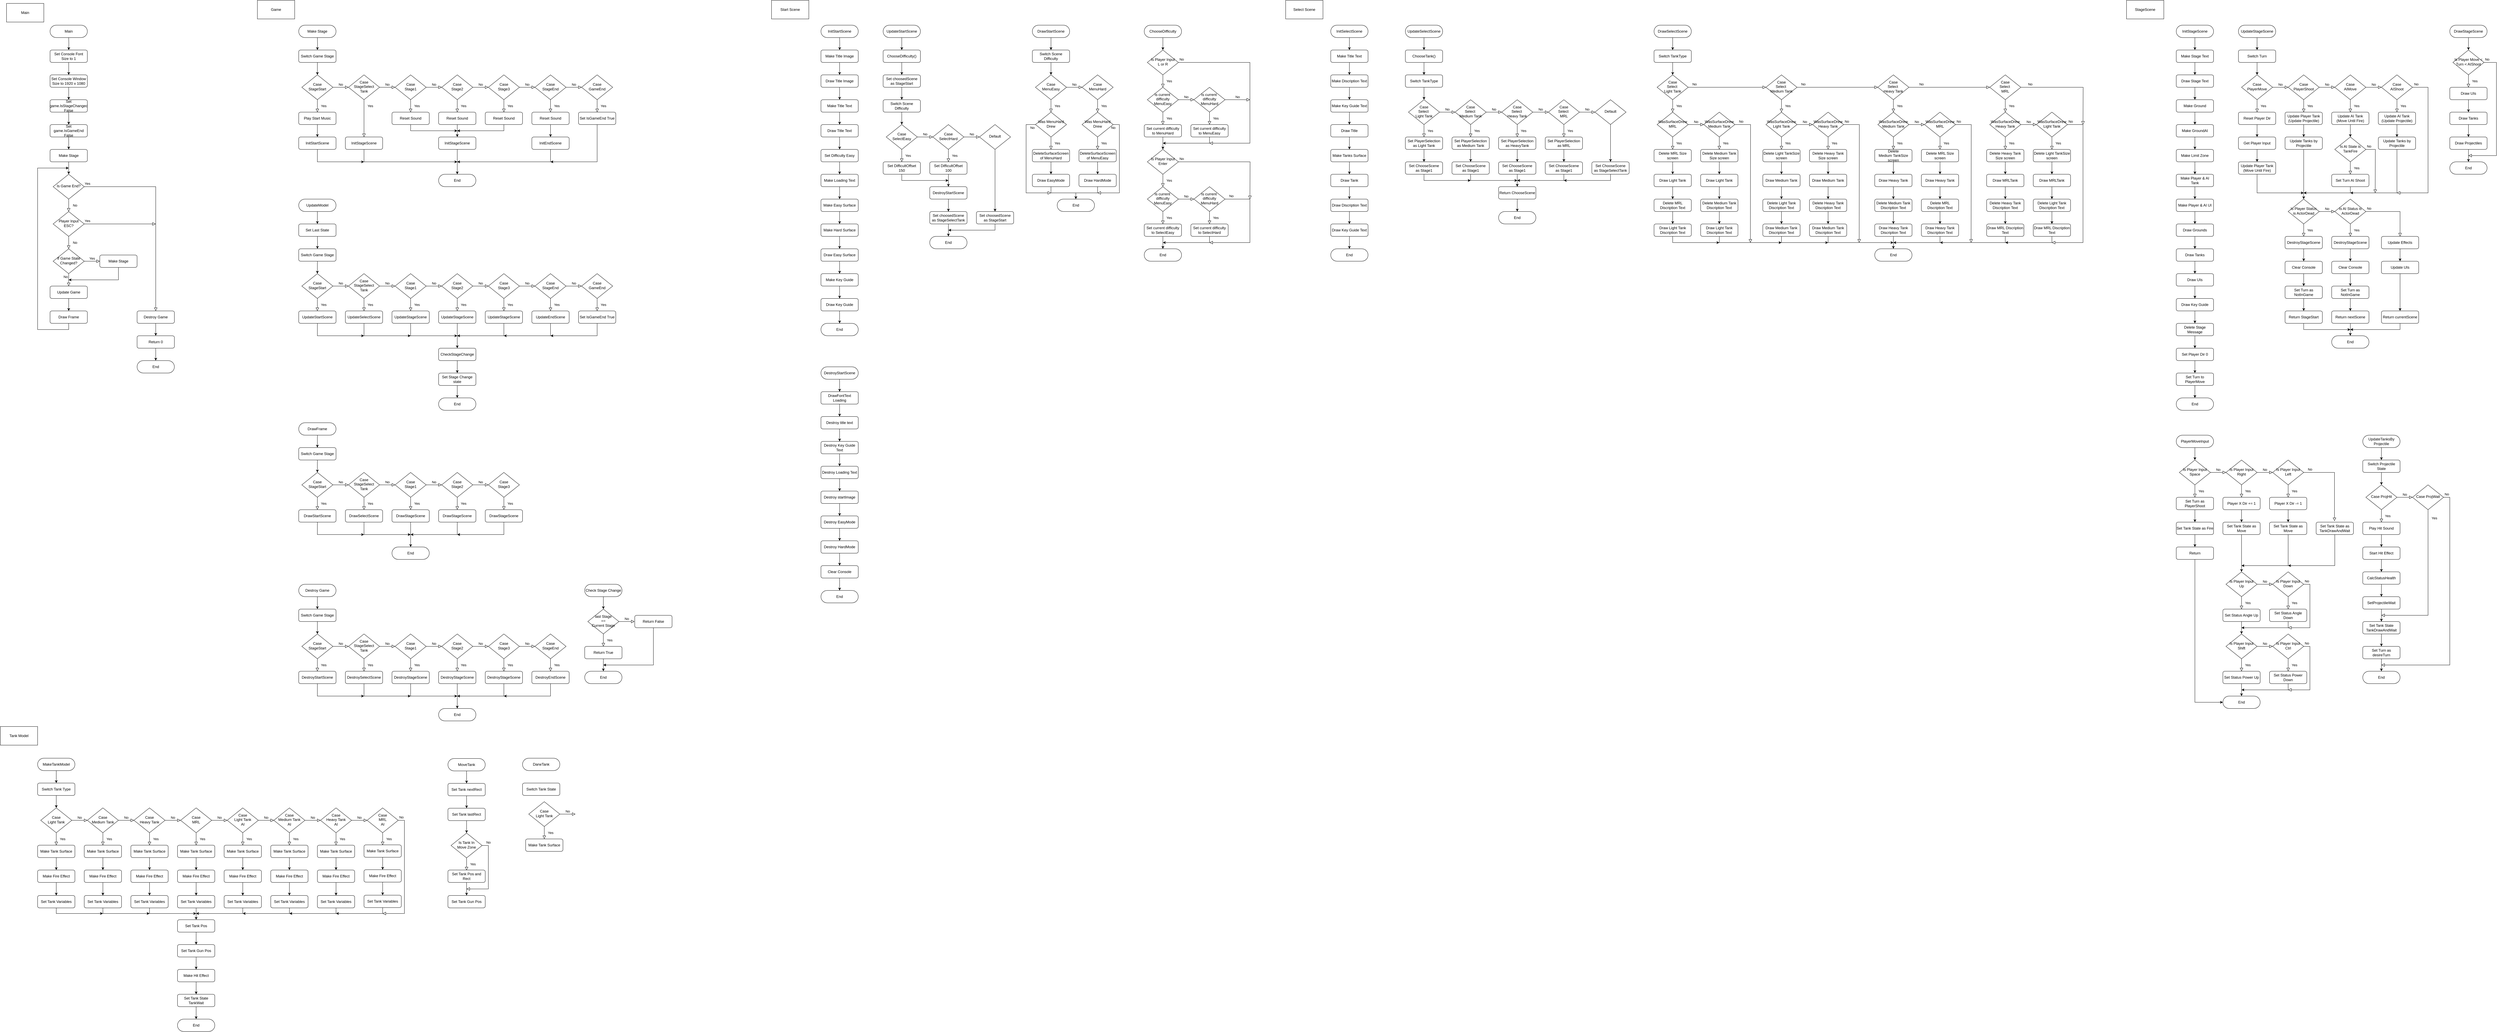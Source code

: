 <mxfile version="18.0.4" type="device"><diagram id="C5RBs43oDa-KdzZeNtuy" name="Page-1"><mxGraphModel dx="1718" dy="1021" grid="1" gridSize="10" guides="1" tooltips="1" connect="1" arrows="1" fold="1" page="1" pageScale="1" pageWidth="827" pageHeight="1169" math="0" shadow="0"><root><mxCell id="WIyWlLk6GJQsqaUBKTNV-0"/><mxCell id="WIyWlLk6GJQsqaUBKTNV-1" parent="WIyWlLk6GJQsqaUBKTNV-0"/><mxCell id="d1vy-qZlUhhb6TQKABXs-3" style="edgeStyle=orthogonalEdgeStyle;rounded=0;orthogonalLoop=1;jettySize=auto;html=1;exitX=0.5;exitY=1;exitDx=0;exitDy=0;entryX=0.5;entryY=0;entryDx=0;entryDy=0;" parent="WIyWlLk6GJQsqaUBKTNV-1" target="WIyWlLk6GJQsqaUBKTNV-11" edge="1"><mxGeometry relative="1" as="geometry"><mxPoint x="220" y="120" as="sourcePoint"/></mxGeometry></mxCell><mxCell id="d1vy-qZlUhhb6TQKABXs-4" style="edgeStyle=orthogonalEdgeStyle;rounded=0;orthogonalLoop=1;jettySize=auto;html=1;exitX=0.5;exitY=1;exitDx=0;exitDy=0;" parent="WIyWlLk6GJQsqaUBKTNV-1" source="WIyWlLk6GJQsqaUBKTNV-11" target="d1vy-qZlUhhb6TQKABXs-0" edge="1"><mxGeometry relative="1" as="geometry"/></mxCell><mxCell id="WIyWlLk6GJQsqaUBKTNV-11" value="Set Console Font Size to 1" style="rounded=1;whiteSpace=wrap;html=1;fontSize=12;glass=0;strokeWidth=1;shadow=0;" parent="WIyWlLk6GJQsqaUBKTNV-1" vertex="1"><mxGeometry x="160" y="160" width="120" height="40" as="geometry"/></mxCell><mxCell id="d1vy-qZlUhhb6TQKABXs-5" style="edgeStyle=orthogonalEdgeStyle;rounded=0;orthogonalLoop=1;jettySize=auto;html=1;exitX=0.5;exitY=1;exitDx=0;exitDy=0;entryX=0.5;entryY=0;entryDx=0;entryDy=0;" parent="WIyWlLk6GJQsqaUBKTNV-1" source="d1vy-qZlUhhb6TQKABXs-0" target="d1vy-qZlUhhb6TQKABXs-1" edge="1"><mxGeometry relative="1" as="geometry"/></mxCell><mxCell id="d1vy-qZlUhhb6TQKABXs-0" value="Set Console Window Size to 1920 x 1080" style="rounded=1;whiteSpace=wrap;html=1;fontSize=12;glass=0;strokeWidth=1;shadow=0;" parent="WIyWlLk6GJQsqaUBKTNV-1" vertex="1"><mxGeometry x="160" y="240" width="120" height="40" as="geometry"/></mxCell><mxCell id="d1vy-qZlUhhb6TQKABXs-6" style="edgeStyle=orthogonalEdgeStyle;rounded=0;orthogonalLoop=1;jettySize=auto;html=1;exitX=0.5;exitY=1;exitDx=0;exitDy=0;entryX=0.5;entryY=0;entryDx=0;entryDy=0;" parent="WIyWlLk6GJQsqaUBKTNV-1" source="d1vy-qZlUhhb6TQKABXs-1" target="d1vy-qZlUhhb6TQKABXs-2" edge="1"><mxGeometry relative="1" as="geometry"/></mxCell><mxCell id="d1vy-qZlUhhb6TQKABXs-1" value="Set game.IsStageChanged&lt;br&gt;False" style="rounded=1;whiteSpace=wrap;html=1;fontSize=12;glass=0;strokeWidth=1;shadow=0;" parent="WIyWlLk6GJQsqaUBKTNV-1" vertex="1"><mxGeometry x="160" y="320" width="120" height="40" as="geometry"/></mxCell><mxCell id="d1vy-qZlUhhb6TQKABXs-8" style="edgeStyle=orthogonalEdgeStyle;rounded=0;orthogonalLoop=1;jettySize=auto;html=1;exitX=0.5;exitY=1;exitDx=0;exitDy=0;entryX=0.5;entryY=0;entryDx=0;entryDy=0;" parent="WIyWlLk6GJQsqaUBKTNV-1" source="d1vy-qZlUhhb6TQKABXs-2" target="d1vy-qZlUhhb6TQKABXs-7" edge="1"><mxGeometry relative="1" as="geometry"/></mxCell><mxCell id="d1vy-qZlUhhb6TQKABXs-2" value="Set game.IsGameEnd&lt;br&gt;False" style="rounded=1;whiteSpace=wrap;html=1;fontSize=12;glass=0;strokeWidth=1;shadow=0;" parent="WIyWlLk6GJQsqaUBKTNV-1" vertex="1"><mxGeometry x="160" y="400" width="120" height="40" as="geometry"/></mxCell><mxCell id="d1vy-qZlUhhb6TQKABXs-12" style="edgeStyle=orthogonalEdgeStyle;rounded=0;orthogonalLoop=1;jettySize=auto;html=1;entryX=0.5;entryY=0;entryDx=0;entryDy=0;" parent="WIyWlLk6GJQsqaUBKTNV-1" source="d1vy-qZlUhhb6TQKABXs-7" target="d1vy-qZlUhhb6TQKABXs-11" edge="1"><mxGeometry relative="1" as="geometry"/></mxCell><mxCell id="d1vy-qZlUhhb6TQKABXs-7" value="Make Stage" style="rounded=1;whiteSpace=wrap;html=1;fontSize=12;glass=0;strokeWidth=1;shadow=0;" parent="WIyWlLk6GJQsqaUBKTNV-1" vertex="1"><mxGeometry x="160" y="480" width="120" height="40" as="geometry"/></mxCell><mxCell id="d1vy-qZlUhhb6TQKABXs-9" value="No" style="rounded=0;html=1;jettySize=auto;orthogonalLoop=1;fontSize=11;endArrow=block;endFill=0;endSize=8;strokeWidth=1;shadow=0;labelBackgroundColor=none;edgeStyle=orthogonalEdgeStyle;" parent="WIyWlLk6GJQsqaUBKTNV-1" source="d1vy-qZlUhhb6TQKABXs-11" edge="1"><mxGeometry y="20" relative="1" as="geometry"><mxPoint as="offset"/><mxPoint x="220" y="680" as="targetPoint"/></mxGeometry></mxCell><mxCell id="d1vy-qZlUhhb6TQKABXs-10" value="Yes" style="edgeStyle=orthogonalEdgeStyle;rounded=0;html=1;jettySize=auto;orthogonalLoop=1;fontSize=11;endArrow=block;endFill=0;endSize=8;strokeWidth=1;shadow=0;labelBackgroundColor=none;entryX=0.5;entryY=0;entryDx=0;entryDy=0;" parent="WIyWlLk6GJQsqaUBKTNV-1" source="d1vy-qZlUhhb6TQKABXs-11" target="d1vy-qZlUhhb6TQKABXs-31" edge="1"><mxGeometry x="-0.968" y="10" relative="1" as="geometry"><mxPoint as="offset"/><mxPoint x="320" y="600" as="targetPoint"/></mxGeometry></mxCell><mxCell id="d1vy-qZlUhhb6TQKABXs-11" value="Is Game End?" style="rhombus;whiteSpace=wrap;html=1;shadow=0;fontFamily=Helvetica;fontSize=12;align=center;strokeWidth=1;spacing=6;spacingTop=-4;" parent="WIyWlLk6GJQsqaUBKTNV-1" vertex="1"><mxGeometry x="170" y="560" width="100" height="80" as="geometry"/></mxCell><mxCell id="d1vy-qZlUhhb6TQKABXs-30" style="edgeStyle=orthogonalEdgeStyle;rounded=0;orthogonalLoop=1;jettySize=auto;html=1;" parent="WIyWlLk6GJQsqaUBKTNV-1" source="d1vy-qZlUhhb6TQKABXs-13" edge="1"><mxGeometry relative="1" as="geometry"><mxPoint x="220" y="900" as="targetPoint"/><Array as="points"><mxPoint x="380" y="900"/></Array></mxGeometry></mxCell><mxCell id="d1vy-qZlUhhb6TQKABXs-13" value="Make Stage" style="rounded=1;whiteSpace=wrap;html=1;fontSize=12;glass=0;strokeWidth=1;shadow=0;" parent="WIyWlLk6GJQsqaUBKTNV-1" vertex="1"><mxGeometry x="320" y="820" width="120" height="40" as="geometry"/></mxCell><mxCell id="d1vy-qZlUhhb6TQKABXs-16" value="No" style="rounded=0;html=1;jettySize=auto;orthogonalLoop=1;fontSize=11;endArrow=block;endFill=0;endSize=8;strokeWidth=1;shadow=0;labelBackgroundColor=none;edgeStyle=orthogonalEdgeStyle;" parent="WIyWlLk6GJQsqaUBKTNV-1" source="d1vy-qZlUhhb6TQKABXs-18" edge="1"><mxGeometry y="20" relative="1" as="geometry"><mxPoint as="offset"/><mxPoint x="220" y="800" as="targetPoint"/></mxGeometry></mxCell><mxCell id="d1vy-qZlUhhb6TQKABXs-17" value="Yes" style="edgeStyle=orthogonalEdgeStyle;rounded=0;html=1;jettySize=auto;orthogonalLoop=1;fontSize=11;endArrow=block;endFill=0;endSize=8;strokeWidth=1;shadow=0;labelBackgroundColor=none;" parent="WIyWlLk6GJQsqaUBKTNV-1" source="d1vy-qZlUhhb6TQKABXs-18" edge="1"><mxGeometry x="-0.913" y="10" relative="1" as="geometry"><mxPoint as="offset"/><mxPoint x="500" y="720" as="targetPoint"/></mxGeometry></mxCell><mxCell id="d1vy-qZlUhhb6TQKABXs-18" value="Player Input&lt;br&gt;ESC?" style="rhombus;whiteSpace=wrap;html=1;shadow=0;fontFamily=Helvetica;fontSize=12;align=center;strokeWidth=1;spacing=6;spacingTop=-4;" parent="WIyWlLk6GJQsqaUBKTNV-1" vertex="1"><mxGeometry x="170" y="680" width="100" height="80" as="geometry"/></mxCell><mxCell id="d1vy-qZlUhhb6TQKABXs-22" value="No" style="rounded=0;html=1;jettySize=auto;orthogonalLoop=1;fontSize=11;endArrow=block;endFill=0;endSize=8;strokeWidth=1;shadow=0;labelBackgroundColor=none;edgeStyle=orthogonalEdgeStyle;" parent="WIyWlLk6GJQsqaUBKTNV-1" source="d1vy-qZlUhhb6TQKABXs-24" edge="1"><mxGeometry x="-0.5" y="-10" relative="1" as="geometry"><mxPoint as="offset"/><mxPoint x="220" y="920" as="targetPoint"/></mxGeometry></mxCell><mxCell id="d1vy-qZlUhhb6TQKABXs-23" value="Yes" style="edgeStyle=orthogonalEdgeStyle;rounded=0;html=1;jettySize=auto;orthogonalLoop=1;fontSize=11;endArrow=block;endFill=0;endSize=8;strokeWidth=1;shadow=0;labelBackgroundColor=none;" parent="WIyWlLk6GJQsqaUBKTNV-1" source="d1vy-qZlUhhb6TQKABXs-24" edge="1"><mxGeometry y="10" relative="1" as="geometry"><mxPoint as="offset"/><mxPoint x="320" y="840" as="targetPoint"/></mxGeometry></mxCell><mxCell id="d1vy-qZlUhhb6TQKABXs-24" value="If Game State&lt;br&gt;Changed?" style="rhombus;whiteSpace=wrap;html=1;shadow=0;fontFamily=Helvetica;fontSize=12;align=center;strokeWidth=1;spacing=6;spacingTop=-4;" parent="WIyWlLk6GJQsqaUBKTNV-1" vertex="1"><mxGeometry x="170" y="800" width="100" height="80" as="geometry"/></mxCell><mxCell id="d1vy-qZlUhhb6TQKABXs-27" style="edgeStyle=orthogonalEdgeStyle;rounded=0;orthogonalLoop=1;jettySize=auto;html=1;entryX=0.5;entryY=0;entryDx=0;entryDy=0;" parent="WIyWlLk6GJQsqaUBKTNV-1" source="d1vy-qZlUhhb6TQKABXs-25" target="d1vy-qZlUhhb6TQKABXs-26" edge="1"><mxGeometry relative="1" as="geometry"/></mxCell><mxCell id="d1vy-qZlUhhb6TQKABXs-25" value="Update Game" style="rounded=1;whiteSpace=wrap;html=1;fontSize=12;glass=0;strokeWidth=1;shadow=0;" parent="WIyWlLk6GJQsqaUBKTNV-1" vertex="1"><mxGeometry x="160" y="920" width="120" height="40" as="geometry"/></mxCell><mxCell id="d1vy-qZlUhhb6TQKABXs-28" style="edgeStyle=orthogonalEdgeStyle;rounded=0;orthogonalLoop=1;jettySize=auto;html=1;" parent="WIyWlLk6GJQsqaUBKTNV-1" source="d1vy-qZlUhhb6TQKABXs-26" edge="1"><mxGeometry relative="1" as="geometry"><mxPoint x="220" y="540" as="targetPoint"/><Array as="points"><mxPoint x="220" y="1060"/><mxPoint x="120" y="1060"/><mxPoint x="120" y="540"/></Array></mxGeometry></mxCell><mxCell id="d1vy-qZlUhhb6TQKABXs-26" value="Draw Frame" style="rounded=1;whiteSpace=wrap;html=1;fontSize=12;glass=0;strokeWidth=1;shadow=0;" parent="WIyWlLk6GJQsqaUBKTNV-1" vertex="1"><mxGeometry x="160" y="1000" width="120" height="40" as="geometry"/></mxCell><mxCell id="d1vy-qZlUhhb6TQKABXs-33" style="edgeStyle=orthogonalEdgeStyle;rounded=0;orthogonalLoop=1;jettySize=auto;html=1;exitX=0.5;exitY=1;exitDx=0;exitDy=0;" parent="WIyWlLk6GJQsqaUBKTNV-1" source="d1vy-qZlUhhb6TQKABXs-31" target="d1vy-qZlUhhb6TQKABXs-32" edge="1"><mxGeometry relative="1" as="geometry"/></mxCell><mxCell id="d1vy-qZlUhhb6TQKABXs-31" value="Destroy Game" style="rounded=1;whiteSpace=wrap;html=1;fontSize=12;glass=0;strokeWidth=1;shadow=0;" parent="WIyWlLk6GJQsqaUBKTNV-1" vertex="1"><mxGeometry x="440" y="1000" width="120" height="40" as="geometry"/></mxCell><mxCell id="d1vy-qZlUhhb6TQKABXs-91" style="edgeStyle=orthogonalEdgeStyle;rounded=0;orthogonalLoop=1;jettySize=auto;html=1;exitX=0.5;exitY=1;exitDx=0;exitDy=0;entryX=0.5;entryY=0;entryDx=0;entryDy=0;" parent="WIyWlLk6GJQsqaUBKTNV-1" source="d1vy-qZlUhhb6TQKABXs-32" target="d1vy-qZlUhhb6TQKABXs-90" edge="1"><mxGeometry relative="1" as="geometry"/></mxCell><mxCell id="d1vy-qZlUhhb6TQKABXs-32" value="Return 0" style="rounded=1;whiteSpace=wrap;html=1;fontSize=12;glass=0;strokeWidth=1;shadow=0;" parent="WIyWlLk6GJQsqaUBKTNV-1" vertex="1"><mxGeometry x="440" y="1080" width="120" height="40" as="geometry"/></mxCell><mxCell id="d1vy-qZlUhhb6TQKABXs-51" style="edgeStyle=orthogonalEdgeStyle;rounded=0;orthogonalLoop=1;jettySize=auto;html=1;entryX=0.5;entryY=0;entryDx=0;entryDy=0;" parent="WIyWlLk6GJQsqaUBKTNV-1" target="d1vy-qZlUhhb6TQKABXs-47" edge="1"><mxGeometry relative="1" as="geometry"><mxPoint x="1020" y="120" as="sourcePoint"/></mxGeometry></mxCell><mxCell id="d1vy-qZlUhhb6TQKABXs-35" value="Main" style="rounded=0;whiteSpace=wrap;html=1;" parent="WIyWlLk6GJQsqaUBKTNV-1" vertex="1"><mxGeometry x="20" y="10" width="120" height="60" as="geometry"/></mxCell><mxCell id="d1vy-qZlUhhb6TQKABXs-36" value="Game" style="rounded=0;whiteSpace=wrap;html=1;" parent="WIyWlLk6GJQsqaUBKTNV-1" vertex="1"><mxGeometry x="827" width="120" height="60" as="geometry"/></mxCell><mxCell id="d1vy-qZlUhhb6TQKABXs-44" value="Yes" style="rounded=0;html=1;jettySize=auto;orthogonalLoop=1;fontSize=11;endArrow=block;endFill=0;endSize=8;strokeWidth=1;shadow=0;labelBackgroundColor=none;edgeStyle=orthogonalEdgeStyle;" parent="WIyWlLk6GJQsqaUBKTNV-1" source="d1vy-qZlUhhb6TQKABXs-46" edge="1"><mxGeometry y="20" relative="1" as="geometry"><mxPoint as="offset"/><mxPoint x="1020" y="360" as="targetPoint"/></mxGeometry></mxCell><mxCell id="d1vy-qZlUhhb6TQKABXs-45" value="No" style="edgeStyle=orthogonalEdgeStyle;rounded=0;html=1;jettySize=auto;orthogonalLoop=1;fontSize=11;endArrow=block;endFill=0;endSize=8;strokeWidth=1;shadow=0;labelBackgroundColor=none;" parent="WIyWlLk6GJQsqaUBKTNV-1" source="d1vy-qZlUhhb6TQKABXs-46" edge="1"><mxGeometry y="10" relative="1" as="geometry"><mxPoint as="offset"/><mxPoint x="1120" y="280" as="targetPoint"/></mxGeometry></mxCell><mxCell id="d1vy-qZlUhhb6TQKABXs-46" value="Case&lt;br&gt;StageStart" style="rhombus;whiteSpace=wrap;html=1;shadow=0;fontFamily=Helvetica;fontSize=12;align=center;strokeWidth=1;spacing=6;spacingTop=-4;" parent="WIyWlLk6GJQsqaUBKTNV-1" vertex="1"><mxGeometry x="970" y="240" width="100" height="80" as="geometry"/></mxCell><mxCell id="d1vy-qZlUhhb6TQKABXs-52" style="edgeStyle=orthogonalEdgeStyle;rounded=0;orthogonalLoop=1;jettySize=auto;html=1;exitX=0.5;exitY=1;exitDx=0;exitDy=0;entryX=0.5;entryY=0;entryDx=0;entryDy=0;" parent="WIyWlLk6GJQsqaUBKTNV-1" source="d1vy-qZlUhhb6TQKABXs-47" target="d1vy-qZlUhhb6TQKABXs-46" edge="1"><mxGeometry relative="1" as="geometry"/></mxCell><mxCell id="d1vy-qZlUhhb6TQKABXs-47" value="Switch Game Stage" style="rounded=1;whiteSpace=wrap;html=1;fontSize=12;glass=0;strokeWidth=1;shadow=0;" parent="WIyWlLk6GJQsqaUBKTNV-1" vertex="1"><mxGeometry x="960" y="160" width="120" height="40" as="geometry"/></mxCell><mxCell id="d1vy-qZlUhhb6TQKABXs-53" value="Yes" style="rounded=0;html=1;jettySize=auto;orthogonalLoop=1;fontSize=11;endArrow=block;endFill=0;endSize=8;strokeWidth=1;shadow=0;labelBackgroundColor=none;edgeStyle=orthogonalEdgeStyle;entryX=0.5;entryY=0;entryDx=0;entryDy=0;" parent="WIyWlLk6GJQsqaUBKTNV-1" source="d1vy-qZlUhhb6TQKABXs-55" target="d1vy-qZlUhhb6TQKABXs-77" edge="1"><mxGeometry x="-0.667" y="20" relative="1" as="geometry"><mxPoint as="offset"/><mxPoint x="1170" y="360" as="targetPoint"/></mxGeometry></mxCell><mxCell id="d1vy-qZlUhhb6TQKABXs-54" value="No" style="edgeStyle=orthogonalEdgeStyle;rounded=0;html=1;jettySize=auto;orthogonalLoop=1;fontSize=11;endArrow=block;endFill=0;endSize=8;strokeWidth=1;shadow=0;labelBackgroundColor=none;" parent="WIyWlLk6GJQsqaUBKTNV-1" source="d1vy-qZlUhhb6TQKABXs-55" edge="1"><mxGeometry y="10" relative="1" as="geometry"><mxPoint as="offset"/><mxPoint x="1270.0" y="280" as="targetPoint"/></mxGeometry></mxCell><mxCell id="d1vy-qZlUhhb6TQKABXs-55" value="Case&lt;br&gt;StageSelect&lt;br&gt;Tank" style="rhombus;whiteSpace=wrap;html=1;shadow=0;fontFamily=Helvetica;fontSize=12;align=center;strokeWidth=1;spacing=6;spacingTop=-4;" parent="WIyWlLk6GJQsqaUBKTNV-1" vertex="1"><mxGeometry x="1120" y="240" width="100" height="80" as="geometry"/></mxCell><mxCell id="d1vy-qZlUhhb6TQKABXs-56" value="Yes" style="rounded=0;html=1;jettySize=auto;orthogonalLoop=1;fontSize=11;endArrow=block;endFill=0;endSize=8;strokeWidth=1;shadow=0;labelBackgroundColor=none;edgeStyle=orthogonalEdgeStyle;" parent="WIyWlLk6GJQsqaUBKTNV-1" source="d1vy-qZlUhhb6TQKABXs-58" edge="1"><mxGeometry y="20" relative="1" as="geometry"><mxPoint as="offset"/><mxPoint x="1320.0" y="360" as="targetPoint"/></mxGeometry></mxCell><mxCell id="d1vy-qZlUhhb6TQKABXs-57" value="No" style="edgeStyle=orthogonalEdgeStyle;rounded=0;html=1;jettySize=auto;orthogonalLoop=1;fontSize=11;endArrow=block;endFill=0;endSize=8;strokeWidth=1;shadow=0;labelBackgroundColor=none;" parent="WIyWlLk6GJQsqaUBKTNV-1" source="d1vy-qZlUhhb6TQKABXs-58" edge="1"><mxGeometry y="10" relative="1" as="geometry"><mxPoint as="offset"/><mxPoint x="1420.0" y="280" as="targetPoint"/></mxGeometry></mxCell><mxCell id="d1vy-qZlUhhb6TQKABXs-58" value="Case&lt;br&gt;Stage1" style="rhombus;whiteSpace=wrap;html=1;shadow=0;fontFamily=Helvetica;fontSize=12;align=center;strokeWidth=1;spacing=6;spacingTop=-4;" parent="WIyWlLk6GJQsqaUBKTNV-1" vertex="1"><mxGeometry x="1270" y="240" width="100" height="80" as="geometry"/></mxCell><mxCell id="d1vy-qZlUhhb6TQKABXs-59" value="Yes" style="rounded=0;html=1;jettySize=auto;orthogonalLoop=1;fontSize=11;endArrow=block;endFill=0;endSize=8;strokeWidth=1;shadow=0;labelBackgroundColor=none;edgeStyle=orthogonalEdgeStyle;" parent="WIyWlLk6GJQsqaUBKTNV-1" source="d1vy-qZlUhhb6TQKABXs-61" edge="1"><mxGeometry y="20" relative="1" as="geometry"><mxPoint as="offset"/><mxPoint x="1470.0" y="360" as="targetPoint"/></mxGeometry></mxCell><mxCell id="d1vy-qZlUhhb6TQKABXs-60" value="No" style="edgeStyle=orthogonalEdgeStyle;rounded=0;html=1;jettySize=auto;orthogonalLoop=1;fontSize=11;endArrow=block;endFill=0;endSize=8;strokeWidth=1;shadow=0;labelBackgroundColor=none;" parent="WIyWlLk6GJQsqaUBKTNV-1" source="d1vy-qZlUhhb6TQKABXs-61" edge="1"><mxGeometry y="10" relative="1" as="geometry"><mxPoint as="offset"/><mxPoint x="1570.0" y="280" as="targetPoint"/></mxGeometry></mxCell><mxCell id="d1vy-qZlUhhb6TQKABXs-61" value="Case&lt;br&gt;Stage2" style="rhombus;whiteSpace=wrap;html=1;shadow=0;fontFamily=Helvetica;fontSize=12;align=center;strokeWidth=1;spacing=6;spacingTop=-4;" parent="WIyWlLk6GJQsqaUBKTNV-1" vertex="1"><mxGeometry x="1420" y="240" width="100" height="80" as="geometry"/></mxCell><mxCell id="d1vy-qZlUhhb6TQKABXs-62" value="Yes" style="rounded=0;html=1;jettySize=auto;orthogonalLoop=1;fontSize=11;endArrow=block;endFill=0;endSize=8;strokeWidth=1;shadow=0;labelBackgroundColor=none;edgeStyle=orthogonalEdgeStyle;" parent="WIyWlLk6GJQsqaUBKTNV-1" source="d1vy-qZlUhhb6TQKABXs-64" edge="1"><mxGeometry y="20" relative="1" as="geometry"><mxPoint as="offset"/><mxPoint x="1620.0" y="360" as="targetPoint"/></mxGeometry></mxCell><mxCell id="d1vy-qZlUhhb6TQKABXs-63" value="No" style="edgeStyle=orthogonalEdgeStyle;rounded=0;html=1;jettySize=auto;orthogonalLoop=1;fontSize=11;endArrow=block;endFill=0;endSize=8;strokeWidth=1;shadow=0;labelBackgroundColor=none;" parent="WIyWlLk6GJQsqaUBKTNV-1" source="d1vy-qZlUhhb6TQKABXs-64" edge="1"><mxGeometry y="10" relative="1" as="geometry"><mxPoint as="offset"/><mxPoint x="1720.0" y="280" as="targetPoint"/></mxGeometry></mxCell><mxCell id="d1vy-qZlUhhb6TQKABXs-64" value="Case&lt;br&gt;Stage3" style="rhombus;whiteSpace=wrap;html=1;shadow=0;fontFamily=Helvetica;fontSize=12;align=center;strokeWidth=1;spacing=6;spacingTop=-4;" parent="WIyWlLk6GJQsqaUBKTNV-1" vertex="1"><mxGeometry x="1570" y="240" width="100" height="80" as="geometry"/></mxCell><mxCell id="d1vy-qZlUhhb6TQKABXs-65" value="Yes" style="rounded=0;html=1;jettySize=auto;orthogonalLoop=1;fontSize=11;endArrow=block;endFill=0;endSize=8;strokeWidth=1;shadow=0;labelBackgroundColor=none;edgeStyle=orthogonalEdgeStyle;" parent="WIyWlLk6GJQsqaUBKTNV-1" source="d1vy-qZlUhhb6TQKABXs-67" edge="1"><mxGeometry y="20" relative="1" as="geometry"><mxPoint as="offset"/><mxPoint x="1770.0" y="360" as="targetPoint"/></mxGeometry></mxCell><mxCell id="d1vy-qZlUhhb6TQKABXs-66" value="No" style="edgeStyle=orthogonalEdgeStyle;rounded=0;html=1;jettySize=auto;orthogonalLoop=1;fontSize=11;endArrow=block;endFill=0;endSize=8;strokeWidth=1;shadow=0;labelBackgroundColor=none;" parent="WIyWlLk6GJQsqaUBKTNV-1" source="d1vy-qZlUhhb6TQKABXs-67" edge="1"><mxGeometry y="10" relative="1" as="geometry"><mxPoint as="offset"/><mxPoint x="1870.0" y="280" as="targetPoint"/></mxGeometry></mxCell><mxCell id="d1vy-qZlUhhb6TQKABXs-67" value="Case&lt;br&gt;StageEnd" style="rhombus;whiteSpace=wrap;html=1;shadow=0;fontFamily=Helvetica;fontSize=12;align=center;strokeWidth=1;spacing=6;spacingTop=-4;" parent="WIyWlLk6GJQsqaUBKTNV-1" vertex="1"><mxGeometry x="1720" y="240" width="100" height="80" as="geometry"/></mxCell><mxCell id="d1vy-qZlUhhb6TQKABXs-68" value="Yes" style="rounded=0;html=1;jettySize=auto;orthogonalLoop=1;fontSize=11;endArrow=block;endFill=0;endSize=8;strokeWidth=1;shadow=0;labelBackgroundColor=none;edgeStyle=orthogonalEdgeStyle;" parent="WIyWlLk6GJQsqaUBKTNV-1" source="d1vy-qZlUhhb6TQKABXs-70" edge="1"><mxGeometry y="20" relative="1" as="geometry"><mxPoint as="offset"/><mxPoint x="1920.0" y="360" as="targetPoint"/></mxGeometry></mxCell><mxCell id="d1vy-qZlUhhb6TQKABXs-70" value="Case&lt;br&gt;GameEnd" style="rhombus;whiteSpace=wrap;html=1;shadow=0;fontFamily=Helvetica;fontSize=12;align=center;strokeWidth=1;spacing=6;spacingTop=-4;" parent="WIyWlLk6GJQsqaUBKTNV-1" vertex="1"><mxGeometry x="1870" y="240" width="100" height="80" as="geometry"/></mxCell><mxCell id="d1vy-qZlUhhb6TQKABXs-81" style="edgeStyle=orthogonalEdgeStyle;rounded=0;orthogonalLoop=1;jettySize=auto;html=1;exitX=0.5;exitY=1;exitDx=0;exitDy=0;entryX=0.5;entryY=0;entryDx=0;entryDy=0;" parent="WIyWlLk6GJQsqaUBKTNV-1" source="d1vy-qZlUhhb6TQKABXs-71" target="d1vy-qZlUhhb6TQKABXs-76" edge="1"><mxGeometry relative="1" as="geometry"/></mxCell><mxCell id="d1vy-qZlUhhb6TQKABXs-71" value="Play Start Music" style="rounded=1;whiteSpace=wrap;html=1;fontSize=12;glass=0;strokeWidth=1;shadow=0;" parent="WIyWlLk6GJQsqaUBKTNV-1" vertex="1"><mxGeometry x="960" y="360" width="120" height="40" as="geometry"/></mxCell><mxCell id="d1vy-qZlUhhb6TQKABXs-83" style="edgeStyle=orthogonalEdgeStyle;rounded=0;orthogonalLoop=1;jettySize=auto;html=1;exitX=0.5;exitY=1;exitDx=0;exitDy=0;" parent="WIyWlLk6GJQsqaUBKTNV-1" source="d1vy-qZlUhhb6TQKABXs-72" edge="1"><mxGeometry relative="1" as="geometry"><mxPoint x="1470.0" y="420" as="targetPoint"/><Array as="points"><mxPoint x="1320" y="420"/></Array></mxGeometry></mxCell><mxCell id="d1vy-qZlUhhb6TQKABXs-72" value="Reset Sound" style="rounded=1;whiteSpace=wrap;html=1;fontSize=12;glass=0;strokeWidth=1;shadow=0;" parent="WIyWlLk6GJQsqaUBKTNV-1" vertex="1"><mxGeometry x="1260" y="360" width="120" height="40" as="geometry"/></mxCell><mxCell id="d1vy-qZlUhhb6TQKABXs-82" style="edgeStyle=orthogonalEdgeStyle;rounded=0;orthogonalLoop=1;jettySize=auto;html=1;exitX=0.5;exitY=1;exitDx=0;exitDy=0;entryX=0.5;entryY=0;entryDx=0;entryDy=0;" parent="WIyWlLk6GJQsqaUBKTNV-1" source="d1vy-qZlUhhb6TQKABXs-73" target="d1vy-qZlUhhb6TQKABXs-78" edge="1"><mxGeometry relative="1" as="geometry"/></mxCell><mxCell id="d1vy-qZlUhhb6TQKABXs-73" value="Reset Sound" style="rounded=1;whiteSpace=wrap;html=1;fontSize=12;glass=0;strokeWidth=1;shadow=0;" parent="WIyWlLk6GJQsqaUBKTNV-1" vertex="1"><mxGeometry x="1410" y="360" width="120" height="40" as="geometry"/></mxCell><mxCell id="d1vy-qZlUhhb6TQKABXs-84" style="edgeStyle=orthogonalEdgeStyle;rounded=0;orthogonalLoop=1;jettySize=auto;html=1;" parent="WIyWlLk6GJQsqaUBKTNV-1" source="d1vy-qZlUhhb6TQKABXs-74" edge="1"><mxGeometry relative="1" as="geometry"><mxPoint x="1470.0" y="420" as="targetPoint"/><Array as="points"><mxPoint x="1620" y="420"/></Array></mxGeometry></mxCell><mxCell id="d1vy-qZlUhhb6TQKABXs-74" value="Reset Sound" style="rounded=1;whiteSpace=wrap;html=1;fontSize=12;glass=0;strokeWidth=1;shadow=0;" parent="WIyWlLk6GJQsqaUBKTNV-1" vertex="1"><mxGeometry x="1560" y="360" width="120" height="40" as="geometry"/></mxCell><mxCell id="d1vy-qZlUhhb6TQKABXs-85" style="edgeStyle=orthogonalEdgeStyle;rounded=0;orthogonalLoop=1;jettySize=auto;html=1;exitX=0.5;exitY=1;exitDx=0;exitDy=0;entryX=0.5;entryY=0;entryDx=0;entryDy=0;" parent="WIyWlLk6GJQsqaUBKTNV-1" source="d1vy-qZlUhhb6TQKABXs-75" target="d1vy-qZlUhhb6TQKABXs-79" edge="1"><mxGeometry relative="1" as="geometry"/></mxCell><mxCell id="d1vy-qZlUhhb6TQKABXs-75" value="Reset Sound" style="rounded=1;whiteSpace=wrap;html=1;fontSize=12;glass=0;strokeWidth=1;shadow=0;" parent="WIyWlLk6GJQsqaUBKTNV-1" vertex="1"><mxGeometry x="1710" y="360" width="120" height="40" as="geometry"/></mxCell><mxCell id="d1vy-qZlUhhb6TQKABXs-97" style="edgeStyle=orthogonalEdgeStyle;rounded=0;orthogonalLoop=1;jettySize=auto;html=1;exitX=0.5;exitY=1;exitDx=0;exitDy=0;" parent="WIyWlLk6GJQsqaUBKTNV-1" source="d1vy-qZlUhhb6TQKABXs-76" edge="1"><mxGeometry relative="1" as="geometry"><mxPoint x="1170.0" y="520" as="targetPoint"/><Array as="points"><mxPoint x="1020" y="520"/></Array></mxGeometry></mxCell><mxCell id="d1vy-qZlUhhb6TQKABXs-76" value="InitStartScene" style="rounded=1;whiteSpace=wrap;html=1;fontSize=12;glass=0;strokeWidth=1;shadow=0;" parent="WIyWlLk6GJQsqaUBKTNV-1" vertex="1"><mxGeometry x="960" y="440" width="120" height="40" as="geometry"/></mxCell><mxCell id="d1vy-qZlUhhb6TQKABXs-96" style="edgeStyle=orthogonalEdgeStyle;rounded=0;orthogonalLoop=1;jettySize=auto;html=1;exitX=0.5;exitY=1;exitDx=0;exitDy=0;" parent="WIyWlLk6GJQsqaUBKTNV-1" source="d1vy-qZlUhhb6TQKABXs-77" edge="1"><mxGeometry relative="1" as="geometry"><mxPoint x="1470.0" y="520" as="targetPoint"/><Array as="points"><mxPoint x="1170" y="520"/></Array></mxGeometry></mxCell><mxCell id="d1vy-qZlUhhb6TQKABXs-77" value="InitStageScene" style="rounded=1;whiteSpace=wrap;html=1;fontSize=12;glass=0;strokeWidth=1;shadow=0;" parent="WIyWlLk6GJQsqaUBKTNV-1" vertex="1"><mxGeometry x="1110" y="440" width="120" height="40" as="geometry"/></mxCell><mxCell id="d1vy-qZlUhhb6TQKABXs-94" style="edgeStyle=orthogonalEdgeStyle;rounded=0;orthogonalLoop=1;jettySize=auto;html=1;exitX=0.5;exitY=1;exitDx=0;exitDy=0;entryX=0.5;entryY=0;entryDx=0;entryDy=0;" parent="WIyWlLk6GJQsqaUBKTNV-1" source="d1vy-qZlUhhb6TQKABXs-78" target="d1vy-qZlUhhb6TQKABXs-92" edge="1"><mxGeometry relative="1" as="geometry"/></mxCell><mxCell id="d1vy-qZlUhhb6TQKABXs-78" value="InitStageScene" style="rounded=1;whiteSpace=wrap;html=1;fontSize=12;glass=0;strokeWidth=1;shadow=0;" parent="WIyWlLk6GJQsqaUBKTNV-1" vertex="1"><mxGeometry x="1410" y="440" width="120" height="40" as="geometry"/></mxCell><mxCell id="d1vy-qZlUhhb6TQKABXs-95" style="edgeStyle=orthogonalEdgeStyle;rounded=0;orthogonalLoop=1;jettySize=auto;html=1;" parent="WIyWlLk6GJQsqaUBKTNV-1" source="d1vy-qZlUhhb6TQKABXs-79" edge="1"><mxGeometry relative="1" as="geometry"><mxPoint x="1470.0" y="520" as="targetPoint"/><Array as="points"><mxPoint x="1770" y="520"/></Array></mxGeometry></mxCell><mxCell id="d1vy-qZlUhhb6TQKABXs-79" value="InitEndScene" style="rounded=1;whiteSpace=wrap;html=1;fontSize=12;glass=0;strokeWidth=1;shadow=0;" parent="WIyWlLk6GJQsqaUBKTNV-1" vertex="1"><mxGeometry x="1710" y="440" width="120" height="40" as="geometry"/></mxCell><mxCell id="d1vy-qZlUhhb6TQKABXs-98" style="edgeStyle=orthogonalEdgeStyle;rounded=0;orthogonalLoop=1;jettySize=auto;html=1;exitX=0.5;exitY=1;exitDx=0;exitDy=0;" parent="WIyWlLk6GJQsqaUBKTNV-1" source="d1vy-qZlUhhb6TQKABXs-80" edge="1"><mxGeometry relative="1" as="geometry"><mxPoint x="1770.0" y="520" as="targetPoint"/><Array as="points"><mxPoint x="1920" y="520"/></Array></mxGeometry></mxCell><mxCell id="d1vy-qZlUhhb6TQKABXs-80" value="Set IsGameEnd True" style="rounded=1;whiteSpace=wrap;html=1;fontSize=12;glass=0;strokeWidth=1;shadow=0;" parent="WIyWlLk6GJQsqaUBKTNV-1" vertex="1"><mxGeometry x="1860" y="360" width="120" height="40" as="geometry"/></mxCell><mxCell id="d1vy-qZlUhhb6TQKABXs-88" value="Make Stage" style="rounded=1;whiteSpace=wrap;html=1;fontSize=12;glass=0;strokeWidth=1;shadow=0;arcSize=50;" parent="WIyWlLk6GJQsqaUBKTNV-1" vertex="1"><mxGeometry x="960" y="80" width="120" height="40" as="geometry"/></mxCell><mxCell id="d1vy-qZlUhhb6TQKABXs-89" value="Main" style="rounded=1;whiteSpace=wrap;html=1;fontSize=12;glass=0;strokeWidth=1;shadow=0;arcSize=50;" parent="WIyWlLk6GJQsqaUBKTNV-1" vertex="1"><mxGeometry x="160" y="80" width="120" height="40" as="geometry"/></mxCell><mxCell id="d1vy-qZlUhhb6TQKABXs-90" value="End" style="rounded=1;whiteSpace=wrap;html=1;fontSize=12;glass=0;strokeWidth=1;shadow=0;arcSize=50;" parent="WIyWlLk6GJQsqaUBKTNV-1" vertex="1"><mxGeometry x="440" y="1160" width="120" height="40" as="geometry"/></mxCell><mxCell id="d1vy-qZlUhhb6TQKABXs-92" value="End" style="rounded=1;whiteSpace=wrap;html=1;fontSize=12;glass=0;strokeWidth=1;shadow=0;arcSize=50;" parent="WIyWlLk6GJQsqaUBKTNV-1" vertex="1"><mxGeometry x="1410" y="560" width="120" height="40" as="geometry"/></mxCell><mxCell id="d1vy-qZlUhhb6TQKABXs-99" style="edgeStyle=orthogonalEdgeStyle;rounded=0;orthogonalLoop=1;jettySize=auto;html=1;entryX=0.5;entryY=0;entryDx=0;entryDy=0;" parent="WIyWlLk6GJQsqaUBKTNV-1" target="d1vy-qZlUhhb6TQKABXs-104" edge="1"><mxGeometry relative="1" as="geometry"><mxPoint x="1020" y="760" as="sourcePoint"/></mxGeometry></mxCell><mxCell id="d1vy-qZlUhhb6TQKABXs-100" value="Yes" style="rounded=0;html=1;jettySize=auto;orthogonalLoop=1;fontSize=11;endArrow=block;endFill=0;endSize=8;strokeWidth=1;shadow=0;labelBackgroundColor=none;edgeStyle=orthogonalEdgeStyle;" parent="WIyWlLk6GJQsqaUBKTNV-1" source="d1vy-qZlUhhb6TQKABXs-102" edge="1"><mxGeometry y="20" relative="1" as="geometry"><mxPoint as="offset"/><mxPoint x="1020" y="1000" as="targetPoint"/></mxGeometry></mxCell><mxCell id="d1vy-qZlUhhb6TQKABXs-101" value="No" style="edgeStyle=orthogonalEdgeStyle;rounded=0;html=1;jettySize=auto;orthogonalLoop=1;fontSize=11;endArrow=block;endFill=0;endSize=8;strokeWidth=1;shadow=0;labelBackgroundColor=none;" parent="WIyWlLk6GJQsqaUBKTNV-1" source="d1vy-qZlUhhb6TQKABXs-102" edge="1"><mxGeometry y="10" relative="1" as="geometry"><mxPoint as="offset"/><mxPoint x="1120" y="920" as="targetPoint"/></mxGeometry></mxCell><mxCell id="d1vy-qZlUhhb6TQKABXs-102" value="Case&lt;br&gt;StageStart" style="rhombus;whiteSpace=wrap;html=1;shadow=0;fontFamily=Helvetica;fontSize=12;align=center;strokeWidth=1;spacing=6;spacingTop=-4;" parent="WIyWlLk6GJQsqaUBKTNV-1" vertex="1"><mxGeometry x="970" y="880" width="100" height="80" as="geometry"/></mxCell><mxCell id="d1vy-qZlUhhb6TQKABXs-103" style="edgeStyle=orthogonalEdgeStyle;rounded=0;orthogonalLoop=1;jettySize=auto;html=1;exitX=0.5;exitY=1;exitDx=0;exitDy=0;entryX=0.5;entryY=0;entryDx=0;entryDy=0;" parent="WIyWlLk6GJQsqaUBKTNV-1" source="d1vy-qZlUhhb6TQKABXs-104" target="d1vy-qZlUhhb6TQKABXs-102" edge="1"><mxGeometry relative="1" as="geometry"/></mxCell><mxCell id="d1vy-qZlUhhb6TQKABXs-104" value="Switch Game Stage" style="rounded=1;whiteSpace=wrap;html=1;fontSize=12;glass=0;strokeWidth=1;shadow=0;" parent="WIyWlLk6GJQsqaUBKTNV-1" vertex="1"><mxGeometry x="960" y="800" width="120" height="40" as="geometry"/></mxCell><mxCell id="d1vy-qZlUhhb6TQKABXs-105" value="Yes" style="rounded=0;html=1;jettySize=auto;orthogonalLoop=1;fontSize=11;endArrow=block;endFill=0;endSize=8;strokeWidth=1;shadow=0;labelBackgroundColor=none;edgeStyle=orthogonalEdgeStyle;" parent="WIyWlLk6GJQsqaUBKTNV-1" source="d1vy-qZlUhhb6TQKABXs-107" edge="1"><mxGeometry y="20" relative="1" as="geometry"><mxPoint as="offset"/><mxPoint x="1170" y="1000" as="targetPoint"/></mxGeometry></mxCell><mxCell id="d1vy-qZlUhhb6TQKABXs-106" value="No" style="edgeStyle=orthogonalEdgeStyle;rounded=0;html=1;jettySize=auto;orthogonalLoop=1;fontSize=11;endArrow=block;endFill=0;endSize=8;strokeWidth=1;shadow=0;labelBackgroundColor=none;" parent="WIyWlLk6GJQsqaUBKTNV-1" source="d1vy-qZlUhhb6TQKABXs-107" edge="1"><mxGeometry y="10" relative="1" as="geometry"><mxPoint as="offset"/><mxPoint x="1270" y="920" as="targetPoint"/></mxGeometry></mxCell><mxCell id="d1vy-qZlUhhb6TQKABXs-107" value="Case&lt;br&gt;StageSelect&lt;br&gt;Tank" style="rhombus;whiteSpace=wrap;html=1;shadow=0;fontFamily=Helvetica;fontSize=12;align=center;strokeWidth=1;spacing=6;spacingTop=-4;" parent="WIyWlLk6GJQsqaUBKTNV-1" vertex="1"><mxGeometry x="1120" y="880" width="100" height="80" as="geometry"/></mxCell><mxCell id="d1vy-qZlUhhb6TQKABXs-108" value="Yes" style="rounded=0;html=1;jettySize=auto;orthogonalLoop=1;fontSize=11;endArrow=block;endFill=0;endSize=8;strokeWidth=1;shadow=0;labelBackgroundColor=none;edgeStyle=orthogonalEdgeStyle;" parent="WIyWlLk6GJQsqaUBKTNV-1" source="d1vy-qZlUhhb6TQKABXs-110" edge="1"><mxGeometry y="20" relative="1" as="geometry"><mxPoint as="offset"/><mxPoint x="1320" y="1000" as="targetPoint"/></mxGeometry></mxCell><mxCell id="d1vy-qZlUhhb6TQKABXs-109" value="No" style="edgeStyle=orthogonalEdgeStyle;rounded=0;html=1;jettySize=auto;orthogonalLoop=1;fontSize=11;endArrow=block;endFill=0;endSize=8;strokeWidth=1;shadow=0;labelBackgroundColor=none;" parent="WIyWlLk6GJQsqaUBKTNV-1" source="d1vy-qZlUhhb6TQKABXs-110" edge="1"><mxGeometry y="10" relative="1" as="geometry"><mxPoint as="offset"/><mxPoint x="1420" y="920" as="targetPoint"/></mxGeometry></mxCell><mxCell id="d1vy-qZlUhhb6TQKABXs-110" value="Case&lt;br&gt;Stage1" style="rhombus;whiteSpace=wrap;html=1;shadow=0;fontFamily=Helvetica;fontSize=12;align=center;strokeWidth=1;spacing=6;spacingTop=-4;" parent="WIyWlLk6GJQsqaUBKTNV-1" vertex="1"><mxGeometry x="1270" y="880" width="100" height="80" as="geometry"/></mxCell><mxCell id="d1vy-qZlUhhb6TQKABXs-111" value="Yes" style="rounded=0;html=1;jettySize=auto;orthogonalLoop=1;fontSize=11;endArrow=block;endFill=0;endSize=8;strokeWidth=1;shadow=0;labelBackgroundColor=none;edgeStyle=orthogonalEdgeStyle;" parent="WIyWlLk6GJQsqaUBKTNV-1" source="d1vy-qZlUhhb6TQKABXs-113" edge="1"><mxGeometry y="20" relative="1" as="geometry"><mxPoint as="offset"/><mxPoint x="1470" y="1000" as="targetPoint"/></mxGeometry></mxCell><mxCell id="d1vy-qZlUhhb6TQKABXs-112" value="No" style="edgeStyle=orthogonalEdgeStyle;rounded=0;html=1;jettySize=auto;orthogonalLoop=1;fontSize=11;endArrow=block;endFill=0;endSize=8;strokeWidth=1;shadow=0;labelBackgroundColor=none;" parent="WIyWlLk6GJQsqaUBKTNV-1" source="d1vy-qZlUhhb6TQKABXs-113" edge="1"><mxGeometry y="10" relative="1" as="geometry"><mxPoint as="offset"/><mxPoint x="1570" y="920" as="targetPoint"/></mxGeometry></mxCell><mxCell id="d1vy-qZlUhhb6TQKABXs-113" value="Case&lt;br&gt;Stage2" style="rhombus;whiteSpace=wrap;html=1;shadow=0;fontFamily=Helvetica;fontSize=12;align=center;strokeWidth=1;spacing=6;spacingTop=-4;" parent="WIyWlLk6GJQsqaUBKTNV-1" vertex="1"><mxGeometry x="1420" y="880" width="100" height="80" as="geometry"/></mxCell><mxCell id="d1vy-qZlUhhb6TQKABXs-114" value="Yes" style="rounded=0;html=1;jettySize=auto;orthogonalLoop=1;fontSize=11;endArrow=block;endFill=0;endSize=8;strokeWidth=1;shadow=0;labelBackgroundColor=none;edgeStyle=orthogonalEdgeStyle;" parent="WIyWlLk6GJQsqaUBKTNV-1" source="d1vy-qZlUhhb6TQKABXs-116" edge="1"><mxGeometry y="20" relative="1" as="geometry"><mxPoint as="offset"/><mxPoint x="1620" y="1000" as="targetPoint"/></mxGeometry></mxCell><mxCell id="d1vy-qZlUhhb6TQKABXs-115" value="No" style="edgeStyle=orthogonalEdgeStyle;rounded=0;html=1;jettySize=auto;orthogonalLoop=1;fontSize=11;endArrow=block;endFill=0;endSize=8;strokeWidth=1;shadow=0;labelBackgroundColor=none;" parent="WIyWlLk6GJQsqaUBKTNV-1" source="d1vy-qZlUhhb6TQKABXs-116" edge="1"><mxGeometry y="10" relative="1" as="geometry"><mxPoint as="offset"/><mxPoint x="1720" y="920" as="targetPoint"/></mxGeometry></mxCell><mxCell id="d1vy-qZlUhhb6TQKABXs-116" value="Case&lt;br&gt;Stage3" style="rhombus;whiteSpace=wrap;html=1;shadow=0;fontFamily=Helvetica;fontSize=12;align=center;strokeWidth=1;spacing=6;spacingTop=-4;" parent="WIyWlLk6GJQsqaUBKTNV-1" vertex="1"><mxGeometry x="1570" y="880" width="100" height="80" as="geometry"/></mxCell><mxCell id="d1vy-qZlUhhb6TQKABXs-117" value="Yes" style="rounded=0;html=1;jettySize=auto;orthogonalLoop=1;fontSize=11;endArrow=block;endFill=0;endSize=8;strokeWidth=1;shadow=0;labelBackgroundColor=none;edgeStyle=orthogonalEdgeStyle;" parent="WIyWlLk6GJQsqaUBKTNV-1" source="d1vy-qZlUhhb6TQKABXs-119" edge="1"><mxGeometry y="20" relative="1" as="geometry"><mxPoint as="offset"/><mxPoint x="1770" y="1000" as="targetPoint"/></mxGeometry></mxCell><mxCell id="d1vy-qZlUhhb6TQKABXs-118" value="No" style="edgeStyle=orthogonalEdgeStyle;rounded=0;html=1;jettySize=auto;orthogonalLoop=1;fontSize=11;endArrow=block;endFill=0;endSize=8;strokeWidth=1;shadow=0;labelBackgroundColor=none;" parent="WIyWlLk6GJQsqaUBKTNV-1" source="d1vy-qZlUhhb6TQKABXs-119" edge="1"><mxGeometry y="10" relative="1" as="geometry"><mxPoint as="offset"/><mxPoint x="1870" y="920" as="targetPoint"/></mxGeometry></mxCell><mxCell id="d1vy-qZlUhhb6TQKABXs-119" value="Case&lt;br&gt;StageEnd" style="rhombus;whiteSpace=wrap;html=1;shadow=0;fontFamily=Helvetica;fontSize=12;align=center;strokeWidth=1;spacing=6;spacingTop=-4;" parent="WIyWlLk6GJQsqaUBKTNV-1" vertex="1"><mxGeometry x="1720" y="880" width="100" height="80" as="geometry"/></mxCell><mxCell id="d1vy-qZlUhhb6TQKABXs-120" value="Yes" style="rounded=0;html=1;jettySize=auto;orthogonalLoop=1;fontSize=11;endArrow=block;endFill=0;endSize=8;strokeWidth=1;shadow=0;labelBackgroundColor=none;edgeStyle=orthogonalEdgeStyle;" parent="WIyWlLk6GJQsqaUBKTNV-1" source="d1vy-qZlUhhb6TQKABXs-121" edge="1"><mxGeometry y="20" relative="1" as="geometry"><mxPoint as="offset"/><mxPoint x="1920" y="1000" as="targetPoint"/></mxGeometry></mxCell><mxCell id="d1vy-qZlUhhb6TQKABXs-121" value="Case&lt;br&gt;GameEnd" style="rhombus;whiteSpace=wrap;html=1;shadow=0;fontFamily=Helvetica;fontSize=12;align=center;strokeWidth=1;spacing=6;spacingTop=-4;" parent="WIyWlLk6GJQsqaUBKTNV-1" vertex="1"><mxGeometry x="1870" y="880" width="100" height="80" as="geometry"/></mxCell><mxCell id="d1vy-qZlUhhb6TQKABXs-122" style="edgeStyle=orthogonalEdgeStyle;rounded=0;orthogonalLoop=1;jettySize=auto;html=1;exitX=0.5;exitY=1;exitDx=0;exitDy=0;" parent="WIyWlLk6GJQsqaUBKTNV-1" source="d1vy-qZlUhhb6TQKABXs-123" edge="1"><mxGeometry relative="1" as="geometry"><mxPoint x="1170" y="1080" as="targetPoint"/><Array as="points"><mxPoint x="1020" y="1080"/></Array></mxGeometry></mxCell><mxCell id="d1vy-qZlUhhb6TQKABXs-123" value="UpdateStartScene" style="rounded=1;whiteSpace=wrap;html=1;fontSize=12;glass=0;strokeWidth=1;shadow=0;" parent="WIyWlLk6GJQsqaUBKTNV-1" vertex="1"><mxGeometry x="960" y="1000" width="120" height="40" as="geometry"/></mxCell><mxCell id="d1vy-qZlUhhb6TQKABXs-200" style="edgeStyle=orthogonalEdgeStyle;rounded=0;orthogonalLoop=1;jettySize=auto;html=1;" parent="WIyWlLk6GJQsqaUBKTNV-1" source="d1vy-qZlUhhb6TQKABXs-125" edge="1"><mxGeometry relative="1" as="geometry"><mxPoint x="1470" y="1080" as="targetPoint"/><Array as="points"><mxPoint x="1320" y="1080"/></Array></mxGeometry></mxCell><mxCell id="d1vy-qZlUhhb6TQKABXs-125" value="UpdateStageScene" style="rounded=1;whiteSpace=wrap;html=1;fontSize=12;glass=0;strokeWidth=1;shadow=0;" parent="WIyWlLk6GJQsqaUBKTNV-1" vertex="1"><mxGeometry x="1260" y="1000" width="120" height="40" as="geometry"/></mxCell><mxCell id="d1vy-qZlUhhb6TQKABXs-199" style="edgeStyle=orthogonalEdgeStyle;rounded=0;orthogonalLoop=1;jettySize=auto;html=1;exitX=0.5;exitY=1;exitDx=0;exitDy=0;entryX=0.5;entryY=0;entryDx=0;entryDy=0;" parent="WIyWlLk6GJQsqaUBKTNV-1" source="d1vy-qZlUhhb6TQKABXs-127" target="d1vy-qZlUhhb6TQKABXs-192" edge="1"><mxGeometry relative="1" as="geometry"/></mxCell><mxCell id="d1vy-qZlUhhb6TQKABXs-127" value="UpdateStageScene" style="rounded=1;whiteSpace=wrap;html=1;fontSize=12;glass=0;strokeWidth=1;shadow=0;" parent="WIyWlLk6GJQsqaUBKTNV-1" vertex="1"><mxGeometry x="1410" y="1000" width="120" height="40" as="geometry"/></mxCell><mxCell id="d1vy-qZlUhhb6TQKABXs-202" style="edgeStyle=orthogonalEdgeStyle;rounded=0;orthogonalLoop=1;jettySize=auto;html=1;" parent="WIyWlLk6GJQsqaUBKTNV-1" source="d1vy-qZlUhhb6TQKABXs-129" edge="1"><mxGeometry relative="1" as="geometry"><mxPoint x="1470" y="1080" as="targetPoint"/><Array as="points"><mxPoint x="1620" y="1080"/></Array></mxGeometry></mxCell><mxCell id="d1vy-qZlUhhb6TQKABXs-129" value="UpdateStageScene" style="rounded=1;whiteSpace=wrap;html=1;fontSize=12;glass=0;strokeWidth=1;shadow=0;" parent="WIyWlLk6GJQsqaUBKTNV-1" vertex="1"><mxGeometry x="1560" y="1000" width="120" height="40" as="geometry"/></mxCell><mxCell id="d1vy-qZlUhhb6TQKABXs-130" style="edgeStyle=orthogonalEdgeStyle;rounded=0;orthogonalLoop=1;jettySize=auto;html=1;exitX=0.5;exitY=1;exitDx=0;exitDy=0;" parent="WIyWlLk6GJQsqaUBKTNV-1" source="d1vy-qZlUhhb6TQKABXs-131" edge="1"><mxGeometry relative="1" as="geometry"><mxPoint x="1620" y="1080" as="targetPoint"/><Array as="points"><mxPoint x="1770" y="1080"/></Array></mxGeometry></mxCell><mxCell id="d1vy-qZlUhhb6TQKABXs-131" value="UpdateEndScene" style="rounded=1;whiteSpace=wrap;html=1;fontSize=12;glass=0;strokeWidth=1;shadow=0;" parent="WIyWlLk6GJQsqaUBKTNV-1" vertex="1"><mxGeometry x="1710" y="1000" width="120" height="40" as="geometry"/></mxCell><mxCell id="d1vy-qZlUhhb6TQKABXs-205" style="edgeStyle=orthogonalEdgeStyle;rounded=0;orthogonalLoop=1;jettySize=auto;html=1;" parent="WIyWlLk6GJQsqaUBKTNV-1" source="d1vy-qZlUhhb6TQKABXs-141" edge="1"><mxGeometry relative="1" as="geometry"><mxPoint x="1770" y="1080" as="targetPoint"/><Array as="points"><mxPoint x="1920" y="1080"/></Array></mxGeometry></mxCell><mxCell id="d1vy-qZlUhhb6TQKABXs-141" value="Set IsGameEnd True" style="rounded=1;whiteSpace=wrap;html=1;fontSize=12;glass=0;strokeWidth=1;shadow=0;" parent="WIyWlLk6GJQsqaUBKTNV-1" vertex="1"><mxGeometry x="1860" y="1000" width="120" height="40" as="geometry"/></mxCell><mxCell id="d1vy-qZlUhhb6TQKABXs-190" style="edgeStyle=orthogonalEdgeStyle;rounded=0;orthogonalLoop=1;jettySize=auto;html=1;" parent="WIyWlLk6GJQsqaUBKTNV-1" source="d1vy-qZlUhhb6TQKABXs-142" target="d1vy-qZlUhhb6TQKABXs-189" edge="1"><mxGeometry relative="1" as="geometry"/></mxCell><mxCell id="d1vy-qZlUhhb6TQKABXs-142" value="UpdateModel" style="rounded=1;whiteSpace=wrap;html=1;fontSize=12;glass=0;strokeWidth=1;shadow=0;arcSize=50;" parent="WIyWlLk6GJQsqaUBKTNV-1" vertex="1"><mxGeometry x="960" y="640" width="120" height="40" as="geometry"/></mxCell><mxCell id="d1vy-qZlUhhb6TQKABXs-143" value="End" style="rounded=1;whiteSpace=wrap;html=1;fontSize=12;glass=0;strokeWidth=1;shadow=0;arcSize=50;" parent="WIyWlLk6GJQsqaUBKTNV-1" vertex="1"><mxGeometry x="1410" y="1280" width="120" height="40" as="geometry"/></mxCell><mxCell id="d1vy-qZlUhhb6TQKABXs-189" value="Set Last State" style="rounded=1;whiteSpace=wrap;html=1;fontSize=12;glass=0;strokeWidth=1;shadow=0;" parent="WIyWlLk6GJQsqaUBKTNV-1" vertex="1"><mxGeometry x="960" y="720" width="120" height="40" as="geometry"/></mxCell><mxCell id="d1vy-qZlUhhb6TQKABXs-201" style="edgeStyle=orthogonalEdgeStyle;rounded=0;orthogonalLoop=1;jettySize=auto;html=1;exitX=0.5;exitY=1;exitDx=0;exitDy=0;" parent="WIyWlLk6GJQsqaUBKTNV-1" source="d1vy-qZlUhhb6TQKABXs-191" edge="1"><mxGeometry relative="1" as="geometry"><mxPoint x="1320" y="1080" as="targetPoint"/><Array as="points"><mxPoint x="1170" y="1080"/></Array></mxGeometry></mxCell><mxCell id="d1vy-qZlUhhb6TQKABXs-191" value="UpdateSelectScene" style="rounded=1;whiteSpace=wrap;html=1;fontSize=12;glass=0;strokeWidth=1;shadow=0;" parent="WIyWlLk6GJQsqaUBKTNV-1" vertex="1"><mxGeometry x="1110" y="1000" width="120" height="40" as="geometry"/></mxCell><mxCell id="d1vy-qZlUhhb6TQKABXs-197" style="edgeStyle=orthogonalEdgeStyle;rounded=0;orthogonalLoop=1;jettySize=auto;html=1;exitX=0.5;exitY=1;exitDx=0;exitDy=0;" parent="WIyWlLk6GJQsqaUBKTNV-1" source="d1vy-qZlUhhb6TQKABXs-192" target="d1vy-qZlUhhb6TQKABXs-193" edge="1"><mxGeometry relative="1" as="geometry"/></mxCell><mxCell id="d1vy-qZlUhhb6TQKABXs-192" value="CheckStageChange" style="rounded=1;whiteSpace=wrap;html=1;fontSize=12;glass=0;strokeWidth=1;shadow=0;" parent="WIyWlLk6GJQsqaUBKTNV-1" vertex="1"><mxGeometry x="1410" y="1120" width="120" height="40" as="geometry"/></mxCell><mxCell id="d1vy-qZlUhhb6TQKABXs-198" style="edgeStyle=orthogonalEdgeStyle;rounded=0;orthogonalLoop=1;jettySize=auto;html=1;exitX=0.5;exitY=1;exitDx=0;exitDy=0;entryX=0.5;entryY=0;entryDx=0;entryDy=0;" parent="WIyWlLk6GJQsqaUBKTNV-1" source="d1vy-qZlUhhb6TQKABXs-193" target="d1vy-qZlUhhb6TQKABXs-143" edge="1"><mxGeometry relative="1" as="geometry"/></mxCell><mxCell id="d1vy-qZlUhhb6TQKABXs-193" value="Set Stage Change state" style="rounded=1;whiteSpace=wrap;html=1;fontSize=12;glass=0;strokeWidth=1;shadow=0;" parent="WIyWlLk6GJQsqaUBKTNV-1" vertex="1"><mxGeometry x="1410" y="1200" width="120" height="40" as="geometry"/></mxCell><mxCell id="d1vy-qZlUhhb6TQKABXs-207" value="Yes" style="rounded=0;html=1;jettySize=auto;orthogonalLoop=1;fontSize=11;endArrow=block;endFill=0;endSize=8;strokeWidth=1;shadow=0;labelBackgroundColor=none;edgeStyle=orthogonalEdgeStyle;" parent="WIyWlLk6GJQsqaUBKTNV-1" source="d1vy-qZlUhhb6TQKABXs-209" edge="1"><mxGeometry y="20" relative="1" as="geometry"><mxPoint as="offset"/><mxPoint x="1020" y="1640" as="targetPoint"/></mxGeometry></mxCell><mxCell id="d1vy-qZlUhhb6TQKABXs-208" value="No" style="edgeStyle=orthogonalEdgeStyle;rounded=0;html=1;jettySize=auto;orthogonalLoop=1;fontSize=11;endArrow=block;endFill=0;endSize=8;strokeWidth=1;shadow=0;labelBackgroundColor=none;" parent="WIyWlLk6GJQsqaUBKTNV-1" source="d1vy-qZlUhhb6TQKABXs-209" edge="1"><mxGeometry y="10" relative="1" as="geometry"><mxPoint as="offset"/><mxPoint x="1120" y="1560" as="targetPoint"/></mxGeometry></mxCell><mxCell id="d1vy-qZlUhhb6TQKABXs-209" value="Case&lt;br&gt;StageStart" style="rhombus;whiteSpace=wrap;html=1;shadow=0;fontFamily=Helvetica;fontSize=12;align=center;strokeWidth=1;spacing=6;spacingTop=-4;" parent="WIyWlLk6GJQsqaUBKTNV-1" vertex="1"><mxGeometry x="970" y="1520" width="100" height="80" as="geometry"/></mxCell><mxCell id="d1vy-qZlUhhb6TQKABXs-210" style="edgeStyle=orthogonalEdgeStyle;rounded=0;orthogonalLoop=1;jettySize=auto;html=1;exitX=0.5;exitY=1;exitDx=0;exitDy=0;entryX=0.5;entryY=0;entryDx=0;entryDy=0;" parent="WIyWlLk6GJQsqaUBKTNV-1" source="d1vy-qZlUhhb6TQKABXs-211" target="d1vy-qZlUhhb6TQKABXs-209" edge="1"><mxGeometry relative="1" as="geometry"/></mxCell><mxCell id="d1vy-qZlUhhb6TQKABXs-211" value="Switch Game Stage" style="rounded=1;whiteSpace=wrap;html=1;fontSize=12;glass=0;strokeWidth=1;shadow=0;" parent="WIyWlLk6GJQsqaUBKTNV-1" vertex="1"><mxGeometry x="960" y="1440" width="120" height="40" as="geometry"/></mxCell><mxCell id="d1vy-qZlUhhb6TQKABXs-212" value="Yes" style="rounded=0;html=1;jettySize=auto;orthogonalLoop=1;fontSize=11;endArrow=block;endFill=0;endSize=8;strokeWidth=1;shadow=0;labelBackgroundColor=none;edgeStyle=orthogonalEdgeStyle;" parent="WIyWlLk6GJQsqaUBKTNV-1" source="d1vy-qZlUhhb6TQKABXs-214" edge="1"><mxGeometry y="20" relative="1" as="geometry"><mxPoint as="offset"/><mxPoint x="1170" y="1640" as="targetPoint"/></mxGeometry></mxCell><mxCell id="d1vy-qZlUhhb6TQKABXs-213" value="No" style="edgeStyle=orthogonalEdgeStyle;rounded=0;html=1;jettySize=auto;orthogonalLoop=1;fontSize=11;endArrow=block;endFill=0;endSize=8;strokeWidth=1;shadow=0;labelBackgroundColor=none;" parent="WIyWlLk6GJQsqaUBKTNV-1" source="d1vy-qZlUhhb6TQKABXs-214" edge="1"><mxGeometry y="10" relative="1" as="geometry"><mxPoint as="offset"/><mxPoint x="1270" y="1560" as="targetPoint"/></mxGeometry></mxCell><mxCell id="d1vy-qZlUhhb6TQKABXs-214" value="Case&lt;br&gt;StageSelect&lt;br&gt;Tank" style="rhombus;whiteSpace=wrap;html=1;shadow=0;fontFamily=Helvetica;fontSize=12;align=center;strokeWidth=1;spacing=6;spacingTop=-4;" parent="WIyWlLk6GJQsqaUBKTNV-1" vertex="1"><mxGeometry x="1120" y="1520" width="100" height="80" as="geometry"/></mxCell><mxCell id="d1vy-qZlUhhb6TQKABXs-215" value="Yes" style="rounded=0;html=1;jettySize=auto;orthogonalLoop=1;fontSize=11;endArrow=block;endFill=0;endSize=8;strokeWidth=1;shadow=0;labelBackgroundColor=none;edgeStyle=orthogonalEdgeStyle;" parent="WIyWlLk6GJQsqaUBKTNV-1" source="d1vy-qZlUhhb6TQKABXs-217" edge="1"><mxGeometry y="20" relative="1" as="geometry"><mxPoint as="offset"/><mxPoint x="1320" y="1640" as="targetPoint"/></mxGeometry></mxCell><mxCell id="d1vy-qZlUhhb6TQKABXs-216" value="No" style="edgeStyle=orthogonalEdgeStyle;rounded=0;html=1;jettySize=auto;orthogonalLoop=1;fontSize=11;endArrow=block;endFill=0;endSize=8;strokeWidth=1;shadow=0;labelBackgroundColor=none;" parent="WIyWlLk6GJQsqaUBKTNV-1" source="d1vy-qZlUhhb6TQKABXs-217" edge="1"><mxGeometry y="10" relative="1" as="geometry"><mxPoint as="offset"/><mxPoint x="1420" y="1560" as="targetPoint"/></mxGeometry></mxCell><mxCell id="d1vy-qZlUhhb6TQKABXs-217" value="Case&lt;br&gt;Stage1" style="rhombus;whiteSpace=wrap;html=1;shadow=0;fontFamily=Helvetica;fontSize=12;align=center;strokeWidth=1;spacing=6;spacingTop=-4;" parent="WIyWlLk6GJQsqaUBKTNV-1" vertex="1"><mxGeometry x="1270" y="1520" width="100" height="80" as="geometry"/></mxCell><mxCell id="d1vy-qZlUhhb6TQKABXs-218" value="Yes" style="rounded=0;html=1;jettySize=auto;orthogonalLoop=1;fontSize=11;endArrow=block;endFill=0;endSize=8;strokeWidth=1;shadow=0;labelBackgroundColor=none;edgeStyle=orthogonalEdgeStyle;" parent="WIyWlLk6GJQsqaUBKTNV-1" source="d1vy-qZlUhhb6TQKABXs-220" edge="1"><mxGeometry y="20" relative="1" as="geometry"><mxPoint as="offset"/><mxPoint x="1470" y="1640" as="targetPoint"/></mxGeometry></mxCell><mxCell id="d1vy-qZlUhhb6TQKABXs-219" value="No" style="edgeStyle=orthogonalEdgeStyle;rounded=0;html=1;jettySize=auto;orthogonalLoop=1;fontSize=11;endArrow=block;endFill=0;endSize=8;strokeWidth=1;shadow=0;labelBackgroundColor=none;" parent="WIyWlLk6GJQsqaUBKTNV-1" source="d1vy-qZlUhhb6TQKABXs-220" edge="1"><mxGeometry y="10" relative="1" as="geometry"><mxPoint as="offset"/><mxPoint x="1570" y="1560" as="targetPoint"/></mxGeometry></mxCell><mxCell id="d1vy-qZlUhhb6TQKABXs-220" value="Case&lt;br&gt;Stage2" style="rhombus;whiteSpace=wrap;html=1;shadow=0;fontFamily=Helvetica;fontSize=12;align=center;strokeWidth=1;spacing=6;spacingTop=-4;" parent="WIyWlLk6GJQsqaUBKTNV-1" vertex="1"><mxGeometry x="1420" y="1520" width="100" height="80" as="geometry"/></mxCell><mxCell id="d1vy-qZlUhhb6TQKABXs-221" value="Yes" style="rounded=0;html=1;jettySize=auto;orthogonalLoop=1;fontSize=11;endArrow=block;endFill=0;endSize=8;strokeWidth=1;shadow=0;labelBackgroundColor=none;edgeStyle=orthogonalEdgeStyle;" parent="WIyWlLk6GJQsqaUBKTNV-1" source="d1vy-qZlUhhb6TQKABXs-223" edge="1"><mxGeometry y="20" relative="1" as="geometry"><mxPoint as="offset"/><mxPoint x="1620" y="1640" as="targetPoint"/></mxGeometry></mxCell><mxCell id="d1vy-qZlUhhb6TQKABXs-223" value="Case&lt;br&gt;Stage3" style="rhombus;whiteSpace=wrap;html=1;shadow=0;fontFamily=Helvetica;fontSize=12;align=center;strokeWidth=1;spacing=6;spacingTop=-4;" parent="WIyWlLk6GJQsqaUBKTNV-1" vertex="1"><mxGeometry x="1570" y="1520" width="100" height="80" as="geometry"/></mxCell><mxCell id="d1vy-qZlUhhb6TQKABXs-229" style="edgeStyle=orthogonalEdgeStyle;rounded=0;orthogonalLoop=1;jettySize=auto;html=1;exitX=0.5;exitY=1;exitDx=0;exitDy=0;" parent="WIyWlLk6GJQsqaUBKTNV-1" source="d1vy-qZlUhhb6TQKABXs-230" edge="1"><mxGeometry relative="1" as="geometry"><mxPoint x="1170" y="1720" as="targetPoint"/><Array as="points"><mxPoint x="1020" y="1720"/></Array></mxGeometry></mxCell><mxCell id="d1vy-qZlUhhb6TQKABXs-230" value="DrawStartScene" style="rounded=1;whiteSpace=wrap;html=1;fontSize=12;glass=0;strokeWidth=1;shadow=0;" parent="WIyWlLk6GJQsqaUBKTNV-1" vertex="1"><mxGeometry x="960" y="1640" width="120" height="40" as="geometry"/></mxCell><mxCell id="d1vy-qZlUhhb6TQKABXs-251" style="edgeStyle=orthogonalEdgeStyle;rounded=0;orthogonalLoop=1;jettySize=auto;html=1;entryX=0.5;entryY=0;entryDx=0;entryDy=0;" parent="WIyWlLk6GJQsqaUBKTNV-1" source="d1vy-qZlUhhb6TQKABXs-232" edge="1"><mxGeometry relative="1" as="geometry"><mxPoint x="1320.0" y="1760" as="targetPoint"/></mxGeometry></mxCell><mxCell id="d1vy-qZlUhhb6TQKABXs-232" value="DrawStageScene" style="rounded=1;whiteSpace=wrap;html=1;fontSize=12;glass=0;strokeWidth=1;shadow=0;" parent="WIyWlLk6GJQsqaUBKTNV-1" vertex="1"><mxGeometry x="1260" y="1640" width="120" height="40" as="geometry"/></mxCell><mxCell id="d1vy-qZlUhhb6TQKABXs-252" style="edgeStyle=orthogonalEdgeStyle;rounded=0;orthogonalLoop=1;jettySize=auto;html=1;" parent="WIyWlLk6GJQsqaUBKTNV-1" source="d1vy-qZlUhhb6TQKABXs-234" edge="1"><mxGeometry relative="1" as="geometry"><mxPoint x="1320.0" y="1720" as="targetPoint"/><Array as="points"><mxPoint x="1470" y="1720"/></Array></mxGeometry></mxCell><mxCell id="d1vy-qZlUhhb6TQKABXs-234" value="DrawStageScene" style="rounded=1;whiteSpace=wrap;html=1;fontSize=12;glass=0;strokeWidth=1;shadow=0;" parent="WIyWlLk6GJQsqaUBKTNV-1" vertex="1"><mxGeometry x="1410" y="1640" width="120" height="40" as="geometry"/></mxCell><mxCell id="d1vy-qZlUhhb6TQKABXs-235" style="edgeStyle=orthogonalEdgeStyle;rounded=0;orthogonalLoop=1;jettySize=auto;html=1;" parent="WIyWlLk6GJQsqaUBKTNV-1" source="d1vy-qZlUhhb6TQKABXs-236" edge="1"><mxGeometry relative="1" as="geometry"><mxPoint x="1470" y="1720" as="targetPoint"/><Array as="points"><mxPoint x="1620" y="1720"/></Array></mxGeometry></mxCell><mxCell id="d1vy-qZlUhhb6TQKABXs-236" value="DrawStageScene" style="rounded=1;whiteSpace=wrap;html=1;fontSize=12;glass=0;strokeWidth=1;shadow=0;" parent="WIyWlLk6GJQsqaUBKTNV-1" vertex="1"><mxGeometry x="1560" y="1640" width="120" height="40" as="geometry"/></mxCell><mxCell id="d1vy-qZlUhhb6TQKABXs-241" style="edgeStyle=orthogonalEdgeStyle;rounded=0;orthogonalLoop=1;jettySize=auto;html=1;" parent="WIyWlLk6GJQsqaUBKTNV-1" source="d1vy-qZlUhhb6TQKABXs-242" edge="1"><mxGeometry relative="1" as="geometry"><mxPoint x="1020" y="1440" as="targetPoint"/></mxGeometry></mxCell><mxCell id="d1vy-qZlUhhb6TQKABXs-242" value="DrawFrame" style="rounded=1;whiteSpace=wrap;html=1;fontSize=12;glass=0;strokeWidth=1;shadow=0;arcSize=50;" parent="WIyWlLk6GJQsqaUBKTNV-1" vertex="1"><mxGeometry x="960" y="1360" width="120" height="40" as="geometry"/></mxCell><mxCell id="d1vy-qZlUhhb6TQKABXs-243" value="End" style="rounded=1;whiteSpace=wrap;html=1;fontSize=12;glass=0;strokeWidth=1;shadow=0;arcSize=50;" parent="WIyWlLk6GJQsqaUBKTNV-1" vertex="1"><mxGeometry x="1260" y="1760" width="120" height="40" as="geometry"/></mxCell><mxCell id="d1vy-qZlUhhb6TQKABXs-245" style="edgeStyle=orthogonalEdgeStyle;rounded=0;orthogonalLoop=1;jettySize=auto;html=1;exitX=0.5;exitY=1;exitDx=0;exitDy=0;" parent="WIyWlLk6GJQsqaUBKTNV-1" source="d1vy-qZlUhhb6TQKABXs-246" edge="1"><mxGeometry relative="1" as="geometry"><mxPoint x="1320" y="1720" as="targetPoint"/><Array as="points"><mxPoint x="1170" y="1720"/></Array></mxGeometry></mxCell><mxCell id="d1vy-qZlUhhb6TQKABXs-246" value="DrawSelectScene" style="rounded=1;whiteSpace=wrap;html=1;fontSize=12;glass=0;strokeWidth=1;shadow=0;" parent="WIyWlLk6GJQsqaUBKTNV-1" vertex="1"><mxGeometry x="1110" y="1640" width="120" height="40" as="geometry"/></mxCell><mxCell id="d1vy-qZlUhhb6TQKABXs-255" value="Yes" style="rounded=0;html=1;jettySize=auto;orthogonalLoop=1;fontSize=11;endArrow=block;endFill=0;endSize=8;strokeWidth=1;shadow=0;labelBackgroundColor=none;edgeStyle=orthogonalEdgeStyle;" parent="WIyWlLk6GJQsqaUBKTNV-1" source="d1vy-qZlUhhb6TQKABXs-257" edge="1"><mxGeometry y="20" relative="1" as="geometry"><mxPoint as="offset"/><mxPoint x="1020" y="2160" as="targetPoint"/></mxGeometry></mxCell><mxCell id="d1vy-qZlUhhb6TQKABXs-256" value="No" style="edgeStyle=orthogonalEdgeStyle;rounded=0;html=1;jettySize=auto;orthogonalLoop=1;fontSize=11;endArrow=block;endFill=0;endSize=8;strokeWidth=1;shadow=0;labelBackgroundColor=none;" parent="WIyWlLk6GJQsqaUBKTNV-1" source="d1vy-qZlUhhb6TQKABXs-257" edge="1"><mxGeometry y="10" relative="1" as="geometry"><mxPoint as="offset"/><mxPoint x="1120" y="2080" as="targetPoint"/></mxGeometry></mxCell><mxCell id="d1vy-qZlUhhb6TQKABXs-257" value="Case&lt;br&gt;StageStart" style="rhombus;whiteSpace=wrap;html=1;shadow=0;fontFamily=Helvetica;fontSize=12;align=center;strokeWidth=1;spacing=6;spacingTop=-4;" parent="WIyWlLk6GJQsqaUBKTNV-1" vertex="1"><mxGeometry x="970" y="2040" width="100" height="80" as="geometry"/></mxCell><mxCell id="d1vy-qZlUhhb6TQKABXs-258" style="edgeStyle=orthogonalEdgeStyle;rounded=0;orthogonalLoop=1;jettySize=auto;html=1;exitX=0.5;exitY=1;exitDx=0;exitDy=0;entryX=0.5;entryY=0;entryDx=0;entryDy=0;" parent="WIyWlLk6GJQsqaUBKTNV-1" source="d1vy-qZlUhhb6TQKABXs-259" target="d1vy-qZlUhhb6TQKABXs-257" edge="1"><mxGeometry relative="1" as="geometry"/></mxCell><mxCell id="d1vy-qZlUhhb6TQKABXs-259" value="Switch Game Stage" style="rounded=1;whiteSpace=wrap;html=1;fontSize=12;glass=0;strokeWidth=1;shadow=0;" parent="WIyWlLk6GJQsqaUBKTNV-1" vertex="1"><mxGeometry x="960" y="1960" width="120" height="40" as="geometry"/></mxCell><mxCell id="d1vy-qZlUhhb6TQKABXs-260" value="Yes" style="rounded=0;html=1;jettySize=auto;orthogonalLoop=1;fontSize=11;endArrow=block;endFill=0;endSize=8;strokeWidth=1;shadow=0;labelBackgroundColor=none;edgeStyle=orthogonalEdgeStyle;" parent="WIyWlLk6GJQsqaUBKTNV-1" source="d1vy-qZlUhhb6TQKABXs-262" edge="1"><mxGeometry y="20" relative="1" as="geometry"><mxPoint as="offset"/><mxPoint x="1170" y="2160" as="targetPoint"/></mxGeometry></mxCell><mxCell id="d1vy-qZlUhhb6TQKABXs-261" value="No" style="edgeStyle=orthogonalEdgeStyle;rounded=0;html=1;jettySize=auto;orthogonalLoop=1;fontSize=11;endArrow=block;endFill=0;endSize=8;strokeWidth=1;shadow=0;labelBackgroundColor=none;" parent="WIyWlLk6GJQsqaUBKTNV-1" source="d1vy-qZlUhhb6TQKABXs-262" edge="1"><mxGeometry y="10" relative="1" as="geometry"><mxPoint as="offset"/><mxPoint x="1270" y="2080" as="targetPoint"/></mxGeometry></mxCell><mxCell id="d1vy-qZlUhhb6TQKABXs-262" value="Case&lt;br&gt;StageSelect&lt;br&gt;Tank" style="rhombus;whiteSpace=wrap;html=1;shadow=0;fontFamily=Helvetica;fontSize=12;align=center;strokeWidth=1;spacing=6;spacingTop=-4;" parent="WIyWlLk6GJQsqaUBKTNV-1" vertex="1"><mxGeometry x="1120" y="2040" width="100" height="80" as="geometry"/></mxCell><mxCell id="d1vy-qZlUhhb6TQKABXs-263" value="Yes" style="rounded=0;html=1;jettySize=auto;orthogonalLoop=1;fontSize=11;endArrow=block;endFill=0;endSize=8;strokeWidth=1;shadow=0;labelBackgroundColor=none;edgeStyle=orthogonalEdgeStyle;" parent="WIyWlLk6GJQsqaUBKTNV-1" source="d1vy-qZlUhhb6TQKABXs-265" edge="1"><mxGeometry y="20" relative="1" as="geometry"><mxPoint as="offset"/><mxPoint x="1320" y="2160" as="targetPoint"/></mxGeometry></mxCell><mxCell id="d1vy-qZlUhhb6TQKABXs-264" value="No" style="edgeStyle=orthogonalEdgeStyle;rounded=0;html=1;jettySize=auto;orthogonalLoop=1;fontSize=11;endArrow=block;endFill=0;endSize=8;strokeWidth=1;shadow=0;labelBackgroundColor=none;" parent="WIyWlLk6GJQsqaUBKTNV-1" source="d1vy-qZlUhhb6TQKABXs-265" edge="1"><mxGeometry y="10" relative="1" as="geometry"><mxPoint as="offset"/><mxPoint x="1420" y="2080" as="targetPoint"/></mxGeometry></mxCell><mxCell id="d1vy-qZlUhhb6TQKABXs-265" value="Case&lt;br&gt;Stage1" style="rhombus;whiteSpace=wrap;html=1;shadow=0;fontFamily=Helvetica;fontSize=12;align=center;strokeWidth=1;spacing=6;spacingTop=-4;" parent="WIyWlLk6GJQsqaUBKTNV-1" vertex="1"><mxGeometry x="1270" y="2040" width="100" height="80" as="geometry"/></mxCell><mxCell id="d1vy-qZlUhhb6TQKABXs-266" value="Yes" style="rounded=0;html=1;jettySize=auto;orthogonalLoop=1;fontSize=11;endArrow=block;endFill=0;endSize=8;strokeWidth=1;shadow=0;labelBackgroundColor=none;edgeStyle=orthogonalEdgeStyle;" parent="WIyWlLk6GJQsqaUBKTNV-1" source="d1vy-qZlUhhb6TQKABXs-268" edge="1"><mxGeometry y="20" relative="1" as="geometry"><mxPoint as="offset"/><mxPoint x="1470" y="2160" as="targetPoint"/></mxGeometry></mxCell><mxCell id="d1vy-qZlUhhb6TQKABXs-267" value="No" style="edgeStyle=orthogonalEdgeStyle;rounded=0;html=1;jettySize=auto;orthogonalLoop=1;fontSize=11;endArrow=block;endFill=0;endSize=8;strokeWidth=1;shadow=0;labelBackgroundColor=none;" parent="WIyWlLk6GJQsqaUBKTNV-1" source="d1vy-qZlUhhb6TQKABXs-268" edge="1"><mxGeometry y="10" relative="1" as="geometry"><mxPoint as="offset"/><mxPoint x="1570" y="2080" as="targetPoint"/></mxGeometry></mxCell><mxCell id="d1vy-qZlUhhb6TQKABXs-268" value="Case&lt;br&gt;Stage2" style="rhombus;whiteSpace=wrap;html=1;shadow=0;fontFamily=Helvetica;fontSize=12;align=center;strokeWidth=1;spacing=6;spacingTop=-4;" parent="WIyWlLk6GJQsqaUBKTNV-1" vertex="1"><mxGeometry x="1420" y="2040" width="100" height="80" as="geometry"/></mxCell><mxCell id="d1vy-qZlUhhb6TQKABXs-269" value="Yes" style="rounded=0;html=1;jettySize=auto;orthogonalLoop=1;fontSize=11;endArrow=block;endFill=0;endSize=8;strokeWidth=1;shadow=0;labelBackgroundColor=none;edgeStyle=orthogonalEdgeStyle;" parent="WIyWlLk6GJQsqaUBKTNV-1" source="d1vy-qZlUhhb6TQKABXs-271" edge="1"><mxGeometry y="20" relative="1" as="geometry"><mxPoint as="offset"/><mxPoint x="1620" y="2160" as="targetPoint"/></mxGeometry></mxCell><mxCell id="d1vy-qZlUhhb6TQKABXs-270" value="No" style="edgeStyle=orthogonalEdgeStyle;rounded=0;html=1;jettySize=auto;orthogonalLoop=1;fontSize=11;endArrow=block;endFill=0;endSize=8;strokeWidth=1;shadow=0;labelBackgroundColor=none;" parent="WIyWlLk6GJQsqaUBKTNV-1" source="d1vy-qZlUhhb6TQKABXs-271" edge="1"><mxGeometry y="10" relative="1" as="geometry"><mxPoint as="offset"/><mxPoint x="1720" y="2080" as="targetPoint"/></mxGeometry></mxCell><mxCell id="d1vy-qZlUhhb6TQKABXs-271" value="Case&lt;br&gt;Stage3" style="rhombus;whiteSpace=wrap;html=1;shadow=0;fontFamily=Helvetica;fontSize=12;align=center;strokeWidth=1;spacing=6;spacingTop=-4;" parent="WIyWlLk6GJQsqaUBKTNV-1" vertex="1"><mxGeometry x="1570" y="2040" width="100" height="80" as="geometry"/></mxCell><mxCell id="d1vy-qZlUhhb6TQKABXs-272" value="Yes" style="rounded=0;html=1;jettySize=auto;orthogonalLoop=1;fontSize=11;endArrow=block;endFill=0;endSize=8;strokeWidth=1;shadow=0;labelBackgroundColor=none;edgeStyle=orthogonalEdgeStyle;" parent="WIyWlLk6GJQsqaUBKTNV-1" source="d1vy-qZlUhhb6TQKABXs-274" edge="1"><mxGeometry y="20" relative="1" as="geometry"><mxPoint as="offset"/><mxPoint x="1770" y="2160" as="targetPoint"/></mxGeometry></mxCell><mxCell id="d1vy-qZlUhhb6TQKABXs-274" value="Case&lt;br&gt;StageEnd" style="rhombus;whiteSpace=wrap;html=1;shadow=0;fontFamily=Helvetica;fontSize=12;align=center;strokeWidth=1;spacing=6;spacingTop=-4;" parent="WIyWlLk6GJQsqaUBKTNV-1" vertex="1"><mxGeometry x="1720" y="2040" width="100" height="80" as="geometry"/></mxCell><mxCell id="d1vy-qZlUhhb6TQKABXs-277" style="edgeStyle=orthogonalEdgeStyle;rounded=0;orthogonalLoop=1;jettySize=auto;html=1;exitX=0.5;exitY=1;exitDx=0;exitDy=0;" parent="WIyWlLk6GJQsqaUBKTNV-1" source="d1vy-qZlUhhb6TQKABXs-278" edge="1"><mxGeometry relative="1" as="geometry"><mxPoint x="1170" y="2240" as="targetPoint"/><Array as="points"><mxPoint x="1020" y="2240"/></Array></mxGeometry></mxCell><mxCell id="d1vy-qZlUhhb6TQKABXs-278" value="DestroyStartScene" style="rounded=1;whiteSpace=wrap;html=1;fontSize=12;glass=0;strokeWidth=1;shadow=0;" parent="WIyWlLk6GJQsqaUBKTNV-1" vertex="1"><mxGeometry x="960" y="2160" width="120" height="40" as="geometry"/></mxCell><mxCell id="d1vy-qZlUhhb6TQKABXs-279" style="edgeStyle=orthogonalEdgeStyle;rounded=0;orthogonalLoop=1;jettySize=auto;html=1;" parent="WIyWlLk6GJQsqaUBKTNV-1" source="d1vy-qZlUhhb6TQKABXs-280" edge="1"><mxGeometry relative="1" as="geometry"><mxPoint x="1470" y="2240" as="targetPoint"/><Array as="points"><mxPoint x="1320" y="2240"/></Array></mxGeometry></mxCell><mxCell id="d1vy-qZlUhhb6TQKABXs-280" value="DestroyStageScene" style="rounded=1;whiteSpace=wrap;html=1;fontSize=12;glass=0;strokeWidth=1;shadow=0;" parent="WIyWlLk6GJQsqaUBKTNV-1" vertex="1"><mxGeometry x="1260" y="2160" width="120" height="40" as="geometry"/></mxCell><mxCell id="d1vy-qZlUhhb6TQKABXs-281" style="edgeStyle=orthogonalEdgeStyle;rounded=0;orthogonalLoop=1;jettySize=auto;html=1;exitX=0.5;exitY=1;exitDx=0;exitDy=0;entryX=0.5;entryY=0;entryDx=0;entryDy=0;" parent="WIyWlLk6GJQsqaUBKTNV-1" source="d1vy-qZlUhhb6TQKABXs-282" edge="1"><mxGeometry relative="1" as="geometry"><mxPoint x="1470" y="2280" as="targetPoint"/></mxGeometry></mxCell><mxCell id="d1vy-qZlUhhb6TQKABXs-282" value="DestroyStageScene" style="rounded=1;whiteSpace=wrap;html=1;fontSize=12;glass=0;strokeWidth=1;shadow=0;" parent="WIyWlLk6GJQsqaUBKTNV-1" vertex="1"><mxGeometry x="1410" y="2160" width="120" height="40" as="geometry"/></mxCell><mxCell id="d1vy-qZlUhhb6TQKABXs-283" style="edgeStyle=orthogonalEdgeStyle;rounded=0;orthogonalLoop=1;jettySize=auto;html=1;" parent="WIyWlLk6GJQsqaUBKTNV-1" source="d1vy-qZlUhhb6TQKABXs-284" edge="1"><mxGeometry relative="1" as="geometry"><mxPoint x="1470" y="2240" as="targetPoint"/><Array as="points"><mxPoint x="1620" y="2240"/></Array></mxGeometry></mxCell><mxCell id="d1vy-qZlUhhb6TQKABXs-284" value="DestroyStageScene" style="rounded=1;whiteSpace=wrap;html=1;fontSize=12;glass=0;strokeWidth=1;shadow=0;" parent="WIyWlLk6GJQsqaUBKTNV-1" vertex="1"><mxGeometry x="1560" y="2160" width="120" height="40" as="geometry"/></mxCell><mxCell id="d1vy-qZlUhhb6TQKABXs-285" style="edgeStyle=orthogonalEdgeStyle;rounded=0;orthogonalLoop=1;jettySize=auto;html=1;exitX=0.5;exitY=1;exitDx=0;exitDy=0;" parent="WIyWlLk6GJQsqaUBKTNV-1" source="d1vy-qZlUhhb6TQKABXs-286" edge="1"><mxGeometry relative="1" as="geometry"><mxPoint x="1620" y="2240" as="targetPoint"/><Array as="points"><mxPoint x="1770" y="2240"/></Array></mxGeometry></mxCell><mxCell id="d1vy-qZlUhhb6TQKABXs-286" value="DestroyEndScene" style="rounded=1;whiteSpace=wrap;html=1;fontSize=12;glass=0;strokeWidth=1;shadow=0;" parent="WIyWlLk6GJQsqaUBKTNV-1" vertex="1"><mxGeometry x="1710" y="2160" width="120" height="40" as="geometry"/></mxCell><mxCell id="d1vy-qZlUhhb6TQKABXs-289" style="edgeStyle=orthogonalEdgeStyle;rounded=0;orthogonalLoop=1;jettySize=auto;html=1;" parent="WIyWlLk6GJQsqaUBKTNV-1" source="d1vy-qZlUhhb6TQKABXs-290" edge="1"><mxGeometry relative="1" as="geometry"><mxPoint x="1020" y="1960" as="targetPoint"/></mxGeometry></mxCell><mxCell id="d1vy-qZlUhhb6TQKABXs-290" value="Destroy Game" style="rounded=1;whiteSpace=wrap;html=1;fontSize=12;glass=0;strokeWidth=1;shadow=0;arcSize=50;" parent="WIyWlLk6GJQsqaUBKTNV-1" vertex="1"><mxGeometry x="960" y="1880" width="120" height="40" as="geometry"/></mxCell><mxCell id="d1vy-qZlUhhb6TQKABXs-292" style="edgeStyle=orthogonalEdgeStyle;rounded=0;orthogonalLoop=1;jettySize=auto;html=1;exitX=0.5;exitY=1;exitDx=0;exitDy=0;" parent="WIyWlLk6GJQsqaUBKTNV-1" source="d1vy-qZlUhhb6TQKABXs-293" edge="1"><mxGeometry relative="1" as="geometry"><mxPoint x="1320" y="2240" as="targetPoint"/><Array as="points"><mxPoint x="1170" y="2240"/></Array></mxGeometry></mxCell><mxCell id="d1vy-qZlUhhb6TQKABXs-293" value="DestroySelectScene" style="rounded=1;whiteSpace=wrap;html=1;fontSize=12;glass=0;strokeWidth=1;shadow=0;" parent="WIyWlLk6GJQsqaUBKTNV-1" vertex="1"><mxGeometry x="1110" y="2160" width="120" height="40" as="geometry"/></mxCell><mxCell id="d1vy-qZlUhhb6TQKABXs-299" value="End" style="rounded=1;whiteSpace=wrap;html=1;fontSize=12;glass=0;strokeWidth=1;shadow=0;arcSize=50;" parent="WIyWlLk6GJQsqaUBKTNV-1" vertex="1"><mxGeometry x="1410" y="2280" width="120" height="40" as="geometry"/></mxCell><mxCell id="d1vy-qZlUhhb6TQKABXs-304" style="edgeStyle=orthogonalEdgeStyle;rounded=0;orthogonalLoop=1;jettySize=auto;html=1;exitX=0.5;exitY=1;exitDx=0;exitDy=0;entryX=0.5;entryY=0;entryDx=0;entryDy=0;" parent="WIyWlLk6GJQsqaUBKTNV-1" source="d1vy-qZlUhhb6TQKABXs-300" target="d1vy-qZlUhhb6TQKABXs-303" edge="1"><mxGeometry relative="1" as="geometry"/></mxCell><mxCell id="d1vy-qZlUhhb6TQKABXs-300" value="Check Stage Change" style="rounded=1;whiteSpace=wrap;html=1;fontSize=12;glass=0;strokeWidth=1;shadow=0;arcSize=50;" parent="WIyWlLk6GJQsqaUBKTNV-1" vertex="1"><mxGeometry x="1880" y="1880" width="120" height="40" as="geometry"/></mxCell><mxCell id="d1vy-qZlUhhb6TQKABXs-301" value="Yes" style="rounded=0;html=1;jettySize=auto;orthogonalLoop=1;fontSize=11;endArrow=block;endFill=0;endSize=8;strokeWidth=1;shadow=0;labelBackgroundColor=none;edgeStyle=orthogonalEdgeStyle;" parent="WIyWlLk6GJQsqaUBKTNV-1" source="d1vy-qZlUhhb6TQKABXs-303" edge="1"><mxGeometry y="20" relative="1" as="geometry"><mxPoint as="offset"/><mxPoint x="1940" y="2080.0" as="targetPoint"/></mxGeometry></mxCell><mxCell id="d1vy-qZlUhhb6TQKABXs-302" value="No" style="edgeStyle=orthogonalEdgeStyle;rounded=0;html=1;jettySize=auto;orthogonalLoop=1;fontSize=11;endArrow=block;endFill=0;endSize=8;strokeWidth=1;shadow=0;labelBackgroundColor=none;" parent="WIyWlLk6GJQsqaUBKTNV-1" source="d1vy-qZlUhhb6TQKABXs-303" edge="1"><mxGeometry y="10" relative="1" as="geometry"><mxPoint as="offset"/><mxPoint x="2040" y="2000" as="targetPoint"/></mxGeometry></mxCell><mxCell id="d1vy-qZlUhhb6TQKABXs-303" value="last Stage&lt;br&gt;==&lt;br&gt;Current Stage" style="rhombus;whiteSpace=wrap;html=1;shadow=0;fontFamily=Helvetica;fontSize=12;align=center;strokeWidth=1;spacing=6;spacingTop=-4;" parent="WIyWlLk6GJQsqaUBKTNV-1" vertex="1"><mxGeometry x="1890" y="1960" width="100" height="80" as="geometry"/></mxCell><mxCell id="d1vy-qZlUhhb6TQKABXs-309" style="edgeStyle=orthogonalEdgeStyle;rounded=0;orthogonalLoop=1;jettySize=auto;html=1;" parent="WIyWlLk6GJQsqaUBKTNV-1" source="d1vy-qZlUhhb6TQKABXs-305" edge="1"><mxGeometry relative="1" as="geometry"><mxPoint x="1940" y="2140.0" as="targetPoint"/><Array as="points"><mxPoint x="2101" y="2140"/></Array></mxGeometry></mxCell><mxCell id="d1vy-qZlUhhb6TQKABXs-305" value="Return False" style="rounded=1;whiteSpace=wrap;html=1;fontSize=12;glass=0;strokeWidth=1;shadow=0;" parent="WIyWlLk6GJQsqaUBKTNV-1" vertex="1"><mxGeometry x="2041" y="1980" width="120" height="40" as="geometry"/></mxCell><mxCell id="d1vy-qZlUhhb6TQKABXs-308" style="edgeStyle=orthogonalEdgeStyle;rounded=0;orthogonalLoop=1;jettySize=auto;html=1;entryX=0.5;entryY=0;entryDx=0;entryDy=0;" parent="WIyWlLk6GJQsqaUBKTNV-1" source="d1vy-qZlUhhb6TQKABXs-306" target="d1vy-qZlUhhb6TQKABXs-307" edge="1"><mxGeometry relative="1" as="geometry"/></mxCell><mxCell id="d1vy-qZlUhhb6TQKABXs-306" value="Return True" style="rounded=1;whiteSpace=wrap;html=1;fontSize=12;glass=0;strokeWidth=1;shadow=0;" parent="WIyWlLk6GJQsqaUBKTNV-1" vertex="1"><mxGeometry x="1880" y="2080" width="120" height="40" as="geometry"/></mxCell><mxCell id="d1vy-qZlUhhb6TQKABXs-307" value="End" style="rounded=1;whiteSpace=wrap;html=1;fontSize=12;glass=0;strokeWidth=1;shadow=0;arcSize=50;" parent="WIyWlLk6GJQsqaUBKTNV-1" vertex="1"><mxGeometry x="1880" y="2160" width="120" height="40" as="geometry"/></mxCell><mxCell id="d1vy-qZlUhhb6TQKABXs-310" value="Start Scene" style="rounded=0;whiteSpace=wrap;html=1;" parent="WIyWlLk6GJQsqaUBKTNV-1" vertex="1"><mxGeometry x="2481" width="120" height="60" as="geometry"/></mxCell><mxCell id="d1vy-qZlUhhb6TQKABXs-311" style="edgeStyle=orthogonalEdgeStyle;rounded=0;orthogonalLoop=1;jettySize=auto;html=1;entryX=0.5;entryY=0;entryDx=0;entryDy=0;" parent="WIyWlLk6GJQsqaUBKTNV-1" target="d1vy-qZlUhhb6TQKABXs-316" edge="1"><mxGeometry relative="1" as="geometry"><mxPoint x="2700" y="120" as="sourcePoint"/></mxGeometry></mxCell><mxCell id="d1vy-qZlUhhb6TQKABXs-339" style="edgeStyle=orthogonalEdgeStyle;rounded=0;orthogonalLoop=1;jettySize=auto;html=1;exitX=0.5;exitY=1;exitDx=0;exitDy=0;entryX=0.5;entryY=0;entryDx=0;entryDy=0;" parent="WIyWlLk6GJQsqaUBKTNV-1" source="d1vy-qZlUhhb6TQKABXs-316" target="d1vy-qZlUhhb6TQKABXs-329" edge="1"><mxGeometry relative="1" as="geometry"/></mxCell><mxCell id="d1vy-qZlUhhb6TQKABXs-316" value="Make Title Image" style="rounded=1;whiteSpace=wrap;html=1;fontSize=12;glass=0;strokeWidth=1;shadow=0;" parent="WIyWlLk6GJQsqaUBKTNV-1" vertex="1"><mxGeometry x="2640" y="160" width="120" height="40" as="geometry"/></mxCell><mxCell id="d1vy-qZlUhhb6TQKABXs-317" value="InitStartScene" style="rounded=1;whiteSpace=wrap;html=1;fontSize=12;glass=0;strokeWidth=1;shadow=0;arcSize=50;" parent="WIyWlLk6GJQsqaUBKTNV-1" vertex="1"><mxGeometry x="2640" y="80" width="120" height="40" as="geometry"/></mxCell><mxCell id="d1vy-qZlUhhb6TQKABXs-340" style="edgeStyle=orthogonalEdgeStyle;rounded=0;orthogonalLoop=1;jettySize=auto;html=1;" parent="WIyWlLk6GJQsqaUBKTNV-1" source="d1vy-qZlUhhb6TQKABXs-329" target="d1vy-qZlUhhb6TQKABXs-330" edge="1"><mxGeometry relative="1" as="geometry"/></mxCell><mxCell id="d1vy-qZlUhhb6TQKABXs-329" value="Draw Title Image" style="rounded=1;whiteSpace=wrap;html=1;fontSize=12;glass=0;strokeWidth=1;shadow=0;" parent="WIyWlLk6GJQsqaUBKTNV-1" vertex="1"><mxGeometry x="2640" y="240" width="120" height="40" as="geometry"/></mxCell><mxCell id="d1vy-qZlUhhb6TQKABXs-341" style="edgeStyle=orthogonalEdgeStyle;rounded=0;orthogonalLoop=1;jettySize=auto;html=1;exitX=0.5;exitY=1;exitDx=0;exitDy=0;" parent="WIyWlLk6GJQsqaUBKTNV-1" source="d1vy-qZlUhhb6TQKABXs-330" target="d1vy-qZlUhhb6TQKABXs-331" edge="1"><mxGeometry relative="1" as="geometry"/></mxCell><mxCell id="d1vy-qZlUhhb6TQKABXs-330" value="Make Title Text" style="rounded=1;whiteSpace=wrap;html=1;fontSize=12;glass=0;strokeWidth=1;shadow=0;" parent="WIyWlLk6GJQsqaUBKTNV-1" vertex="1"><mxGeometry x="2640" y="320" width="120" height="40" as="geometry"/></mxCell><mxCell id="d1vy-qZlUhhb6TQKABXs-342" style="edgeStyle=orthogonalEdgeStyle;rounded=0;orthogonalLoop=1;jettySize=auto;html=1;exitX=0.5;exitY=1;exitDx=0;exitDy=0;entryX=0.5;entryY=0;entryDx=0;entryDy=0;" parent="WIyWlLk6GJQsqaUBKTNV-1" source="d1vy-qZlUhhb6TQKABXs-331" target="d1vy-qZlUhhb6TQKABXs-332" edge="1"><mxGeometry relative="1" as="geometry"/></mxCell><mxCell id="d1vy-qZlUhhb6TQKABXs-331" value="Draw Title Text" style="rounded=1;whiteSpace=wrap;html=1;fontSize=12;glass=0;strokeWidth=1;shadow=0;" parent="WIyWlLk6GJQsqaUBKTNV-1" vertex="1"><mxGeometry x="2640" y="400" width="120" height="40" as="geometry"/></mxCell><mxCell id="d1vy-qZlUhhb6TQKABXs-343" style="edgeStyle=orthogonalEdgeStyle;rounded=0;orthogonalLoop=1;jettySize=auto;html=1;exitX=0.5;exitY=1;exitDx=0;exitDy=0;entryX=0.5;entryY=0;entryDx=0;entryDy=0;" parent="WIyWlLk6GJQsqaUBKTNV-1" source="d1vy-qZlUhhb6TQKABXs-332" target="d1vy-qZlUhhb6TQKABXs-333" edge="1"><mxGeometry relative="1" as="geometry"/></mxCell><mxCell id="d1vy-qZlUhhb6TQKABXs-332" value="Set Difficulty Easy" style="rounded=1;whiteSpace=wrap;html=1;fontSize=12;glass=0;strokeWidth=1;shadow=0;" parent="WIyWlLk6GJQsqaUBKTNV-1" vertex="1"><mxGeometry x="2640" y="480" width="120" height="40" as="geometry"/></mxCell><mxCell id="d1vy-qZlUhhb6TQKABXs-344" style="edgeStyle=orthogonalEdgeStyle;rounded=0;orthogonalLoop=1;jettySize=auto;html=1;entryX=0.5;entryY=0;entryDx=0;entryDy=0;" parent="WIyWlLk6GJQsqaUBKTNV-1" source="d1vy-qZlUhhb6TQKABXs-333" target="d1vy-qZlUhhb6TQKABXs-334" edge="1"><mxGeometry relative="1" as="geometry"/></mxCell><mxCell id="d1vy-qZlUhhb6TQKABXs-333" value="Make Loading Text" style="rounded=1;whiteSpace=wrap;html=1;fontSize=12;glass=0;strokeWidth=1;shadow=0;" parent="WIyWlLk6GJQsqaUBKTNV-1" vertex="1"><mxGeometry x="2640" y="560" width="120" height="40" as="geometry"/></mxCell><mxCell id="d1vy-qZlUhhb6TQKABXs-345" style="edgeStyle=orthogonalEdgeStyle;rounded=0;orthogonalLoop=1;jettySize=auto;html=1;exitX=0.5;exitY=1;exitDx=0;exitDy=0;entryX=0.5;entryY=0;entryDx=0;entryDy=0;" parent="WIyWlLk6GJQsqaUBKTNV-1" source="d1vy-qZlUhhb6TQKABXs-334" target="d1vy-qZlUhhb6TQKABXs-335" edge="1"><mxGeometry relative="1" as="geometry"/></mxCell><mxCell id="d1vy-qZlUhhb6TQKABXs-334" value="Make Easy Surface" style="rounded=1;whiteSpace=wrap;html=1;fontSize=12;glass=0;strokeWidth=1;shadow=0;" parent="WIyWlLk6GJQsqaUBKTNV-1" vertex="1"><mxGeometry x="2640" y="640" width="120" height="40" as="geometry"/></mxCell><mxCell id="d1vy-qZlUhhb6TQKABXs-346" style="edgeStyle=orthogonalEdgeStyle;rounded=0;orthogonalLoop=1;jettySize=auto;html=1;exitX=0.5;exitY=1;exitDx=0;exitDy=0;entryX=0.5;entryY=0;entryDx=0;entryDy=0;" parent="WIyWlLk6GJQsqaUBKTNV-1" source="d1vy-qZlUhhb6TQKABXs-335" target="d1vy-qZlUhhb6TQKABXs-336" edge="1"><mxGeometry relative="1" as="geometry"/></mxCell><mxCell id="d1vy-qZlUhhb6TQKABXs-335" value="Make Hard Surface" style="rounded=1;whiteSpace=wrap;html=1;fontSize=12;glass=0;strokeWidth=1;shadow=0;" parent="WIyWlLk6GJQsqaUBKTNV-1" vertex="1"><mxGeometry x="2640" y="720" width="120" height="40" as="geometry"/></mxCell><mxCell id="d1vy-qZlUhhb6TQKABXs-347" style="edgeStyle=orthogonalEdgeStyle;rounded=0;orthogonalLoop=1;jettySize=auto;html=1;entryX=0.5;entryY=0;entryDx=0;entryDy=0;" parent="WIyWlLk6GJQsqaUBKTNV-1" source="d1vy-qZlUhhb6TQKABXs-336" target="d1vy-qZlUhhb6TQKABXs-337" edge="1"><mxGeometry relative="1" as="geometry"/></mxCell><mxCell id="d1vy-qZlUhhb6TQKABXs-336" value="Draw Easy Surface" style="rounded=1;whiteSpace=wrap;html=1;fontSize=12;glass=0;strokeWidth=1;shadow=0;" parent="WIyWlLk6GJQsqaUBKTNV-1" vertex="1"><mxGeometry x="2640" y="800" width="120" height="40" as="geometry"/></mxCell><mxCell id="d1vy-qZlUhhb6TQKABXs-348" style="edgeStyle=orthogonalEdgeStyle;rounded=0;orthogonalLoop=1;jettySize=auto;html=1;entryX=0.5;entryY=0;entryDx=0;entryDy=0;" parent="WIyWlLk6GJQsqaUBKTNV-1" source="d1vy-qZlUhhb6TQKABXs-337" target="d1vy-qZlUhhb6TQKABXs-338" edge="1"><mxGeometry relative="1" as="geometry"/></mxCell><mxCell id="d1vy-qZlUhhb6TQKABXs-337" value="Make Key Guide" style="rounded=1;whiteSpace=wrap;html=1;fontSize=12;glass=0;strokeWidth=1;shadow=0;" parent="WIyWlLk6GJQsqaUBKTNV-1" vertex="1"><mxGeometry x="2640" y="880" width="120" height="40" as="geometry"/></mxCell><mxCell id="d1vy-qZlUhhb6TQKABXs-380" style="edgeStyle=orthogonalEdgeStyle;rounded=0;orthogonalLoop=1;jettySize=auto;html=1;entryX=0.5;entryY=0;entryDx=0;entryDy=0;" parent="WIyWlLk6GJQsqaUBKTNV-1" source="d1vy-qZlUhhb6TQKABXs-338" target="d1vy-qZlUhhb6TQKABXs-379" edge="1"><mxGeometry relative="1" as="geometry"/></mxCell><mxCell id="d1vy-qZlUhhb6TQKABXs-338" value="Draw Key Guide" style="rounded=1;whiteSpace=wrap;html=1;fontSize=12;glass=0;strokeWidth=1;shadow=0;" parent="WIyWlLk6GJQsqaUBKTNV-1" vertex="1"><mxGeometry x="2640" y="960" width="120" height="40" as="geometry"/></mxCell><mxCell id="d1vy-qZlUhhb6TQKABXs-352" style="edgeStyle=orthogonalEdgeStyle;rounded=0;orthogonalLoop=1;jettySize=auto;html=1;exitX=0.5;exitY=1;exitDx=0;exitDy=0;" parent="WIyWlLk6GJQsqaUBKTNV-1" source="d1vy-qZlUhhb6TQKABXs-349" target="d1vy-qZlUhhb6TQKABXs-350" edge="1"><mxGeometry relative="1" as="geometry"/></mxCell><mxCell id="d1vy-qZlUhhb6TQKABXs-349" value="UpdateStartScene" style="rounded=1;whiteSpace=wrap;html=1;fontSize=12;glass=0;strokeWidth=1;shadow=0;arcSize=50;" parent="WIyWlLk6GJQsqaUBKTNV-1" vertex="1"><mxGeometry x="2840" y="80" width="120" height="40" as="geometry"/></mxCell><mxCell id="d1vy-qZlUhhb6TQKABXs-353" style="edgeStyle=orthogonalEdgeStyle;rounded=0;orthogonalLoop=1;jettySize=auto;html=1;exitX=0.5;exitY=1;exitDx=0;exitDy=0;entryX=0.5;entryY=0;entryDx=0;entryDy=0;" parent="WIyWlLk6GJQsqaUBKTNV-1" source="d1vy-qZlUhhb6TQKABXs-350" target="d1vy-qZlUhhb6TQKABXs-351" edge="1"><mxGeometry relative="1" as="geometry"/></mxCell><mxCell id="d1vy-qZlUhhb6TQKABXs-350" value="ChooseDifficulty()" style="rounded=1;whiteSpace=wrap;html=1;fontSize=12;glass=0;strokeWidth=1;shadow=0;" parent="WIyWlLk6GJQsqaUBKTNV-1" vertex="1"><mxGeometry x="2840" y="160" width="120" height="40" as="geometry"/></mxCell><mxCell id="d1vy-qZlUhhb6TQKABXs-355" style="edgeStyle=orthogonalEdgeStyle;rounded=0;orthogonalLoop=1;jettySize=auto;html=1;exitX=0.5;exitY=1;exitDx=0;exitDy=0;entryX=0.5;entryY=0;entryDx=0;entryDy=0;" parent="WIyWlLk6GJQsqaUBKTNV-1" source="d1vy-qZlUhhb6TQKABXs-351" target="d1vy-qZlUhhb6TQKABXs-354" edge="1"><mxGeometry relative="1" as="geometry"/></mxCell><mxCell id="d1vy-qZlUhhb6TQKABXs-351" value="Set choosedScene&lt;br&gt;as StageStart" style="rounded=1;whiteSpace=wrap;html=1;fontSize=12;glass=0;strokeWidth=1;shadow=0;" parent="WIyWlLk6GJQsqaUBKTNV-1" vertex="1"><mxGeometry x="2840" y="240" width="120" height="40" as="geometry"/></mxCell><mxCell id="d1vy-qZlUhhb6TQKABXs-368" value="" style="edgeStyle=orthogonalEdgeStyle;rounded=0;orthogonalLoop=1;jettySize=auto;html=1;" parent="WIyWlLk6GJQsqaUBKTNV-1" source="d1vy-qZlUhhb6TQKABXs-354" target="d1vy-qZlUhhb6TQKABXs-358" edge="1"><mxGeometry relative="1" as="geometry"/></mxCell><mxCell id="d1vy-qZlUhhb6TQKABXs-354" value="Switch Scene Difficulty" style="rounded=1;whiteSpace=wrap;html=1;fontSize=12;glass=0;strokeWidth=1;shadow=0;" parent="WIyWlLk6GJQsqaUBKTNV-1" vertex="1"><mxGeometry x="2840" y="320" width="120" height="40" as="geometry"/></mxCell><mxCell id="d1vy-qZlUhhb6TQKABXs-356" value="Yes" style="rounded=0;html=1;jettySize=auto;orthogonalLoop=1;fontSize=11;endArrow=block;endFill=0;endSize=8;strokeWidth=1;shadow=0;labelBackgroundColor=none;edgeStyle=orthogonalEdgeStyle;" parent="WIyWlLk6GJQsqaUBKTNV-1" source="d1vy-qZlUhhb6TQKABXs-358" edge="1"><mxGeometry y="20" relative="1" as="geometry"><mxPoint as="offset"/><mxPoint x="2900" y="520" as="targetPoint"/></mxGeometry></mxCell><mxCell id="d1vy-qZlUhhb6TQKABXs-357" value="No" style="edgeStyle=orthogonalEdgeStyle;rounded=0;html=1;jettySize=auto;orthogonalLoop=1;fontSize=11;endArrow=block;endFill=0;endSize=8;strokeWidth=1;shadow=0;labelBackgroundColor=none;" parent="WIyWlLk6GJQsqaUBKTNV-1" source="d1vy-qZlUhhb6TQKABXs-358" edge="1"><mxGeometry y="10" relative="1" as="geometry"><mxPoint as="offset"/><mxPoint x="3000" y="440" as="targetPoint"/></mxGeometry></mxCell><mxCell id="d1vy-qZlUhhb6TQKABXs-358" value="Case&lt;br&gt;SelectEasy" style="rhombus;whiteSpace=wrap;html=1;shadow=0;fontFamily=Helvetica;fontSize=12;align=center;strokeWidth=1;spacing=6;spacingTop=-4;" parent="WIyWlLk6GJQsqaUBKTNV-1" vertex="1"><mxGeometry x="2850" y="400" width="100" height="80" as="geometry"/></mxCell><mxCell id="d1vy-qZlUhhb6TQKABXs-359" value="Yes" style="rounded=0;html=1;jettySize=auto;orthogonalLoop=1;fontSize=11;endArrow=block;endFill=0;endSize=8;strokeWidth=1;shadow=0;labelBackgroundColor=none;edgeStyle=orthogonalEdgeStyle;" parent="WIyWlLk6GJQsqaUBKTNV-1" source="d1vy-qZlUhhb6TQKABXs-361" edge="1"><mxGeometry y="20" relative="1" as="geometry"><mxPoint as="offset"/><mxPoint x="3050" y="520" as="targetPoint"/></mxGeometry></mxCell><mxCell id="d1vy-qZlUhhb6TQKABXs-360" value="No" style="edgeStyle=orthogonalEdgeStyle;rounded=0;html=1;jettySize=auto;orthogonalLoop=1;fontSize=11;endArrow=block;endFill=0;endSize=8;strokeWidth=1;shadow=0;labelBackgroundColor=none;" parent="WIyWlLk6GJQsqaUBKTNV-1" source="d1vy-qZlUhhb6TQKABXs-361" edge="1"><mxGeometry y="10" relative="1" as="geometry"><mxPoint as="offset"/><mxPoint x="3150" y="440" as="targetPoint"/></mxGeometry></mxCell><mxCell id="d1vy-qZlUhhb6TQKABXs-361" value="Case&lt;br&gt;SelectHard" style="rhombus;whiteSpace=wrap;html=1;shadow=0;fontFamily=Helvetica;fontSize=12;align=center;strokeWidth=1;spacing=6;spacingTop=-4;" parent="WIyWlLk6GJQsqaUBKTNV-1" vertex="1"><mxGeometry x="3000" y="400" width="100" height="80" as="geometry"/></mxCell><mxCell id="d1vy-qZlUhhb6TQKABXs-378" style="edgeStyle=orthogonalEdgeStyle;rounded=0;orthogonalLoop=1;jettySize=auto;html=1;entryX=0.5;entryY=0;entryDx=0;entryDy=0;" parent="WIyWlLk6GJQsqaUBKTNV-1" source="d1vy-qZlUhhb6TQKABXs-367" target="d1vy-qZlUhhb6TQKABXs-377" edge="1"><mxGeometry relative="1" as="geometry"/></mxCell><mxCell id="d1vy-qZlUhhb6TQKABXs-367" value="Default" style="rhombus;whiteSpace=wrap;html=1;shadow=0;fontFamily=Helvetica;fontSize=12;align=center;strokeWidth=1;spacing=6;spacingTop=-4;" parent="WIyWlLk6GJQsqaUBKTNV-1" vertex="1"><mxGeometry x="3150" y="400" width="100" height="80" as="geometry"/></mxCell><mxCell id="d1vy-qZlUhhb6TQKABXs-376" style="edgeStyle=orthogonalEdgeStyle;rounded=0;orthogonalLoop=1;jettySize=auto;html=1;" parent="WIyWlLk6GJQsqaUBKTNV-1" source="d1vy-qZlUhhb6TQKABXs-369" edge="1"><mxGeometry relative="1" as="geometry"><mxPoint x="3050" y="580" as="targetPoint"/><Array as="points"><mxPoint x="2900" y="580"/></Array></mxGeometry></mxCell><mxCell id="d1vy-qZlUhhb6TQKABXs-369" value="Set DifficultOffset&lt;br&gt;150" style="rounded=1;whiteSpace=wrap;html=1;fontSize=12;glass=0;strokeWidth=1;shadow=0;" parent="WIyWlLk6GJQsqaUBKTNV-1" vertex="1"><mxGeometry x="2840" y="520" width="120" height="40" as="geometry"/></mxCell><mxCell id="d1vy-qZlUhhb6TQKABXs-375" style="edgeStyle=orthogonalEdgeStyle;rounded=0;orthogonalLoop=1;jettySize=auto;html=1;entryX=0.5;entryY=0;entryDx=0;entryDy=0;" parent="WIyWlLk6GJQsqaUBKTNV-1" source="d1vy-qZlUhhb6TQKABXs-370" target="d1vy-qZlUhhb6TQKABXs-371" edge="1"><mxGeometry relative="1" as="geometry"/></mxCell><mxCell id="d1vy-qZlUhhb6TQKABXs-370" value="Set DifficultOffset&lt;br&gt;100" style="rounded=1;whiteSpace=wrap;html=1;fontSize=12;glass=0;strokeWidth=1;shadow=0;" parent="WIyWlLk6GJQsqaUBKTNV-1" vertex="1"><mxGeometry x="2990" y="520" width="120" height="40" as="geometry"/></mxCell><mxCell id="d1vy-qZlUhhb6TQKABXs-374" style="edgeStyle=orthogonalEdgeStyle;rounded=0;orthogonalLoop=1;jettySize=auto;html=1;exitX=0.5;exitY=1;exitDx=0;exitDy=0;entryX=0.5;entryY=0;entryDx=0;entryDy=0;" parent="WIyWlLk6GJQsqaUBKTNV-1" source="d1vy-qZlUhhb6TQKABXs-371" target="d1vy-qZlUhhb6TQKABXs-373" edge="1"><mxGeometry relative="1" as="geometry"/></mxCell><mxCell id="d1vy-qZlUhhb6TQKABXs-371" value="DestroyStartScene" style="rounded=1;whiteSpace=wrap;html=1;fontSize=12;glass=0;strokeWidth=1;shadow=0;" parent="WIyWlLk6GJQsqaUBKTNV-1" vertex="1"><mxGeometry x="2990" y="600" width="120" height="40" as="geometry"/></mxCell><mxCell id="d1vy-qZlUhhb6TQKABXs-382" style="edgeStyle=orthogonalEdgeStyle;rounded=0;orthogonalLoop=1;jettySize=auto;html=1;exitX=0.5;exitY=1;exitDx=0;exitDy=0;entryX=0.5;entryY=0;entryDx=0;entryDy=0;" parent="WIyWlLk6GJQsqaUBKTNV-1" source="d1vy-qZlUhhb6TQKABXs-373" target="d1vy-qZlUhhb6TQKABXs-381" edge="1"><mxGeometry relative="1" as="geometry"/></mxCell><mxCell id="d1vy-qZlUhhb6TQKABXs-373" value="Set choosedScene&lt;br&gt;as StageSelectTank" style="rounded=1;whiteSpace=wrap;html=1;fontSize=12;glass=0;strokeWidth=1;shadow=0;" parent="WIyWlLk6GJQsqaUBKTNV-1" vertex="1"><mxGeometry x="2990" y="680" width="120" height="40" as="geometry"/></mxCell><mxCell id="d1vy-qZlUhhb6TQKABXs-383" style="edgeStyle=orthogonalEdgeStyle;rounded=0;orthogonalLoop=1;jettySize=auto;html=1;" parent="WIyWlLk6GJQsqaUBKTNV-1" source="d1vy-qZlUhhb6TQKABXs-377" edge="1"><mxGeometry relative="1" as="geometry"><mxPoint x="3050" y="740" as="targetPoint"/><Array as="points"><mxPoint x="3200" y="740"/></Array></mxGeometry></mxCell><mxCell id="d1vy-qZlUhhb6TQKABXs-377" value="Set choosedScene&lt;br&gt;as StageStart" style="rounded=1;whiteSpace=wrap;html=1;fontSize=12;glass=0;strokeWidth=1;shadow=0;" parent="WIyWlLk6GJQsqaUBKTNV-1" vertex="1"><mxGeometry x="3140" y="680" width="120" height="40" as="geometry"/></mxCell><mxCell id="d1vy-qZlUhhb6TQKABXs-379" value="End" style="rounded=1;whiteSpace=wrap;html=1;fontSize=12;glass=0;strokeWidth=1;shadow=0;arcSize=50;" parent="WIyWlLk6GJQsqaUBKTNV-1" vertex="1"><mxGeometry x="2640" y="1040" width="120" height="40" as="geometry"/></mxCell><mxCell id="d1vy-qZlUhhb6TQKABXs-381" value="End" style="rounded=1;whiteSpace=wrap;html=1;fontSize=12;glass=0;strokeWidth=1;shadow=0;arcSize=50;" parent="WIyWlLk6GJQsqaUBKTNV-1" vertex="1"><mxGeometry x="2990" y="760" width="120" height="40" as="geometry"/></mxCell><mxCell id="d1vy-qZlUhhb6TQKABXs-384" style="edgeStyle=orthogonalEdgeStyle;rounded=0;orthogonalLoop=1;jettySize=auto;html=1;exitX=0.5;exitY=1;exitDx=0;exitDy=0;" parent="WIyWlLk6GJQsqaUBKTNV-1" source="d1vy-qZlUhhb6TQKABXs-385" edge="1"><mxGeometry relative="1" as="geometry"><mxPoint x="3380" y="160" as="targetPoint"/></mxGeometry></mxCell><mxCell id="d1vy-qZlUhhb6TQKABXs-385" value="DrawStartScene" style="rounded=1;whiteSpace=wrap;html=1;fontSize=12;glass=0;strokeWidth=1;shadow=0;arcSize=50;" parent="WIyWlLk6GJQsqaUBKTNV-1" vertex="1"><mxGeometry x="3320" y="80" width="120" height="40" as="geometry"/></mxCell><mxCell id="d1vy-qZlUhhb6TQKABXs-390" value="" style="edgeStyle=orthogonalEdgeStyle;rounded=0;orthogonalLoop=1;jettySize=auto;html=1;" parent="WIyWlLk6GJQsqaUBKTNV-1" source="d1vy-qZlUhhb6TQKABXs-391" target="d1vy-qZlUhhb6TQKABXs-394" edge="1"><mxGeometry relative="1" as="geometry"/></mxCell><mxCell id="d1vy-qZlUhhb6TQKABXs-391" value="Switch Scene Difficulty" style="rounded=1;whiteSpace=wrap;html=1;fontSize=12;glass=0;strokeWidth=1;shadow=0;" parent="WIyWlLk6GJQsqaUBKTNV-1" vertex="1"><mxGeometry x="3320" y="160" width="120" height="40" as="geometry"/></mxCell><mxCell id="d1vy-qZlUhhb6TQKABXs-392" value="Yes" style="rounded=0;html=1;jettySize=auto;orthogonalLoop=1;fontSize=11;endArrow=block;endFill=0;endSize=8;strokeWidth=1;shadow=0;labelBackgroundColor=none;edgeStyle=orthogonalEdgeStyle;" parent="WIyWlLk6GJQsqaUBKTNV-1" source="d1vy-qZlUhhb6TQKABXs-394" edge="1"><mxGeometry y="20" relative="1" as="geometry"><mxPoint as="offset"/><mxPoint x="3380" y="360" as="targetPoint"/></mxGeometry></mxCell><mxCell id="d1vy-qZlUhhb6TQKABXs-393" value="No" style="edgeStyle=orthogonalEdgeStyle;rounded=0;html=1;jettySize=auto;orthogonalLoop=1;fontSize=11;endArrow=block;endFill=0;endSize=8;strokeWidth=1;shadow=0;labelBackgroundColor=none;" parent="WIyWlLk6GJQsqaUBKTNV-1" source="d1vy-qZlUhhb6TQKABXs-394" edge="1"><mxGeometry y="10" relative="1" as="geometry"><mxPoint as="offset"/><mxPoint x="3480" y="280" as="targetPoint"/></mxGeometry></mxCell><mxCell id="d1vy-qZlUhhb6TQKABXs-394" value="Case&lt;br&gt;MenuEasy" style="rhombus;whiteSpace=wrap;html=1;shadow=0;fontFamily=Helvetica;fontSize=12;align=center;strokeWidth=1;spacing=6;spacingTop=-4;" parent="WIyWlLk6GJQsqaUBKTNV-1" vertex="1"><mxGeometry x="3330" y="240" width="100" height="80" as="geometry"/></mxCell><mxCell id="d1vy-qZlUhhb6TQKABXs-395" value="Yes" style="rounded=0;html=1;jettySize=auto;orthogonalLoop=1;fontSize=11;endArrow=block;endFill=0;endSize=8;strokeWidth=1;shadow=0;labelBackgroundColor=none;edgeStyle=orthogonalEdgeStyle;" parent="WIyWlLk6GJQsqaUBKTNV-1" source="d1vy-qZlUhhb6TQKABXs-397" edge="1"><mxGeometry y="20" relative="1" as="geometry"><mxPoint as="offset"/><mxPoint x="3530" y="360" as="targetPoint"/></mxGeometry></mxCell><mxCell id="d1vy-qZlUhhb6TQKABXs-397" value="Case&lt;br&gt;MenuHard" style="rhombus;whiteSpace=wrap;html=1;shadow=0;fontFamily=Helvetica;fontSize=12;align=center;strokeWidth=1;spacing=6;spacingTop=-4;" parent="WIyWlLk6GJQsqaUBKTNV-1" vertex="1"><mxGeometry x="3480" y="240" width="100" height="80" as="geometry"/></mxCell><mxCell id="d1vy-qZlUhhb6TQKABXs-411" value="Yes" style="rounded=0;html=1;jettySize=auto;orthogonalLoop=1;fontSize=11;endArrow=block;endFill=0;endSize=8;strokeWidth=1;shadow=0;labelBackgroundColor=none;edgeStyle=orthogonalEdgeStyle;" parent="WIyWlLk6GJQsqaUBKTNV-1" source="d1vy-qZlUhhb6TQKABXs-413" edge="1"><mxGeometry y="20" relative="1" as="geometry"><mxPoint as="offset"/><mxPoint x="3380" y="480" as="targetPoint"/></mxGeometry></mxCell><mxCell id="d1vy-qZlUhhb6TQKABXs-413" value="Was MenuHard&lt;br&gt;Drew" style="rhombus;whiteSpace=wrap;html=1;shadow=0;fontFamily=Helvetica;fontSize=12;align=center;strokeWidth=1;spacing=6;spacingTop=-4;" parent="WIyWlLk6GJQsqaUBKTNV-1" vertex="1"><mxGeometry x="3330" y="360" width="100" height="80" as="geometry"/></mxCell><mxCell id="d1vy-qZlUhhb6TQKABXs-416" style="edgeStyle=orthogonalEdgeStyle;rounded=0;orthogonalLoop=1;jettySize=auto;html=1;exitX=0.5;exitY=1;exitDx=0;exitDy=0;entryX=0.5;entryY=0;entryDx=0;entryDy=0;" parent="WIyWlLk6GJQsqaUBKTNV-1" source="d1vy-qZlUhhb6TQKABXs-414" target="d1vy-qZlUhhb6TQKABXs-415" edge="1"><mxGeometry relative="1" as="geometry"/></mxCell><mxCell id="d1vy-qZlUhhb6TQKABXs-414" value="DeleteSurfaceScreen&lt;br&gt;of MenuHard" style="rounded=1;whiteSpace=wrap;html=1;fontSize=12;glass=0;strokeWidth=1;shadow=0;" parent="WIyWlLk6GJQsqaUBKTNV-1" vertex="1"><mxGeometry x="3320" y="480" width="120" height="40" as="geometry"/></mxCell><mxCell id="d1vy-qZlUhhb6TQKABXs-425" style="edgeStyle=orthogonalEdgeStyle;rounded=0;orthogonalLoop=1;jettySize=auto;html=1;entryX=0.5;entryY=0;entryDx=0;entryDy=0;" parent="WIyWlLk6GJQsqaUBKTNV-1" source="d1vy-qZlUhhb6TQKABXs-415" target="d1vy-qZlUhhb6TQKABXs-424" edge="1"><mxGeometry relative="1" as="geometry"/></mxCell><mxCell id="d1vy-qZlUhhb6TQKABXs-415" value="Draw EasyMode" style="rounded=1;whiteSpace=wrap;html=1;fontSize=12;glass=0;strokeWidth=1;shadow=0;" parent="WIyWlLk6GJQsqaUBKTNV-1" vertex="1"><mxGeometry x="3320" y="560" width="120" height="40" as="geometry"/></mxCell><mxCell id="d1vy-qZlUhhb6TQKABXs-417" style="edgeStyle=orthogonalEdgeStyle;rounded=0;orthogonalLoop=1;jettySize=auto;html=1;exitX=0.5;exitY=1;exitDx=0;exitDy=0;entryX=0.5;entryY=0;entryDx=0;entryDy=0;" parent="WIyWlLk6GJQsqaUBKTNV-1" source="d1vy-qZlUhhb6TQKABXs-418" target="d1vy-qZlUhhb6TQKABXs-419" edge="1"><mxGeometry relative="1" as="geometry"/></mxCell><mxCell id="d1vy-qZlUhhb6TQKABXs-418" value="DeleteSurfaceScreen&lt;br&gt;of MenuEasy" style="rounded=1;whiteSpace=wrap;html=1;fontSize=12;glass=0;strokeWidth=1;shadow=0;" parent="WIyWlLk6GJQsqaUBKTNV-1" vertex="1"><mxGeometry x="3470" y="480" width="120" height="40" as="geometry"/></mxCell><mxCell id="d1vy-qZlUhhb6TQKABXs-426" style="edgeStyle=orthogonalEdgeStyle;rounded=0;orthogonalLoop=1;jettySize=auto;html=1;entryX=0.5;entryY=0;entryDx=0;entryDy=0;" parent="WIyWlLk6GJQsqaUBKTNV-1" source="d1vy-qZlUhhb6TQKABXs-419" target="d1vy-qZlUhhb6TQKABXs-424" edge="1"><mxGeometry relative="1" as="geometry"/></mxCell><mxCell id="d1vy-qZlUhhb6TQKABXs-419" value="Draw HardMode" style="rounded=1;whiteSpace=wrap;html=1;fontSize=12;glass=0;strokeWidth=1;shadow=0;" parent="WIyWlLk6GJQsqaUBKTNV-1" vertex="1"><mxGeometry x="3470" y="560" width="120" height="40" as="geometry"/></mxCell><mxCell id="d1vy-qZlUhhb6TQKABXs-420" value="Yes" style="rounded=0;html=1;jettySize=auto;orthogonalLoop=1;fontSize=11;endArrow=block;endFill=0;endSize=8;strokeWidth=1;shadow=0;labelBackgroundColor=none;edgeStyle=orthogonalEdgeStyle;" parent="WIyWlLk6GJQsqaUBKTNV-1" source="d1vy-qZlUhhb6TQKABXs-422" edge="1"><mxGeometry y="20" relative="1" as="geometry"><mxPoint as="offset"/><mxPoint x="3530" y="480" as="targetPoint"/></mxGeometry></mxCell><mxCell id="d1vy-qZlUhhb6TQKABXs-421" value="No" style="edgeStyle=orthogonalEdgeStyle;rounded=0;html=1;jettySize=auto;orthogonalLoop=1;fontSize=11;endArrow=block;endFill=0;endSize=8;strokeWidth=1;shadow=0;labelBackgroundColor=none;exitX=1;exitY=0.5;exitDx=0;exitDy=0;" parent="WIyWlLk6GJQsqaUBKTNV-1" source="d1vy-qZlUhhb6TQKABXs-422" edge="1"><mxGeometry x="-1" y="-10" relative="1" as="geometry"><mxPoint as="offset"/><mxPoint x="3530" y="620" as="targetPoint"/><Array as="points"><mxPoint x="3600" y="400"/><mxPoint x="3600" y="620"/></Array></mxGeometry></mxCell><mxCell id="d1vy-qZlUhhb6TQKABXs-422" value="Was MenuHard&lt;br&gt;Drew" style="rhombus;whiteSpace=wrap;html=1;shadow=0;fontFamily=Helvetica;fontSize=12;align=center;strokeWidth=1;spacing=6;spacingTop=-4;" parent="WIyWlLk6GJQsqaUBKTNV-1" vertex="1"><mxGeometry x="3480" y="360" width="100" height="80" as="geometry"/></mxCell><mxCell id="d1vy-qZlUhhb6TQKABXs-423" value="No" style="edgeStyle=orthogonalEdgeStyle;rounded=0;html=1;jettySize=auto;orthogonalLoop=1;fontSize=11;endArrow=block;endFill=0;endSize=8;strokeWidth=1;shadow=0;labelBackgroundColor=none;exitX=0;exitY=0.5;exitDx=0;exitDy=0;" parent="WIyWlLk6GJQsqaUBKTNV-1" source="d1vy-qZlUhhb6TQKABXs-413" edge="1"><mxGeometry x="-0.939" y="10" relative="1" as="geometry"><mxPoint as="offset"/><mxPoint x="3380" y="620" as="targetPoint"/><mxPoint x="3430" y="400" as="sourcePoint"/><Array as="points"><mxPoint x="3300" y="400"/><mxPoint x="3300" y="620"/></Array></mxGeometry></mxCell><mxCell id="d1vy-qZlUhhb6TQKABXs-424" value="End" style="rounded=1;whiteSpace=wrap;html=1;fontSize=12;glass=0;strokeWidth=1;shadow=0;arcSize=50;" parent="WIyWlLk6GJQsqaUBKTNV-1" vertex="1"><mxGeometry x="3400" y="640" width="120" height="40" as="geometry"/></mxCell><mxCell id="d1vy-qZlUhhb6TQKABXs-427" style="edgeStyle=orthogonalEdgeStyle;rounded=0;orthogonalLoop=1;jettySize=auto;html=1;exitX=0.5;exitY=1;exitDx=0;exitDy=0;" parent="WIyWlLk6GJQsqaUBKTNV-1" source="d1vy-qZlUhhb6TQKABXs-428" edge="1"><mxGeometry relative="1" as="geometry"><mxPoint x="3740" y="160" as="targetPoint"/></mxGeometry></mxCell><mxCell id="d1vy-qZlUhhb6TQKABXs-428" value="ChooseDifficulty" style="rounded=1;whiteSpace=wrap;html=1;fontSize=12;glass=0;strokeWidth=1;shadow=0;arcSize=50;" parent="WIyWlLk6GJQsqaUBKTNV-1" vertex="1"><mxGeometry x="3680" y="80" width="120" height="40" as="geometry"/></mxCell><mxCell id="d1vy-qZlUhhb6TQKABXs-431" value="Yes" style="rounded=0;html=1;jettySize=auto;orthogonalLoop=1;fontSize=11;endArrow=block;endFill=0;endSize=8;strokeWidth=1;shadow=0;labelBackgroundColor=none;edgeStyle=orthogonalEdgeStyle;" parent="WIyWlLk6GJQsqaUBKTNV-1" source="d1vy-qZlUhhb6TQKABXs-433" edge="1"><mxGeometry y="20" relative="1" as="geometry"><mxPoint as="offset"/><mxPoint x="3740.01" y="280" as="targetPoint"/></mxGeometry></mxCell><mxCell id="d1vy-qZlUhhb6TQKABXs-432" value="No" style="edgeStyle=orthogonalEdgeStyle;rounded=0;html=1;jettySize=auto;orthogonalLoop=1;fontSize=11;endArrow=block;endFill=0;endSize=8;strokeWidth=1;shadow=0;labelBackgroundColor=none;" parent="WIyWlLk6GJQsqaUBKTNV-1" source="d1vy-qZlUhhb6TQKABXs-433" edge="1"><mxGeometry x="-0.968" y="10" relative="1" as="geometry"><mxPoint as="offset"/><mxPoint x="3890.01" y="460" as="targetPoint"/><Array as="points"><mxPoint x="4020.01" y="200"/><mxPoint x="4020.01" y="460"/></Array></mxGeometry></mxCell><mxCell id="d1vy-qZlUhhb6TQKABXs-433" value="Is Player Input&lt;br&gt;L or R" style="rhombus;whiteSpace=wrap;html=1;shadow=0;fontFamily=Helvetica;fontSize=12;align=center;strokeWidth=1;spacing=6;spacingTop=-4;" parent="WIyWlLk6GJQsqaUBKTNV-1" vertex="1"><mxGeometry x="3690.01" y="160" width="100" height="80" as="geometry"/></mxCell><mxCell id="d1vy-qZlUhhb6TQKABXs-451" value="Yes" style="rounded=0;html=1;jettySize=auto;orthogonalLoop=1;fontSize=11;endArrow=block;endFill=0;endSize=8;strokeWidth=1;shadow=0;labelBackgroundColor=none;edgeStyle=orthogonalEdgeStyle;" parent="WIyWlLk6GJQsqaUBKTNV-1" source="d1vy-qZlUhhb6TQKABXs-453" edge="1"><mxGeometry y="20" relative="1" as="geometry"><mxPoint as="offset"/><mxPoint x="3740.01" y="400" as="targetPoint"/></mxGeometry></mxCell><mxCell id="d1vy-qZlUhhb6TQKABXs-452" value="No" style="edgeStyle=orthogonalEdgeStyle;rounded=0;html=1;jettySize=auto;orthogonalLoop=1;fontSize=11;endArrow=block;endFill=0;endSize=8;strokeWidth=1;shadow=0;labelBackgroundColor=none;" parent="WIyWlLk6GJQsqaUBKTNV-1" source="d1vy-qZlUhhb6TQKABXs-453" edge="1"><mxGeometry y="10" relative="1" as="geometry"><mxPoint as="offset"/><mxPoint x="3840.01" y="320" as="targetPoint"/></mxGeometry></mxCell><mxCell id="d1vy-qZlUhhb6TQKABXs-453" value="Is current&amp;nbsp; difficulty MenuEasy" style="rhombus;whiteSpace=wrap;html=1;shadow=0;fontFamily=Helvetica;fontSize=12;align=center;strokeWidth=1;spacing=6;spacingTop=-4;" parent="WIyWlLk6GJQsqaUBKTNV-1" vertex="1"><mxGeometry x="3690.01" y="280" width="100" height="80" as="geometry"/></mxCell><mxCell id="d1vy-qZlUhhb6TQKABXs-454" value="Yes" style="rounded=0;html=1;jettySize=auto;orthogonalLoop=1;fontSize=11;endArrow=block;endFill=0;endSize=8;strokeWidth=1;shadow=0;labelBackgroundColor=none;edgeStyle=orthogonalEdgeStyle;" parent="WIyWlLk6GJQsqaUBKTNV-1" source="d1vy-qZlUhhb6TQKABXs-456" edge="1"><mxGeometry y="20" relative="1" as="geometry"><mxPoint as="offset"/><mxPoint x="3890.01" y="400" as="targetPoint"/></mxGeometry></mxCell><mxCell id="d1vy-qZlUhhb6TQKABXs-455" value="No" style="edgeStyle=orthogonalEdgeStyle;rounded=0;html=1;jettySize=auto;orthogonalLoop=1;fontSize=11;endArrow=block;endFill=0;endSize=8;strokeWidth=1;shadow=0;labelBackgroundColor=none;" parent="WIyWlLk6GJQsqaUBKTNV-1" source="d1vy-qZlUhhb6TQKABXs-456" edge="1"><mxGeometry y="10" relative="1" as="geometry"><mxPoint as="offset"/><mxPoint x="4020.01" y="320" as="targetPoint"/></mxGeometry></mxCell><mxCell id="d1vy-qZlUhhb6TQKABXs-456" value="Is current&amp;nbsp; difficulty MenuHard" style="rhombus;whiteSpace=wrap;html=1;shadow=0;fontFamily=Helvetica;fontSize=12;align=center;strokeWidth=1;spacing=6;spacingTop=-4;" parent="WIyWlLk6GJQsqaUBKTNV-1" vertex="1"><mxGeometry x="3840.01" y="280" width="100" height="80" as="geometry"/></mxCell><mxCell id="d1vy-qZlUhhb6TQKABXs-463" style="edgeStyle=orthogonalEdgeStyle;rounded=0;orthogonalLoop=1;jettySize=auto;html=1;entryX=0.5;entryY=0;entryDx=0;entryDy=0;" parent="WIyWlLk6GJQsqaUBKTNV-1" source="d1vy-qZlUhhb6TQKABXs-457" target="d1vy-qZlUhhb6TQKABXs-462" edge="1"><mxGeometry relative="1" as="geometry"/></mxCell><mxCell id="d1vy-qZlUhhb6TQKABXs-457" value="Set current difficulty to MenuHard" style="rounded=1;whiteSpace=wrap;html=1;fontSize=12;glass=0;strokeWidth=1;shadow=0;" parent="WIyWlLk6GJQsqaUBKTNV-1" vertex="1"><mxGeometry x="3680.01" y="400" width="120" height="40" as="geometry"/></mxCell><mxCell id="d1vy-qZlUhhb6TQKABXs-464" style="edgeStyle=orthogonalEdgeStyle;rounded=0;orthogonalLoop=1;jettySize=auto;html=1;" parent="WIyWlLk6GJQsqaUBKTNV-1" source="d1vy-qZlUhhb6TQKABXs-458" edge="1"><mxGeometry relative="1" as="geometry"><mxPoint x="3740.01" y="460" as="targetPoint"/><Array as="points"><mxPoint x="3890.01" y="460"/></Array></mxGeometry></mxCell><mxCell id="d1vy-qZlUhhb6TQKABXs-458" value="Set current difficulty to MenuEasy" style="rounded=1;whiteSpace=wrap;html=1;fontSize=12;glass=0;strokeWidth=1;shadow=0;" parent="WIyWlLk6GJQsqaUBKTNV-1" vertex="1"><mxGeometry x="3830.01" y="400" width="120" height="40" as="geometry"/></mxCell><mxCell id="d1vy-qZlUhhb6TQKABXs-459" value="End" style="rounded=1;whiteSpace=wrap;html=1;fontSize=12;glass=0;strokeWidth=1;shadow=0;arcSize=50;" parent="WIyWlLk6GJQsqaUBKTNV-1" vertex="1"><mxGeometry x="3680.01" y="800" width="120" height="40" as="geometry"/></mxCell><mxCell id="d1vy-qZlUhhb6TQKABXs-460" value="Yes" style="rounded=0;html=1;jettySize=auto;orthogonalLoop=1;fontSize=11;endArrow=block;endFill=0;endSize=8;strokeWidth=1;shadow=0;labelBackgroundColor=none;edgeStyle=orthogonalEdgeStyle;" parent="WIyWlLk6GJQsqaUBKTNV-1" source="d1vy-qZlUhhb6TQKABXs-462" edge="1"><mxGeometry y="20" relative="1" as="geometry"><mxPoint as="offset"/><mxPoint x="3740.01" y="600" as="targetPoint"/></mxGeometry></mxCell><mxCell id="d1vy-qZlUhhb6TQKABXs-461" value="No" style="edgeStyle=orthogonalEdgeStyle;rounded=0;html=1;jettySize=auto;orthogonalLoop=1;fontSize=11;endArrow=block;endFill=0;endSize=8;strokeWidth=1;shadow=0;labelBackgroundColor=none;" parent="WIyWlLk6GJQsqaUBKTNV-1" source="d1vy-qZlUhhb6TQKABXs-462" edge="1"><mxGeometry x="-0.943" y="10" relative="1" as="geometry"><mxPoint as="offset"/><mxPoint x="4020.01" y="640" as="targetPoint"/></mxGeometry></mxCell><mxCell id="d1vy-qZlUhhb6TQKABXs-462" value="Is Player Input&lt;br&gt;Enter" style="rhombus;whiteSpace=wrap;html=1;shadow=0;fontFamily=Helvetica;fontSize=12;align=center;strokeWidth=1;spacing=6;spacingTop=-4;" parent="WIyWlLk6GJQsqaUBKTNV-1" vertex="1"><mxGeometry x="3690.01" y="480" width="100" height="80" as="geometry"/></mxCell><mxCell id="d1vy-qZlUhhb6TQKABXs-465" value="Yes" style="rounded=0;html=1;jettySize=auto;orthogonalLoop=1;fontSize=11;endArrow=block;endFill=0;endSize=8;strokeWidth=1;shadow=0;labelBackgroundColor=none;edgeStyle=orthogonalEdgeStyle;" parent="WIyWlLk6GJQsqaUBKTNV-1" source="d1vy-qZlUhhb6TQKABXs-467" edge="1"><mxGeometry y="20" relative="1" as="geometry"><mxPoint as="offset"/><mxPoint x="3740.01" y="720" as="targetPoint"/></mxGeometry></mxCell><mxCell id="d1vy-qZlUhhb6TQKABXs-466" value="No" style="edgeStyle=orthogonalEdgeStyle;rounded=0;html=1;jettySize=auto;orthogonalLoop=1;fontSize=11;endArrow=block;endFill=0;endSize=8;strokeWidth=1;shadow=0;labelBackgroundColor=none;" parent="WIyWlLk6GJQsqaUBKTNV-1" source="d1vy-qZlUhhb6TQKABXs-467" edge="1"><mxGeometry y="10" relative="1" as="geometry"><mxPoint as="offset"/><mxPoint x="3840.01" y="640" as="targetPoint"/></mxGeometry></mxCell><mxCell id="d1vy-qZlUhhb6TQKABXs-467" value="Is current&amp;nbsp; difficulty MenuEasy" style="rhombus;whiteSpace=wrap;html=1;shadow=0;fontFamily=Helvetica;fontSize=12;align=center;strokeWidth=1;spacing=6;spacingTop=-4;" parent="WIyWlLk6GJQsqaUBKTNV-1" vertex="1"><mxGeometry x="3690.01" y="600" width="100" height="80" as="geometry"/></mxCell><mxCell id="d1vy-qZlUhhb6TQKABXs-468" value="Yes" style="rounded=0;html=1;jettySize=auto;orthogonalLoop=1;fontSize=11;endArrow=block;endFill=0;endSize=8;strokeWidth=1;shadow=0;labelBackgroundColor=none;edgeStyle=orthogonalEdgeStyle;" parent="WIyWlLk6GJQsqaUBKTNV-1" source="d1vy-qZlUhhb6TQKABXs-470" edge="1"><mxGeometry y="20" relative="1" as="geometry"><mxPoint as="offset"/><mxPoint x="3890.01" y="720" as="targetPoint"/></mxGeometry></mxCell><mxCell id="d1vy-qZlUhhb6TQKABXs-469" value="No" style="edgeStyle=orthogonalEdgeStyle;rounded=0;html=1;jettySize=auto;orthogonalLoop=1;fontSize=11;endArrow=block;endFill=0;endSize=8;strokeWidth=1;shadow=0;labelBackgroundColor=none;exitX=1;exitY=0.5;exitDx=0;exitDy=0;" parent="WIyWlLk6GJQsqaUBKTNV-1" source="d1vy-qZlUhhb6TQKABXs-470" edge="1"><mxGeometry x="-0.886" y="10" relative="1" as="geometry"><mxPoint as="offset"/><mxPoint x="3890.01" y="780" as="targetPoint"/><Array as="points"><mxPoint x="4020.01" y="640"/><mxPoint x="4020.01" y="780"/></Array></mxGeometry></mxCell><mxCell id="d1vy-qZlUhhb6TQKABXs-470" value="Is current&amp;nbsp; difficulty MenuHard" style="rhombus;whiteSpace=wrap;html=1;shadow=0;fontFamily=Helvetica;fontSize=12;align=center;strokeWidth=1;spacing=6;spacingTop=-4;" parent="WIyWlLk6GJQsqaUBKTNV-1" vertex="1"><mxGeometry x="3840.01" y="600" width="100" height="80" as="geometry"/></mxCell><mxCell id="d1vy-qZlUhhb6TQKABXs-473" style="edgeStyle=orthogonalEdgeStyle;rounded=0;orthogonalLoop=1;jettySize=auto;html=1;entryX=0.5;entryY=0;entryDx=0;entryDy=0;" parent="WIyWlLk6GJQsqaUBKTNV-1" source="d1vy-qZlUhhb6TQKABXs-471" target="d1vy-qZlUhhb6TQKABXs-459" edge="1"><mxGeometry relative="1" as="geometry"/></mxCell><mxCell id="d1vy-qZlUhhb6TQKABXs-471" value="Set current difficulty to SelectEasy" style="rounded=1;whiteSpace=wrap;html=1;fontSize=12;glass=0;strokeWidth=1;shadow=0;" parent="WIyWlLk6GJQsqaUBKTNV-1" vertex="1"><mxGeometry x="3680.01" y="720" width="120" height="40" as="geometry"/></mxCell><mxCell id="d1vy-qZlUhhb6TQKABXs-474" style="edgeStyle=orthogonalEdgeStyle;rounded=0;orthogonalLoop=1;jettySize=auto;html=1;" parent="WIyWlLk6GJQsqaUBKTNV-1" source="d1vy-qZlUhhb6TQKABXs-472" edge="1"><mxGeometry relative="1" as="geometry"><mxPoint x="3740.01" y="780" as="targetPoint"/><Array as="points"><mxPoint x="3890.01" y="780"/></Array></mxGeometry></mxCell><mxCell id="d1vy-qZlUhhb6TQKABXs-472" value="Set current difficulty to SelectHard" style="rounded=1;whiteSpace=wrap;html=1;fontSize=12;glass=0;strokeWidth=1;shadow=0;" parent="WIyWlLk6GJQsqaUBKTNV-1" vertex="1"><mxGeometry x="3830.01" y="720" width="120" height="40" as="geometry"/></mxCell><mxCell id="d1vy-qZlUhhb6TQKABXs-484" style="edgeStyle=orthogonalEdgeStyle;rounded=0;orthogonalLoop=1;jettySize=auto;html=1;entryX=0.5;entryY=0;entryDx=0;entryDy=0;" parent="WIyWlLk6GJQsqaUBKTNV-1" source="d1vy-qZlUhhb6TQKABXs-475" target="d1vy-qZlUhhb6TQKABXs-476" edge="1"><mxGeometry relative="1" as="geometry"/></mxCell><mxCell id="d1vy-qZlUhhb6TQKABXs-475" value="DestroyStartScene" style="rounded=1;whiteSpace=wrap;html=1;fontSize=12;glass=0;strokeWidth=1;shadow=0;arcSize=50;" parent="WIyWlLk6GJQsqaUBKTNV-1" vertex="1"><mxGeometry x="2640" y="1180" width="120" height="40" as="geometry"/></mxCell><mxCell id="d1vy-qZlUhhb6TQKABXs-485" value="" style="edgeStyle=orthogonalEdgeStyle;rounded=0;orthogonalLoop=1;jettySize=auto;html=1;" parent="WIyWlLk6GJQsqaUBKTNV-1" source="d1vy-qZlUhhb6TQKABXs-476" target="d1vy-qZlUhhb6TQKABXs-477" edge="1"><mxGeometry relative="1" as="geometry"/></mxCell><mxCell id="d1vy-qZlUhhb6TQKABXs-476" value="DrawFontText Loading" style="rounded=1;whiteSpace=wrap;html=1;fontSize=12;glass=0;strokeWidth=1;shadow=0;" parent="WIyWlLk6GJQsqaUBKTNV-1" vertex="1"><mxGeometry x="2640" y="1260" width="120" height="40" as="geometry"/></mxCell><mxCell id="d1vy-qZlUhhb6TQKABXs-486" value="" style="edgeStyle=orthogonalEdgeStyle;rounded=0;orthogonalLoop=1;jettySize=auto;html=1;" parent="WIyWlLk6GJQsqaUBKTNV-1" source="d1vy-qZlUhhb6TQKABXs-477" target="d1vy-qZlUhhb6TQKABXs-478" edge="1"><mxGeometry relative="1" as="geometry"/></mxCell><mxCell id="d1vy-qZlUhhb6TQKABXs-477" value="Destroy title text" style="rounded=1;whiteSpace=wrap;html=1;fontSize=12;glass=0;strokeWidth=1;shadow=0;" parent="WIyWlLk6GJQsqaUBKTNV-1" vertex="1"><mxGeometry x="2640" y="1340" width="120" height="40" as="geometry"/></mxCell><mxCell id="d1vy-qZlUhhb6TQKABXs-487" value="" style="edgeStyle=orthogonalEdgeStyle;rounded=0;orthogonalLoop=1;jettySize=auto;html=1;" parent="WIyWlLk6GJQsqaUBKTNV-1" source="d1vy-qZlUhhb6TQKABXs-478" target="d1vy-qZlUhhb6TQKABXs-479" edge="1"><mxGeometry relative="1" as="geometry"/></mxCell><mxCell id="d1vy-qZlUhhb6TQKABXs-478" value="Destroy Key Guide Text" style="rounded=1;whiteSpace=wrap;html=1;fontSize=12;glass=0;strokeWidth=1;shadow=0;" parent="WIyWlLk6GJQsqaUBKTNV-1" vertex="1"><mxGeometry x="2640" y="1420" width="120" height="40" as="geometry"/></mxCell><mxCell id="d1vy-qZlUhhb6TQKABXs-488" value="" style="edgeStyle=orthogonalEdgeStyle;rounded=0;orthogonalLoop=1;jettySize=auto;html=1;" parent="WIyWlLk6GJQsqaUBKTNV-1" source="d1vy-qZlUhhb6TQKABXs-479" target="d1vy-qZlUhhb6TQKABXs-480" edge="1"><mxGeometry relative="1" as="geometry"/></mxCell><mxCell id="d1vy-qZlUhhb6TQKABXs-479" value="Destroy Loading Text" style="rounded=1;whiteSpace=wrap;html=1;fontSize=12;glass=0;strokeWidth=1;shadow=0;" parent="WIyWlLk6GJQsqaUBKTNV-1" vertex="1"><mxGeometry x="2640" y="1500" width="120" height="40" as="geometry"/></mxCell><mxCell id="d1vy-qZlUhhb6TQKABXs-489" value="" style="edgeStyle=orthogonalEdgeStyle;rounded=0;orthogonalLoop=1;jettySize=auto;html=1;" parent="WIyWlLk6GJQsqaUBKTNV-1" source="d1vy-qZlUhhb6TQKABXs-480" target="d1vy-qZlUhhb6TQKABXs-481" edge="1"><mxGeometry relative="1" as="geometry"/></mxCell><mxCell id="d1vy-qZlUhhb6TQKABXs-480" value="Destroy startImage" style="rounded=1;whiteSpace=wrap;html=1;fontSize=12;glass=0;strokeWidth=1;shadow=0;" parent="WIyWlLk6GJQsqaUBKTNV-1" vertex="1"><mxGeometry x="2640" y="1580" width="120" height="40" as="geometry"/></mxCell><mxCell id="d1vy-qZlUhhb6TQKABXs-490" value="" style="edgeStyle=orthogonalEdgeStyle;rounded=0;orthogonalLoop=1;jettySize=auto;html=1;" parent="WIyWlLk6GJQsqaUBKTNV-1" source="d1vy-qZlUhhb6TQKABXs-481" target="d1vy-qZlUhhb6TQKABXs-482" edge="1"><mxGeometry relative="1" as="geometry"/></mxCell><mxCell id="d1vy-qZlUhhb6TQKABXs-481" value="Destroy EasyMode" style="rounded=1;whiteSpace=wrap;html=1;fontSize=12;glass=0;strokeWidth=1;shadow=0;" parent="WIyWlLk6GJQsqaUBKTNV-1" vertex="1"><mxGeometry x="2640" y="1660" width="120" height="40" as="geometry"/></mxCell><mxCell id="d1vy-qZlUhhb6TQKABXs-491" value="" style="edgeStyle=orthogonalEdgeStyle;rounded=0;orthogonalLoop=1;jettySize=auto;html=1;" parent="WIyWlLk6GJQsqaUBKTNV-1" source="d1vy-qZlUhhb6TQKABXs-482" target="d1vy-qZlUhhb6TQKABXs-483" edge="1"><mxGeometry relative="1" as="geometry"/></mxCell><mxCell id="d1vy-qZlUhhb6TQKABXs-482" value="Destroy HardMode" style="rounded=1;whiteSpace=wrap;html=1;fontSize=12;glass=0;strokeWidth=1;shadow=0;" parent="WIyWlLk6GJQsqaUBKTNV-1" vertex="1"><mxGeometry x="2640" y="1740" width="120" height="40" as="geometry"/></mxCell><mxCell id="d1vy-qZlUhhb6TQKABXs-493" value="" style="edgeStyle=orthogonalEdgeStyle;rounded=0;orthogonalLoop=1;jettySize=auto;html=1;" parent="WIyWlLk6GJQsqaUBKTNV-1" source="d1vy-qZlUhhb6TQKABXs-483" target="d1vy-qZlUhhb6TQKABXs-492" edge="1"><mxGeometry relative="1" as="geometry"/></mxCell><mxCell id="d1vy-qZlUhhb6TQKABXs-483" value="Clear Console" style="rounded=1;whiteSpace=wrap;html=1;fontSize=12;glass=0;strokeWidth=1;shadow=0;" parent="WIyWlLk6GJQsqaUBKTNV-1" vertex="1"><mxGeometry x="2640" y="1820" width="120" height="40" as="geometry"/></mxCell><mxCell id="d1vy-qZlUhhb6TQKABXs-492" value="End" style="rounded=1;whiteSpace=wrap;html=1;fontSize=12;glass=0;strokeWidth=1;shadow=0;arcSize=50;" parent="WIyWlLk6GJQsqaUBKTNV-1" vertex="1"><mxGeometry x="2640" y="1900" width="120" height="40" as="geometry"/></mxCell><mxCell id="d1vy-qZlUhhb6TQKABXs-494" value="Select Scene" style="rounded=0;whiteSpace=wrap;html=1;" parent="WIyWlLk6GJQsqaUBKTNV-1" vertex="1"><mxGeometry x="4135" width="120" height="60" as="geometry"/></mxCell><mxCell id="d1vy-qZlUhhb6TQKABXs-508" value="" style="edgeStyle=orthogonalEdgeStyle;rounded=0;orthogonalLoop=1;jettySize=auto;html=1;" parent="WIyWlLk6GJQsqaUBKTNV-1" source="d1vy-qZlUhhb6TQKABXs-498" target="d1vy-qZlUhhb6TQKABXs-499" edge="1"><mxGeometry relative="1" as="geometry"/></mxCell><mxCell id="d1vy-qZlUhhb6TQKABXs-498" value="InitSelectScene" style="rounded=1;whiteSpace=wrap;html=1;fontSize=12;glass=0;strokeWidth=1;shadow=0;arcSize=50;" parent="WIyWlLk6GJQsqaUBKTNV-1" vertex="1"><mxGeometry x="4280" y="80" width="120" height="40" as="geometry"/></mxCell><mxCell id="d1vy-qZlUhhb6TQKABXs-509" value="" style="edgeStyle=orthogonalEdgeStyle;rounded=0;orthogonalLoop=1;jettySize=auto;html=1;" parent="WIyWlLk6GJQsqaUBKTNV-1" source="d1vy-qZlUhhb6TQKABXs-499" target="d1vy-qZlUhhb6TQKABXs-500" edge="1"><mxGeometry relative="1" as="geometry"/></mxCell><mxCell id="d1vy-qZlUhhb6TQKABXs-499" value="Make Title Text" style="rounded=1;whiteSpace=wrap;html=1;fontSize=12;glass=0;strokeWidth=1;shadow=0;" parent="WIyWlLk6GJQsqaUBKTNV-1" vertex="1"><mxGeometry x="4280" y="160" width="120" height="40" as="geometry"/></mxCell><mxCell id="d1vy-qZlUhhb6TQKABXs-510" value="" style="edgeStyle=orthogonalEdgeStyle;rounded=0;orthogonalLoop=1;jettySize=auto;html=1;" parent="WIyWlLk6GJQsqaUBKTNV-1" source="d1vy-qZlUhhb6TQKABXs-500" target="d1vy-qZlUhhb6TQKABXs-501" edge="1"><mxGeometry relative="1" as="geometry"/></mxCell><mxCell id="d1vy-qZlUhhb6TQKABXs-500" value="Make Discription Text" style="rounded=1;whiteSpace=wrap;html=1;fontSize=12;glass=0;strokeWidth=1;shadow=0;" parent="WIyWlLk6GJQsqaUBKTNV-1" vertex="1"><mxGeometry x="4280" y="240" width="120" height="40" as="geometry"/></mxCell><mxCell id="d1vy-qZlUhhb6TQKABXs-511" value="" style="edgeStyle=orthogonalEdgeStyle;rounded=0;orthogonalLoop=1;jettySize=auto;html=1;" parent="WIyWlLk6GJQsqaUBKTNV-1" source="d1vy-qZlUhhb6TQKABXs-501" target="d1vy-qZlUhhb6TQKABXs-502" edge="1"><mxGeometry relative="1" as="geometry"/></mxCell><mxCell id="d1vy-qZlUhhb6TQKABXs-501" value="Make Key Guide Text" style="rounded=1;whiteSpace=wrap;html=1;fontSize=12;glass=0;strokeWidth=1;shadow=0;" parent="WIyWlLk6GJQsqaUBKTNV-1" vertex="1"><mxGeometry x="4280" y="320" width="120" height="40" as="geometry"/></mxCell><mxCell id="d1vy-qZlUhhb6TQKABXs-512" value="" style="edgeStyle=orthogonalEdgeStyle;rounded=0;orthogonalLoop=1;jettySize=auto;html=1;" parent="WIyWlLk6GJQsqaUBKTNV-1" source="d1vy-qZlUhhb6TQKABXs-502" target="d1vy-qZlUhhb6TQKABXs-503" edge="1"><mxGeometry relative="1" as="geometry"/></mxCell><mxCell id="d1vy-qZlUhhb6TQKABXs-502" value="Draw Title" style="rounded=1;whiteSpace=wrap;html=1;fontSize=12;glass=0;strokeWidth=1;shadow=0;" parent="WIyWlLk6GJQsqaUBKTNV-1" vertex="1"><mxGeometry x="4280" y="400" width="120" height="40" as="geometry"/></mxCell><mxCell id="d1vy-qZlUhhb6TQKABXs-513" value="" style="edgeStyle=orthogonalEdgeStyle;rounded=0;orthogonalLoop=1;jettySize=auto;html=1;" parent="WIyWlLk6GJQsqaUBKTNV-1" source="d1vy-qZlUhhb6TQKABXs-503" target="d1vy-qZlUhhb6TQKABXs-504" edge="1"><mxGeometry relative="1" as="geometry"/></mxCell><mxCell id="d1vy-qZlUhhb6TQKABXs-503" value="Make Tanks Surface" style="rounded=1;whiteSpace=wrap;html=1;fontSize=12;glass=0;strokeWidth=1;shadow=0;" parent="WIyWlLk6GJQsqaUBKTNV-1" vertex="1"><mxGeometry x="4280" y="480" width="120" height="40" as="geometry"/></mxCell><mxCell id="d1vy-qZlUhhb6TQKABXs-514" value="" style="edgeStyle=orthogonalEdgeStyle;rounded=0;orthogonalLoop=1;jettySize=auto;html=1;" parent="WIyWlLk6GJQsqaUBKTNV-1" source="d1vy-qZlUhhb6TQKABXs-504" target="d1vy-qZlUhhb6TQKABXs-505" edge="1"><mxGeometry relative="1" as="geometry"/></mxCell><mxCell id="d1vy-qZlUhhb6TQKABXs-504" value="Draw Tank" style="rounded=1;whiteSpace=wrap;html=1;fontSize=12;glass=0;strokeWidth=1;shadow=0;" parent="WIyWlLk6GJQsqaUBKTNV-1" vertex="1"><mxGeometry x="4280" y="560" width="120" height="40" as="geometry"/></mxCell><mxCell id="d1vy-qZlUhhb6TQKABXs-515" value="" style="edgeStyle=orthogonalEdgeStyle;rounded=0;orthogonalLoop=1;jettySize=auto;html=1;" parent="WIyWlLk6GJQsqaUBKTNV-1" source="d1vy-qZlUhhb6TQKABXs-505" target="d1vy-qZlUhhb6TQKABXs-506" edge="1"><mxGeometry relative="1" as="geometry"/></mxCell><mxCell id="d1vy-qZlUhhb6TQKABXs-505" value="Draw Discription Text" style="rounded=1;whiteSpace=wrap;html=1;fontSize=12;glass=0;strokeWidth=1;shadow=0;" parent="WIyWlLk6GJQsqaUBKTNV-1" vertex="1"><mxGeometry x="4280" y="640" width="120" height="40" as="geometry"/></mxCell><mxCell id="d1vy-qZlUhhb6TQKABXs-516" value="" style="edgeStyle=orthogonalEdgeStyle;rounded=0;orthogonalLoop=1;jettySize=auto;html=1;" parent="WIyWlLk6GJQsqaUBKTNV-1" source="d1vy-qZlUhhb6TQKABXs-506" target="d1vy-qZlUhhb6TQKABXs-507" edge="1"><mxGeometry relative="1" as="geometry"/></mxCell><mxCell id="d1vy-qZlUhhb6TQKABXs-506" value="Draw Key Guide Text" style="rounded=1;whiteSpace=wrap;html=1;fontSize=12;glass=0;strokeWidth=1;shadow=0;" parent="WIyWlLk6GJQsqaUBKTNV-1" vertex="1"><mxGeometry x="4280" y="720" width="120" height="40" as="geometry"/></mxCell><mxCell id="d1vy-qZlUhhb6TQKABXs-507" value="End" style="rounded=1;whiteSpace=wrap;html=1;fontSize=12;glass=0;strokeWidth=1;shadow=0;arcSize=50;" parent="WIyWlLk6GJQsqaUBKTNV-1" vertex="1"><mxGeometry x="4280" y="800" width="120" height="40" as="geometry"/></mxCell><mxCell id="d3df8bGZhfw-E1VTbzyS-16" style="edgeStyle=orthogonalEdgeStyle;rounded=0;orthogonalLoop=1;jettySize=auto;html=1;" parent="WIyWlLk6GJQsqaUBKTNV-1" source="d3df8bGZhfw-E1VTbzyS-0" target="d3df8bGZhfw-E1VTbzyS-1" edge="1"><mxGeometry relative="1" as="geometry"/></mxCell><mxCell id="d3df8bGZhfw-E1VTbzyS-0" value="UpdateSelectScene" style="rounded=1;whiteSpace=wrap;html=1;fontSize=12;glass=0;strokeWidth=1;shadow=0;arcSize=50;" parent="WIyWlLk6GJQsqaUBKTNV-1" vertex="1"><mxGeometry x="4520" y="80" width="120" height="40" as="geometry"/></mxCell><mxCell id="d3df8bGZhfw-E1VTbzyS-17" style="edgeStyle=orthogonalEdgeStyle;rounded=0;orthogonalLoop=1;jettySize=auto;html=1;entryX=0.5;entryY=0;entryDx=0;entryDy=0;" parent="WIyWlLk6GJQsqaUBKTNV-1" source="d3df8bGZhfw-E1VTbzyS-1" target="d3df8bGZhfw-E1VTbzyS-2" edge="1"><mxGeometry relative="1" as="geometry"/></mxCell><mxCell id="d3df8bGZhfw-E1VTbzyS-1" value="ChooseTank()" style="rounded=1;whiteSpace=wrap;html=1;fontSize=12;glass=0;strokeWidth=1;shadow=0;" parent="WIyWlLk6GJQsqaUBKTNV-1" vertex="1"><mxGeometry x="4520" y="160" width="120" height="40" as="geometry"/></mxCell><mxCell id="d3df8bGZhfw-E1VTbzyS-18" style="edgeStyle=orthogonalEdgeStyle;rounded=0;orthogonalLoop=1;jettySize=auto;html=1;entryX=0.5;entryY=0;entryDx=0;entryDy=0;" parent="WIyWlLk6GJQsqaUBKTNV-1" source="d3df8bGZhfw-E1VTbzyS-2" target="d3df8bGZhfw-E1VTbzyS-5" edge="1"><mxGeometry relative="1" as="geometry"/></mxCell><mxCell id="d3df8bGZhfw-E1VTbzyS-2" value="Switch TankType" style="rounded=1;whiteSpace=wrap;html=1;fontSize=12;glass=0;strokeWidth=1;shadow=0;" parent="WIyWlLk6GJQsqaUBKTNV-1" vertex="1"><mxGeometry x="4520" y="240" width="120" height="40" as="geometry"/></mxCell><mxCell id="d3df8bGZhfw-E1VTbzyS-3" value="Yes" style="rounded=0;html=1;jettySize=auto;orthogonalLoop=1;fontSize=11;endArrow=block;endFill=0;endSize=8;strokeWidth=1;shadow=0;labelBackgroundColor=none;edgeStyle=orthogonalEdgeStyle;" parent="WIyWlLk6GJQsqaUBKTNV-1" source="d3df8bGZhfw-E1VTbzyS-5" edge="1"><mxGeometry y="20" relative="1" as="geometry"><mxPoint as="offset"/><mxPoint x="4580" y="440" as="targetPoint"/></mxGeometry></mxCell><mxCell id="d3df8bGZhfw-E1VTbzyS-4" value="No" style="edgeStyle=orthogonalEdgeStyle;rounded=0;html=1;jettySize=auto;orthogonalLoop=1;fontSize=11;endArrow=block;endFill=0;endSize=8;strokeWidth=1;shadow=0;labelBackgroundColor=none;" parent="WIyWlLk6GJQsqaUBKTNV-1" source="d3df8bGZhfw-E1VTbzyS-5" edge="1"><mxGeometry y="10" relative="1" as="geometry"><mxPoint as="offset"/><mxPoint x="4680" y="360" as="targetPoint"/></mxGeometry></mxCell><mxCell id="d3df8bGZhfw-E1VTbzyS-5" value="Case&lt;br&gt;Select&amp;nbsp;&lt;br&gt;Light Tank" style="rhombus;whiteSpace=wrap;html=1;shadow=0;fontFamily=Helvetica;fontSize=12;align=center;strokeWidth=1;spacing=6;spacingTop=-4;" parent="WIyWlLk6GJQsqaUBKTNV-1" vertex="1"><mxGeometry x="4530" y="320" width="100" height="80" as="geometry"/></mxCell><mxCell id="d3df8bGZhfw-E1VTbzyS-6" value="Yes" style="rounded=0;html=1;jettySize=auto;orthogonalLoop=1;fontSize=11;endArrow=block;endFill=0;endSize=8;strokeWidth=1;shadow=0;labelBackgroundColor=none;edgeStyle=orthogonalEdgeStyle;" parent="WIyWlLk6GJQsqaUBKTNV-1" source="d3df8bGZhfw-E1VTbzyS-8" edge="1"><mxGeometry y="20" relative="1" as="geometry"><mxPoint as="offset"/><mxPoint x="4730" y="440" as="targetPoint"/></mxGeometry></mxCell><mxCell id="d3df8bGZhfw-E1VTbzyS-7" value="No" style="edgeStyle=orthogonalEdgeStyle;rounded=0;html=1;jettySize=auto;orthogonalLoop=1;fontSize=11;endArrow=block;endFill=0;endSize=8;strokeWidth=1;shadow=0;labelBackgroundColor=none;" parent="WIyWlLk6GJQsqaUBKTNV-1" source="d3df8bGZhfw-E1VTbzyS-8" edge="1"><mxGeometry y="10" relative="1" as="geometry"><mxPoint as="offset"/><mxPoint x="4830" y="360" as="targetPoint"/></mxGeometry></mxCell><mxCell id="d3df8bGZhfw-E1VTbzyS-8" value="Case&lt;br&gt;Select&amp;nbsp;&lt;br&gt;Medium Tank" style="rhombus;whiteSpace=wrap;html=1;shadow=0;fontFamily=Helvetica;fontSize=12;align=center;strokeWidth=1;spacing=6;spacingTop=-4;" parent="WIyWlLk6GJQsqaUBKTNV-1" vertex="1"><mxGeometry x="4680" y="320" width="100" height="80" as="geometry"/></mxCell><mxCell id="d3df8bGZhfw-E1VTbzyS-9" value="Yes" style="rounded=0;html=1;jettySize=auto;orthogonalLoop=1;fontSize=11;endArrow=block;endFill=0;endSize=8;strokeWidth=1;shadow=0;labelBackgroundColor=none;edgeStyle=orthogonalEdgeStyle;" parent="WIyWlLk6GJQsqaUBKTNV-1" source="d3df8bGZhfw-E1VTbzyS-11" edge="1"><mxGeometry y="20" relative="1" as="geometry"><mxPoint as="offset"/><mxPoint x="4880" y="440" as="targetPoint"/></mxGeometry></mxCell><mxCell id="d3df8bGZhfw-E1VTbzyS-10" value="No" style="edgeStyle=orthogonalEdgeStyle;rounded=0;html=1;jettySize=auto;orthogonalLoop=1;fontSize=11;endArrow=block;endFill=0;endSize=8;strokeWidth=1;shadow=0;labelBackgroundColor=none;" parent="WIyWlLk6GJQsqaUBKTNV-1" source="d3df8bGZhfw-E1VTbzyS-11" edge="1"><mxGeometry y="10" relative="1" as="geometry"><mxPoint as="offset"/><mxPoint x="4980" y="360" as="targetPoint"/></mxGeometry></mxCell><mxCell id="d3df8bGZhfw-E1VTbzyS-11" value="Case&lt;br&gt;Select&amp;nbsp;&lt;br&gt;Heavy Tank" style="rhombus;whiteSpace=wrap;html=1;shadow=0;fontFamily=Helvetica;fontSize=12;align=center;strokeWidth=1;spacing=6;spacingTop=-4;" parent="WIyWlLk6GJQsqaUBKTNV-1" vertex="1"><mxGeometry x="4830" y="320" width="100" height="80" as="geometry"/></mxCell><mxCell id="d3df8bGZhfw-E1VTbzyS-12" value="Yes" style="rounded=0;html=1;jettySize=auto;orthogonalLoop=1;fontSize=11;endArrow=block;endFill=0;endSize=8;strokeWidth=1;shadow=0;labelBackgroundColor=none;edgeStyle=orthogonalEdgeStyle;" parent="WIyWlLk6GJQsqaUBKTNV-1" source="d3df8bGZhfw-E1VTbzyS-14" edge="1"><mxGeometry y="20" relative="1" as="geometry"><mxPoint as="offset"/><mxPoint x="5030" y="440" as="targetPoint"/></mxGeometry></mxCell><mxCell id="d3df8bGZhfw-E1VTbzyS-13" value="No" style="edgeStyle=orthogonalEdgeStyle;rounded=0;html=1;jettySize=auto;orthogonalLoop=1;fontSize=11;endArrow=block;endFill=0;endSize=8;strokeWidth=1;shadow=0;labelBackgroundColor=none;" parent="WIyWlLk6GJQsqaUBKTNV-1" source="d3df8bGZhfw-E1VTbzyS-14" edge="1"><mxGeometry y="10" relative="1" as="geometry"><mxPoint as="offset"/><mxPoint x="5130" y="360" as="targetPoint"/></mxGeometry></mxCell><mxCell id="d3df8bGZhfw-E1VTbzyS-14" value="Case&lt;br&gt;Select&amp;nbsp;&lt;br&gt;MRL" style="rhombus;whiteSpace=wrap;html=1;shadow=0;fontFamily=Helvetica;fontSize=12;align=center;strokeWidth=1;spacing=6;spacingTop=-4;" parent="WIyWlLk6GJQsqaUBKTNV-1" vertex="1"><mxGeometry x="4980" y="320" width="100" height="80" as="geometry"/></mxCell><mxCell id="d3df8bGZhfw-E1VTbzyS-28" style="edgeStyle=orthogonalEdgeStyle;rounded=0;orthogonalLoop=1;jettySize=auto;html=1;entryX=0.5;entryY=0;entryDx=0;entryDy=0;" parent="WIyWlLk6GJQsqaUBKTNV-1" source="d3df8bGZhfw-E1VTbzyS-19" target="d3df8bGZhfw-E1VTbzyS-23" edge="1"><mxGeometry relative="1" as="geometry"/></mxCell><mxCell id="d3df8bGZhfw-E1VTbzyS-19" value="Set PlayerSelection as Light Tank" style="rounded=1;whiteSpace=wrap;html=1;fontSize=12;glass=0;strokeWidth=1;shadow=0;" parent="WIyWlLk6GJQsqaUBKTNV-1" vertex="1"><mxGeometry x="4520" y="440" width="120" height="40" as="geometry"/></mxCell><mxCell id="d3df8bGZhfw-E1VTbzyS-29" style="edgeStyle=orthogonalEdgeStyle;rounded=0;orthogonalLoop=1;jettySize=auto;html=1;entryX=0.5;entryY=0;entryDx=0;entryDy=0;" parent="WIyWlLk6GJQsqaUBKTNV-1" source="d3df8bGZhfw-E1VTbzyS-20" target="d3df8bGZhfw-E1VTbzyS-25" edge="1"><mxGeometry relative="1" as="geometry"/></mxCell><mxCell id="d3df8bGZhfw-E1VTbzyS-20" value="Set PlayerSelection as Medium&amp;nbsp;Tank" style="rounded=1;whiteSpace=wrap;html=1;fontSize=12;glass=0;strokeWidth=1;shadow=0;" parent="WIyWlLk6GJQsqaUBKTNV-1" vertex="1"><mxGeometry x="4670" y="440" width="120" height="40" as="geometry"/></mxCell><mxCell id="d3df8bGZhfw-E1VTbzyS-30" style="edgeStyle=orthogonalEdgeStyle;rounded=0;orthogonalLoop=1;jettySize=auto;html=1;entryX=0.5;entryY=0;entryDx=0;entryDy=0;" parent="WIyWlLk6GJQsqaUBKTNV-1" source="d3df8bGZhfw-E1VTbzyS-21" target="d3df8bGZhfw-E1VTbzyS-26" edge="1"><mxGeometry relative="1" as="geometry"/></mxCell><mxCell id="d3df8bGZhfw-E1VTbzyS-21" value="Set PlayerSelection as HeavyTank" style="rounded=1;whiteSpace=wrap;html=1;fontSize=12;glass=0;strokeWidth=1;shadow=0;" parent="WIyWlLk6GJQsqaUBKTNV-1" vertex="1"><mxGeometry x="4820" y="440" width="120" height="40" as="geometry"/></mxCell><mxCell id="d3df8bGZhfw-E1VTbzyS-31" style="edgeStyle=orthogonalEdgeStyle;rounded=0;orthogonalLoop=1;jettySize=auto;html=1;entryX=0.5;entryY=0;entryDx=0;entryDy=0;" parent="WIyWlLk6GJQsqaUBKTNV-1" source="d3df8bGZhfw-E1VTbzyS-22" target="d3df8bGZhfw-E1VTbzyS-27" edge="1"><mxGeometry relative="1" as="geometry"/></mxCell><mxCell id="d3df8bGZhfw-E1VTbzyS-22" value="Set PlayerSelection as MRL" style="rounded=1;whiteSpace=wrap;html=1;fontSize=12;glass=0;strokeWidth=1;shadow=0;" parent="WIyWlLk6GJQsqaUBKTNV-1" vertex="1"><mxGeometry x="4970" y="440" width="120" height="40" as="geometry"/></mxCell><mxCell id="d3df8bGZhfw-E1VTbzyS-43" style="edgeStyle=orthogonalEdgeStyle;rounded=0;orthogonalLoop=1;jettySize=auto;html=1;" parent="WIyWlLk6GJQsqaUBKTNV-1" source="d3df8bGZhfw-E1VTbzyS-23" edge="1"><mxGeometry relative="1" as="geometry"><mxPoint x="4730" y="580" as="targetPoint"/><Array as="points"><mxPoint x="4580" y="580"/></Array></mxGeometry></mxCell><mxCell id="d3df8bGZhfw-E1VTbzyS-23" value="Set ChooseScene&lt;br&gt;as Stage1" style="rounded=1;whiteSpace=wrap;html=1;fontSize=12;glass=0;strokeWidth=1;shadow=0;" parent="WIyWlLk6GJQsqaUBKTNV-1" vertex="1"><mxGeometry x="4520" y="520" width="120" height="40" as="geometry"/></mxCell><mxCell id="d3df8bGZhfw-E1VTbzyS-40" style="edgeStyle=orthogonalEdgeStyle;rounded=0;orthogonalLoop=1;jettySize=auto;html=1;" parent="WIyWlLk6GJQsqaUBKTNV-1" source="d3df8bGZhfw-E1VTbzyS-25" edge="1"><mxGeometry relative="1" as="geometry"><mxPoint x="4880" y="580" as="targetPoint"/><Array as="points"><mxPoint x="4730" y="580"/></Array></mxGeometry></mxCell><mxCell id="d3df8bGZhfw-E1VTbzyS-25" value="Set ChooseScene&lt;br&gt;as Stage1" style="rounded=1;whiteSpace=wrap;html=1;fontSize=12;glass=0;strokeWidth=1;shadow=0;" parent="WIyWlLk6GJQsqaUBKTNV-1" vertex="1"><mxGeometry x="4670" y="520" width="120" height="40" as="geometry"/></mxCell><mxCell id="d3df8bGZhfw-E1VTbzyS-38" style="edgeStyle=orthogonalEdgeStyle;rounded=0;orthogonalLoop=1;jettySize=auto;html=1;entryX=0.5;entryY=0;entryDx=0;entryDy=0;" parent="WIyWlLk6GJQsqaUBKTNV-1" source="d3df8bGZhfw-E1VTbzyS-26" target="d3df8bGZhfw-E1VTbzyS-37" edge="1"><mxGeometry relative="1" as="geometry"/></mxCell><mxCell id="d3df8bGZhfw-E1VTbzyS-26" value="Set ChooseScene&lt;br&gt;as Stage1" style="rounded=1;whiteSpace=wrap;html=1;fontSize=12;glass=0;strokeWidth=1;shadow=0;" parent="WIyWlLk6GJQsqaUBKTNV-1" vertex="1"><mxGeometry x="4820" y="520" width="120" height="40" as="geometry"/></mxCell><mxCell id="d3df8bGZhfw-E1VTbzyS-41" style="edgeStyle=orthogonalEdgeStyle;rounded=0;orthogonalLoop=1;jettySize=auto;html=1;" parent="WIyWlLk6GJQsqaUBKTNV-1" source="d3df8bGZhfw-E1VTbzyS-27" edge="1"><mxGeometry relative="1" as="geometry"><mxPoint x="4880" y="580" as="targetPoint"/><Array as="points"><mxPoint x="5030" y="580"/></Array></mxGeometry></mxCell><mxCell id="d3df8bGZhfw-E1VTbzyS-27" value="Set ChooseScene&lt;br&gt;as Stage1" style="rounded=1;whiteSpace=wrap;html=1;fontSize=12;glass=0;strokeWidth=1;shadow=0;" parent="WIyWlLk6GJQsqaUBKTNV-1" vertex="1"><mxGeometry x="4970" y="520" width="120" height="40" as="geometry"/></mxCell><mxCell id="d3df8bGZhfw-E1VTbzyS-42" style="edgeStyle=orthogonalEdgeStyle;rounded=0;orthogonalLoop=1;jettySize=auto;html=1;" parent="WIyWlLk6GJQsqaUBKTNV-1" source="d3df8bGZhfw-E1VTbzyS-32" edge="1"><mxGeometry relative="1" as="geometry"><mxPoint x="5030" y="580" as="targetPoint"/><Array as="points"><mxPoint x="5180" y="580"/></Array></mxGeometry></mxCell><mxCell id="d3df8bGZhfw-E1VTbzyS-32" value="Set ChooseScene&lt;br&gt;as StageSelectTank" style="rounded=1;whiteSpace=wrap;html=1;fontSize=12;glass=0;strokeWidth=1;shadow=0;" parent="WIyWlLk6GJQsqaUBKTNV-1" vertex="1"><mxGeometry x="5120" y="520" width="120" height="40" as="geometry"/></mxCell><mxCell id="d3df8bGZhfw-E1VTbzyS-36" style="edgeStyle=orthogonalEdgeStyle;rounded=0;orthogonalLoop=1;jettySize=auto;html=1;exitX=0.5;exitY=1;exitDx=0;exitDy=0;entryX=0.5;entryY=0;entryDx=0;entryDy=0;" parent="WIyWlLk6GJQsqaUBKTNV-1" source="d3df8bGZhfw-E1VTbzyS-35" target="d3df8bGZhfw-E1VTbzyS-32" edge="1"><mxGeometry relative="1" as="geometry"/></mxCell><mxCell id="d3df8bGZhfw-E1VTbzyS-35" value="Default" style="rhombus;whiteSpace=wrap;html=1;shadow=0;fontFamily=Helvetica;fontSize=12;align=center;strokeWidth=1;spacing=6;spacingTop=-4;" parent="WIyWlLk6GJQsqaUBKTNV-1" vertex="1"><mxGeometry x="5130" y="320" width="100" height="80" as="geometry"/></mxCell><mxCell id="d3df8bGZhfw-E1VTbzyS-45" style="edgeStyle=orthogonalEdgeStyle;rounded=0;orthogonalLoop=1;jettySize=auto;html=1;" parent="WIyWlLk6GJQsqaUBKTNV-1" source="d3df8bGZhfw-E1VTbzyS-37" target="d3df8bGZhfw-E1VTbzyS-44" edge="1"><mxGeometry relative="1" as="geometry"/></mxCell><mxCell id="d3df8bGZhfw-E1VTbzyS-37" value="Return ChooseScene" style="rounded=1;whiteSpace=wrap;html=1;fontSize=12;glass=0;strokeWidth=1;shadow=0;" parent="WIyWlLk6GJQsqaUBKTNV-1" vertex="1"><mxGeometry x="4820" y="600" width="120" height="40" as="geometry"/></mxCell><mxCell id="d3df8bGZhfw-E1VTbzyS-44" value="End" style="rounded=1;whiteSpace=wrap;html=1;fontSize=12;glass=0;strokeWidth=1;shadow=0;arcSize=50;" parent="WIyWlLk6GJQsqaUBKTNV-1" vertex="1"><mxGeometry x="4820" y="680" width="120" height="40" as="geometry"/></mxCell><mxCell id="d3df8bGZhfw-E1VTbzyS-46" style="edgeStyle=orthogonalEdgeStyle;rounded=0;orthogonalLoop=1;jettySize=auto;html=1;" parent="WIyWlLk6GJQsqaUBKTNV-1" source="d3df8bGZhfw-E1VTbzyS-47" edge="1"><mxGeometry relative="1" as="geometry"><mxPoint x="5380" y="160" as="targetPoint"/></mxGeometry></mxCell><mxCell id="d3df8bGZhfw-E1VTbzyS-47" value="DrawSelectScene" style="rounded=1;whiteSpace=wrap;html=1;fontSize=12;glass=0;strokeWidth=1;shadow=0;arcSize=50;" parent="WIyWlLk6GJQsqaUBKTNV-1" vertex="1"><mxGeometry x="5320" y="80" width="120" height="40" as="geometry"/></mxCell><mxCell id="d3df8bGZhfw-E1VTbzyS-50" style="edgeStyle=orthogonalEdgeStyle;rounded=0;orthogonalLoop=1;jettySize=auto;html=1;entryX=0.5;entryY=0;entryDx=0;entryDy=0;" parent="WIyWlLk6GJQsqaUBKTNV-1" source="d3df8bGZhfw-E1VTbzyS-51" target="d3df8bGZhfw-E1VTbzyS-54" edge="1"><mxGeometry relative="1" as="geometry"/></mxCell><mxCell id="d3df8bGZhfw-E1VTbzyS-51" value="Switch TankType" style="rounded=1;whiteSpace=wrap;html=1;fontSize=12;glass=0;strokeWidth=1;shadow=0;" parent="WIyWlLk6GJQsqaUBKTNV-1" vertex="1"><mxGeometry x="5320" y="160" width="120" height="40" as="geometry"/></mxCell><mxCell id="d3df8bGZhfw-E1VTbzyS-52" value="Yes" style="rounded=0;html=1;jettySize=auto;orthogonalLoop=1;fontSize=11;endArrow=block;endFill=0;endSize=8;strokeWidth=1;shadow=0;labelBackgroundColor=none;edgeStyle=orthogonalEdgeStyle;" parent="WIyWlLk6GJQsqaUBKTNV-1" source="d3df8bGZhfw-E1VTbzyS-54" edge="1"><mxGeometry y="20" relative="1" as="geometry"><mxPoint as="offset"/><mxPoint x="5380" y="360" as="targetPoint"/></mxGeometry></mxCell><mxCell id="d3df8bGZhfw-E1VTbzyS-53" value="No" style="edgeStyle=orthogonalEdgeStyle;rounded=0;html=1;jettySize=auto;orthogonalLoop=1;fontSize=11;endArrow=block;endFill=0;endSize=8;strokeWidth=1;shadow=0;labelBackgroundColor=none;entryX=0;entryY=0.5;entryDx=0;entryDy=0;" parent="WIyWlLk6GJQsqaUBKTNV-1" source="d3df8bGZhfw-E1VTbzyS-54" target="d3df8bGZhfw-E1VTbzyS-57" edge="1"><mxGeometry x="-0.84" y="10" relative="1" as="geometry"><mxPoint as="offset"/><mxPoint x="5480" y="280" as="targetPoint"/></mxGeometry></mxCell><mxCell id="d3df8bGZhfw-E1VTbzyS-54" value="Case&lt;br&gt;Select&amp;nbsp;&lt;br&gt;Light Tank" style="rhombus;whiteSpace=wrap;html=1;shadow=0;fontFamily=Helvetica;fontSize=12;align=center;strokeWidth=1;spacing=6;spacingTop=-4;" parent="WIyWlLk6GJQsqaUBKTNV-1" vertex="1"><mxGeometry x="5330" y="240" width="100" height="80" as="geometry"/></mxCell><mxCell id="d3df8bGZhfw-E1VTbzyS-55" value="Yes" style="rounded=0;html=1;jettySize=auto;orthogonalLoop=1;fontSize=11;endArrow=block;endFill=0;endSize=8;strokeWidth=1;shadow=0;labelBackgroundColor=none;edgeStyle=orthogonalEdgeStyle;" parent="WIyWlLk6GJQsqaUBKTNV-1" source="d3df8bGZhfw-E1VTbzyS-57" edge="1"><mxGeometry y="20" relative="1" as="geometry"><mxPoint as="offset"/><mxPoint x="5730" y="360" as="targetPoint"/></mxGeometry></mxCell><mxCell id="d3df8bGZhfw-E1VTbzyS-56" value="No" style="edgeStyle=orthogonalEdgeStyle;rounded=0;html=1;jettySize=auto;orthogonalLoop=1;fontSize=11;endArrow=block;endFill=0;endSize=8;strokeWidth=1;shadow=0;labelBackgroundColor=none;entryX=0;entryY=0.5;entryDx=0;entryDy=0;" parent="WIyWlLk6GJQsqaUBKTNV-1" source="d3df8bGZhfw-E1VTbzyS-57" target="d3df8bGZhfw-E1VTbzyS-60" edge="1"><mxGeometry x="-0.846" y="10" relative="1" as="geometry"><mxPoint as="offset"/><mxPoint x="5830" y="280" as="targetPoint"/></mxGeometry></mxCell><mxCell id="d3df8bGZhfw-E1VTbzyS-57" value="Case&lt;br&gt;Select&amp;nbsp;&lt;br&gt;Medium Tank" style="rhombus;whiteSpace=wrap;html=1;shadow=0;fontFamily=Helvetica;fontSize=12;align=center;strokeWidth=1;spacing=6;spacingTop=-4;" parent="WIyWlLk6GJQsqaUBKTNV-1" vertex="1"><mxGeometry x="5680" y="240" width="100" height="80" as="geometry"/></mxCell><mxCell id="d3df8bGZhfw-E1VTbzyS-58" value="Yes" style="rounded=0;html=1;jettySize=auto;orthogonalLoop=1;fontSize=11;endArrow=block;endFill=0;endSize=8;strokeWidth=1;shadow=0;labelBackgroundColor=none;edgeStyle=orthogonalEdgeStyle;" parent="WIyWlLk6GJQsqaUBKTNV-1" source="d3df8bGZhfw-E1VTbzyS-60" edge="1"><mxGeometry y="20" relative="1" as="geometry"><mxPoint as="offset"/><mxPoint x="6090" y="360" as="targetPoint"/></mxGeometry></mxCell><mxCell id="d3df8bGZhfw-E1VTbzyS-59" value="No" style="edgeStyle=orthogonalEdgeStyle;rounded=0;html=1;jettySize=auto;orthogonalLoop=1;fontSize=11;endArrow=block;endFill=0;endSize=8;strokeWidth=1;shadow=0;labelBackgroundColor=none;entryX=0;entryY=0.5;entryDx=0;entryDy=0;" parent="WIyWlLk6GJQsqaUBKTNV-1" source="d3df8bGZhfw-E1VTbzyS-60" target="d3df8bGZhfw-E1VTbzyS-63" edge="1"><mxGeometry x="-0.692" y="10" relative="1" as="geometry"><mxPoint as="offset"/><mxPoint x="6190" y="280" as="targetPoint"/></mxGeometry></mxCell><mxCell id="d3df8bGZhfw-E1VTbzyS-60" value="Case&lt;br&gt;Select&amp;nbsp;&lt;br&gt;Heavy Tank" style="rhombus;whiteSpace=wrap;html=1;shadow=0;fontFamily=Helvetica;fontSize=12;align=center;strokeWidth=1;spacing=6;spacingTop=-4;" parent="WIyWlLk6GJQsqaUBKTNV-1" vertex="1"><mxGeometry x="6040" y="240" width="100" height="80" as="geometry"/></mxCell><mxCell id="d3df8bGZhfw-E1VTbzyS-61" value="Yes" style="rounded=0;html=1;jettySize=auto;orthogonalLoop=1;fontSize=11;endArrow=block;endFill=0;endSize=8;strokeWidth=1;shadow=0;labelBackgroundColor=none;edgeStyle=orthogonalEdgeStyle;" parent="WIyWlLk6GJQsqaUBKTNV-1" source="d3df8bGZhfw-E1VTbzyS-63" edge="1"><mxGeometry y="20" relative="1" as="geometry"><mxPoint as="offset"/><mxPoint x="6450" y="360" as="targetPoint"/></mxGeometry></mxCell><mxCell id="d3df8bGZhfw-E1VTbzyS-62" value="No" style="edgeStyle=orthogonalEdgeStyle;rounded=0;html=1;jettySize=auto;orthogonalLoop=1;fontSize=11;endArrow=block;endFill=0;endSize=8;strokeWidth=1;shadow=0;labelBackgroundColor=none;" parent="WIyWlLk6GJQsqaUBKTNV-1" source="d3df8bGZhfw-E1VTbzyS-63" edge="1"><mxGeometry x="-0.812" y="10" relative="1" as="geometry"><mxPoint as="offset"/><mxPoint x="6700" y="400" as="targetPoint"/></mxGeometry></mxCell><mxCell id="d3df8bGZhfw-E1VTbzyS-63" value="Case&lt;br&gt;Select&amp;nbsp;&lt;br&gt;MRL" style="rhombus;whiteSpace=wrap;html=1;shadow=0;fontFamily=Helvetica;fontSize=12;align=center;strokeWidth=1;spacing=6;spacingTop=-4;" parent="WIyWlLk6GJQsqaUBKTNV-1" vertex="1"><mxGeometry x="6400" y="240" width="100" height="80" as="geometry"/></mxCell><mxCell id="d3df8bGZhfw-E1VTbzyS-87" value="Yes" style="rounded=0;html=1;jettySize=auto;orthogonalLoop=1;fontSize=11;endArrow=block;endFill=0;endSize=8;strokeWidth=1;shadow=0;labelBackgroundColor=none;edgeStyle=orthogonalEdgeStyle;" parent="WIyWlLk6GJQsqaUBKTNV-1" source="d3df8bGZhfw-E1VTbzyS-89" edge="1"><mxGeometry y="20" relative="1" as="geometry"><mxPoint as="offset"/><mxPoint x="5380" y="480" as="targetPoint"/></mxGeometry></mxCell><mxCell id="d3df8bGZhfw-E1VTbzyS-88" value="No" style="edgeStyle=orthogonalEdgeStyle;rounded=0;html=1;jettySize=auto;orthogonalLoop=1;fontSize=11;endArrow=block;endFill=0;endSize=8;strokeWidth=1;shadow=0;labelBackgroundColor=none;" parent="WIyWlLk6GJQsqaUBKTNV-1" source="d3df8bGZhfw-E1VTbzyS-89" edge="1"><mxGeometry y="10" relative="1" as="geometry"><mxPoint as="offset"/><mxPoint x="5480" y="400" as="targetPoint"/></mxGeometry></mxCell><mxCell id="d3df8bGZhfw-E1VTbzyS-89" value="WasSurfaceDrew&lt;br&gt;MRL" style="rhombus;whiteSpace=wrap;html=1;shadow=0;fontFamily=Helvetica;fontSize=12;align=center;strokeWidth=1;spacing=6;spacingTop=-4;" parent="WIyWlLk6GJQsqaUBKTNV-1" vertex="1"><mxGeometry x="5330" y="360" width="100" height="80" as="geometry"/></mxCell><mxCell id="d3df8bGZhfw-E1VTbzyS-90" value="Yes" style="rounded=0;html=1;jettySize=auto;orthogonalLoop=1;fontSize=11;endArrow=block;endFill=0;endSize=8;strokeWidth=1;shadow=0;labelBackgroundColor=none;edgeStyle=orthogonalEdgeStyle;" parent="WIyWlLk6GJQsqaUBKTNV-1" source="d3df8bGZhfw-E1VTbzyS-92" edge="1"><mxGeometry y="20" relative="1" as="geometry"><mxPoint as="offset"/><mxPoint x="5530" y="480" as="targetPoint"/></mxGeometry></mxCell><mxCell id="d3df8bGZhfw-E1VTbzyS-91" value="No" style="edgeStyle=orthogonalEdgeStyle;rounded=0;html=1;jettySize=auto;orthogonalLoop=1;fontSize=11;endArrow=block;endFill=0;endSize=8;strokeWidth=1;shadow=0;labelBackgroundColor=none;" parent="WIyWlLk6GJQsqaUBKTNV-1" source="d3df8bGZhfw-E1VTbzyS-92" edge="1"><mxGeometry x="-0.907" y="10" relative="1" as="geometry"><mxPoint as="offset"/><mxPoint x="5630" y="780" as="targetPoint"/></mxGeometry></mxCell><mxCell id="d3df8bGZhfw-E1VTbzyS-92" value="WasSurfaceDrew&lt;br&gt;Medium Tank" style="rhombus;whiteSpace=wrap;html=1;shadow=0;fontFamily=Helvetica;fontSize=12;align=center;strokeWidth=1;spacing=6;spacingTop=-4;" parent="WIyWlLk6GJQsqaUBKTNV-1" vertex="1"><mxGeometry x="5480" y="360" width="100" height="80" as="geometry"/></mxCell><mxCell id="d3df8bGZhfw-E1VTbzyS-96" style="edgeStyle=orthogonalEdgeStyle;rounded=0;orthogonalLoop=1;jettySize=auto;html=1;exitX=0.5;exitY=1;exitDx=0;exitDy=0;entryX=0.5;entryY=0;entryDx=0;entryDy=0;" parent="WIyWlLk6GJQsqaUBKTNV-1" source="d3df8bGZhfw-E1VTbzyS-93" target="d3df8bGZhfw-E1VTbzyS-95" edge="1"><mxGeometry relative="1" as="geometry"/></mxCell><mxCell id="d3df8bGZhfw-E1VTbzyS-93" value="Delete MRL Size screen" style="rounded=1;whiteSpace=wrap;html=1;fontSize=12;glass=0;strokeWidth=1;shadow=0;" parent="WIyWlLk6GJQsqaUBKTNV-1" vertex="1"><mxGeometry x="5320" y="480" width="120" height="40" as="geometry"/></mxCell><mxCell id="d3df8bGZhfw-E1VTbzyS-101" style="edgeStyle=orthogonalEdgeStyle;rounded=0;orthogonalLoop=1;jettySize=auto;html=1;entryX=0.5;entryY=0;entryDx=0;entryDy=0;" parent="WIyWlLk6GJQsqaUBKTNV-1" source="d3df8bGZhfw-E1VTbzyS-94" target="d3df8bGZhfw-E1VTbzyS-97" edge="1"><mxGeometry relative="1" as="geometry"/></mxCell><mxCell id="d3df8bGZhfw-E1VTbzyS-94" value="Delete Medium Tank Size screen" style="rounded=1;whiteSpace=wrap;html=1;fontSize=12;glass=0;strokeWidth=1;shadow=0;" parent="WIyWlLk6GJQsqaUBKTNV-1" vertex="1"><mxGeometry x="5470" y="480" width="120" height="40" as="geometry"/></mxCell><mxCell id="d3df8bGZhfw-E1VTbzyS-100" style="edgeStyle=orthogonalEdgeStyle;rounded=0;orthogonalLoop=1;jettySize=auto;html=1;entryX=0.5;entryY=0;entryDx=0;entryDy=0;" parent="WIyWlLk6GJQsqaUBKTNV-1" source="d3df8bGZhfw-E1VTbzyS-95" target="d3df8bGZhfw-E1VTbzyS-98" edge="1"><mxGeometry relative="1" as="geometry"/></mxCell><mxCell id="d3df8bGZhfw-E1VTbzyS-95" value="Draw Light Tank" style="rounded=1;whiteSpace=wrap;html=1;fontSize=12;glass=0;strokeWidth=1;shadow=0;" parent="WIyWlLk6GJQsqaUBKTNV-1" vertex="1"><mxGeometry x="5320" y="560" width="120" height="40" as="geometry"/></mxCell><mxCell id="d3df8bGZhfw-E1VTbzyS-102" style="edgeStyle=orthogonalEdgeStyle;rounded=0;orthogonalLoop=1;jettySize=auto;html=1;entryX=0.5;entryY=0;entryDx=0;entryDy=0;" parent="WIyWlLk6GJQsqaUBKTNV-1" source="d3df8bGZhfw-E1VTbzyS-97" target="d3df8bGZhfw-E1VTbzyS-99" edge="1"><mxGeometry relative="1" as="geometry"/></mxCell><mxCell id="d3df8bGZhfw-E1VTbzyS-97" value="Draw Light Tank" style="rounded=1;whiteSpace=wrap;html=1;fontSize=12;glass=0;strokeWidth=1;shadow=0;" parent="WIyWlLk6GJQsqaUBKTNV-1" vertex="1"><mxGeometry x="5470" y="560" width="120" height="40" as="geometry"/></mxCell><mxCell id="d3df8bGZhfw-E1VTbzyS-106" style="edgeStyle=orthogonalEdgeStyle;rounded=0;orthogonalLoop=1;jettySize=auto;html=1;entryX=0.5;entryY=0;entryDx=0;entryDy=0;" parent="WIyWlLk6GJQsqaUBKTNV-1" source="d3df8bGZhfw-E1VTbzyS-98" target="d3df8bGZhfw-E1VTbzyS-103" edge="1"><mxGeometry relative="1" as="geometry"/></mxCell><mxCell id="d3df8bGZhfw-E1VTbzyS-98" value="Delete MRL Discription Text" style="rounded=1;whiteSpace=wrap;html=1;fontSize=12;glass=0;strokeWidth=1;shadow=0;" parent="WIyWlLk6GJQsqaUBKTNV-1" vertex="1"><mxGeometry x="5320" y="640" width="120" height="40" as="geometry"/></mxCell><mxCell id="d3df8bGZhfw-E1VTbzyS-105" style="edgeStyle=orthogonalEdgeStyle;rounded=0;orthogonalLoop=1;jettySize=auto;html=1;entryX=0.5;entryY=0;entryDx=0;entryDy=0;" parent="WIyWlLk6GJQsqaUBKTNV-1" source="d3df8bGZhfw-E1VTbzyS-99" target="d3df8bGZhfw-E1VTbzyS-104" edge="1"><mxGeometry relative="1" as="geometry"/></mxCell><mxCell id="d3df8bGZhfw-E1VTbzyS-99" value="Delete Medium Tank Discription Text" style="rounded=1;whiteSpace=wrap;html=1;fontSize=12;glass=0;strokeWidth=1;shadow=0;" parent="WIyWlLk6GJQsqaUBKTNV-1" vertex="1"><mxGeometry x="5470" y="640" width="120" height="40" as="geometry"/></mxCell><mxCell id="d3df8bGZhfw-E1VTbzyS-180" style="edgeStyle=orthogonalEdgeStyle;rounded=0;orthogonalLoop=1;jettySize=auto;html=1;" parent="WIyWlLk6GJQsqaUBKTNV-1" source="d3df8bGZhfw-E1VTbzyS-103" edge="1"><mxGeometry relative="1" as="geometry"><mxPoint x="5530" y="780" as="targetPoint"/><Array as="points"><mxPoint x="5380" y="780"/></Array></mxGeometry></mxCell><mxCell id="d3df8bGZhfw-E1VTbzyS-103" value="Draw Light Tank Discription Text" style="rounded=1;whiteSpace=wrap;html=1;fontSize=12;glass=0;strokeWidth=1;shadow=0;" parent="WIyWlLk6GJQsqaUBKTNV-1" vertex="1"><mxGeometry x="5320" y="720" width="120" height="40" as="geometry"/></mxCell><mxCell id="d3df8bGZhfw-E1VTbzyS-178" style="edgeStyle=orthogonalEdgeStyle;rounded=0;orthogonalLoop=1;jettySize=auto;html=1;" parent="WIyWlLk6GJQsqaUBKTNV-1" source="d3df8bGZhfw-E1VTbzyS-104" edge="1"><mxGeometry relative="1" as="geometry"><mxPoint x="5730" y="780" as="targetPoint"/><Array as="points"><mxPoint x="5530" y="780"/></Array></mxGeometry></mxCell><mxCell id="d3df8bGZhfw-E1VTbzyS-104" value="Draw Light Tank Discription Text" style="rounded=1;whiteSpace=wrap;html=1;fontSize=12;glass=0;strokeWidth=1;shadow=0;" parent="WIyWlLk6GJQsqaUBKTNV-1" vertex="1"><mxGeometry x="5470" y="720" width="120" height="40" as="geometry"/></mxCell><mxCell id="d3df8bGZhfw-E1VTbzyS-107" value="End" style="rounded=1;whiteSpace=wrap;html=1;fontSize=12;glass=0;strokeWidth=1;shadow=0;arcSize=50;" parent="WIyWlLk6GJQsqaUBKTNV-1" vertex="1"><mxGeometry x="6030" y="800" width="120" height="40" as="geometry"/></mxCell><mxCell id="d3df8bGZhfw-E1VTbzyS-114" value="Yes" style="rounded=0;html=1;jettySize=auto;orthogonalLoop=1;fontSize=11;endArrow=block;endFill=0;endSize=8;strokeWidth=1;shadow=0;labelBackgroundColor=none;edgeStyle=orthogonalEdgeStyle;" parent="WIyWlLk6GJQsqaUBKTNV-1" source="d3df8bGZhfw-E1VTbzyS-116" edge="1"><mxGeometry y="20" relative="1" as="geometry"><mxPoint as="offset"/><mxPoint x="5730" y="480" as="targetPoint"/></mxGeometry></mxCell><mxCell id="d3df8bGZhfw-E1VTbzyS-115" value="No" style="edgeStyle=orthogonalEdgeStyle;rounded=0;html=1;jettySize=auto;orthogonalLoop=1;fontSize=11;endArrow=block;endFill=0;endSize=8;strokeWidth=1;shadow=0;labelBackgroundColor=none;" parent="WIyWlLk6GJQsqaUBKTNV-1" source="d3df8bGZhfw-E1VTbzyS-116" edge="1"><mxGeometry y="10" relative="1" as="geometry"><mxPoint as="offset"/><mxPoint x="5830" y="400" as="targetPoint"/></mxGeometry></mxCell><mxCell id="d3df8bGZhfw-E1VTbzyS-116" value="WasSurfaceDrew&lt;br&gt;Light Tank" style="rhombus;whiteSpace=wrap;html=1;shadow=0;fontFamily=Helvetica;fontSize=12;align=center;strokeWidth=1;spacing=6;spacingTop=-4;" parent="WIyWlLk6GJQsqaUBKTNV-1" vertex="1"><mxGeometry x="5680" y="360" width="100" height="80" as="geometry"/></mxCell><mxCell id="d3df8bGZhfw-E1VTbzyS-117" value="Yes" style="rounded=0;html=1;jettySize=auto;orthogonalLoop=1;fontSize=11;endArrow=block;endFill=0;endSize=8;strokeWidth=1;shadow=0;labelBackgroundColor=none;edgeStyle=orthogonalEdgeStyle;" parent="WIyWlLk6GJQsqaUBKTNV-1" source="d3df8bGZhfw-E1VTbzyS-119" edge="1"><mxGeometry y="20" relative="1" as="geometry"><mxPoint as="offset"/><mxPoint x="5880" y="480" as="targetPoint"/></mxGeometry></mxCell><mxCell id="d3df8bGZhfw-E1VTbzyS-118" value="No" style="edgeStyle=orthogonalEdgeStyle;rounded=0;html=1;jettySize=auto;orthogonalLoop=1;fontSize=11;endArrow=block;endFill=0;endSize=8;strokeWidth=1;shadow=0;labelBackgroundColor=none;" parent="WIyWlLk6GJQsqaUBKTNV-1" source="d3df8bGZhfw-E1VTbzyS-119" edge="1"><mxGeometry x="-0.954" y="10" relative="1" as="geometry"><mxPoint as="offset"/><mxPoint x="5980" y="780" as="targetPoint"/></mxGeometry></mxCell><mxCell id="d3df8bGZhfw-E1VTbzyS-119" value="WasSurfaceDrew&lt;br&gt;Heavy Tank" style="rhombus;whiteSpace=wrap;html=1;shadow=0;fontFamily=Helvetica;fontSize=12;align=center;strokeWidth=1;spacing=6;spacingTop=-4;" parent="WIyWlLk6GJQsqaUBKTNV-1" vertex="1"><mxGeometry x="5830" y="360" width="100" height="80" as="geometry"/></mxCell><mxCell id="d3df8bGZhfw-E1VTbzyS-120" style="edgeStyle=orthogonalEdgeStyle;rounded=0;orthogonalLoop=1;jettySize=auto;html=1;exitX=0.5;exitY=1;exitDx=0;exitDy=0;entryX=0.5;entryY=0;entryDx=0;entryDy=0;" parent="WIyWlLk6GJQsqaUBKTNV-1" source="d3df8bGZhfw-E1VTbzyS-121" target="d3df8bGZhfw-E1VTbzyS-125" edge="1"><mxGeometry relative="1" as="geometry"/></mxCell><mxCell id="d3df8bGZhfw-E1VTbzyS-121" value="Delete Light TankSize screen" style="rounded=1;whiteSpace=wrap;html=1;fontSize=12;glass=0;strokeWidth=1;shadow=0;" parent="WIyWlLk6GJQsqaUBKTNV-1" vertex="1"><mxGeometry x="5670" y="480" width="120" height="40" as="geometry"/></mxCell><mxCell id="d3df8bGZhfw-E1VTbzyS-122" style="edgeStyle=orthogonalEdgeStyle;rounded=0;orthogonalLoop=1;jettySize=auto;html=1;entryX=0.5;entryY=0;entryDx=0;entryDy=0;" parent="WIyWlLk6GJQsqaUBKTNV-1" source="d3df8bGZhfw-E1VTbzyS-123" target="d3df8bGZhfw-E1VTbzyS-127" edge="1"><mxGeometry relative="1" as="geometry"/></mxCell><mxCell id="d3df8bGZhfw-E1VTbzyS-123" value="Delete Heavy&amp;nbsp;Tank Size screen" style="rounded=1;whiteSpace=wrap;html=1;fontSize=12;glass=0;strokeWidth=1;shadow=0;" parent="WIyWlLk6GJQsqaUBKTNV-1" vertex="1"><mxGeometry x="5820" y="480" width="120" height="40" as="geometry"/></mxCell><mxCell id="d3df8bGZhfw-E1VTbzyS-124" style="edgeStyle=orthogonalEdgeStyle;rounded=0;orthogonalLoop=1;jettySize=auto;html=1;entryX=0.5;entryY=0;entryDx=0;entryDy=0;" parent="WIyWlLk6GJQsqaUBKTNV-1" source="d3df8bGZhfw-E1VTbzyS-125" target="d3df8bGZhfw-E1VTbzyS-129" edge="1"><mxGeometry relative="1" as="geometry"/></mxCell><mxCell id="d3df8bGZhfw-E1VTbzyS-125" value="Draw Medium Tank" style="rounded=1;whiteSpace=wrap;html=1;fontSize=12;glass=0;strokeWidth=1;shadow=0;" parent="WIyWlLk6GJQsqaUBKTNV-1" vertex="1"><mxGeometry x="5670" y="560" width="120" height="40" as="geometry"/></mxCell><mxCell id="d3df8bGZhfw-E1VTbzyS-126" style="edgeStyle=orthogonalEdgeStyle;rounded=0;orthogonalLoop=1;jettySize=auto;html=1;entryX=0.5;entryY=0;entryDx=0;entryDy=0;" parent="WIyWlLk6GJQsqaUBKTNV-1" source="d3df8bGZhfw-E1VTbzyS-127" target="d3df8bGZhfw-E1VTbzyS-131" edge="1"><mxGeometry relative="1" as="geometry"/></mxCell><mxCell id="d3df8bGZhfw-E1VTbzyS-127" value="Draw Medium&amp;nbsp;Tank" style="rounded=1;whiteSpace=wrap;html=1;fontSize=12;glass=0;strokeWidth=1;shadow=0;" parent="WIyWlLk6GJQsqaUBKTNV-1" vertex="1"><mxGeometry x="5820" y="560" width="120" height="40" as="geometry"/></mxCell><mxCell id="d3df8bGZhfw-E1VTbzyS-128" style="edgeStyle=orthogonalEdgeStyle;rounded=0;orthogonalLoop=1;jettySize=auto;html=1;entryX=0.5;entryY=0;entryDx=0;entryDy=0;" parent="WIyWlLk6GJQsqaUBKTNV-1" source="d3df8bGZhfw-E1VTbzyS-129" target="d3df8bGZhfw-E1VTbzyS-132" edge="1"><mxGeometry relative="1" as="geometry"/></mxCell><mxCell id="d3df8bGZhfw-E1VTbzyS-129" value="Delete Light Tank Discription Text" style="rounded=1;whiteSpace=wrap;html=1;fontSize=12;glass=0;strokeWidth=1;shadow=0;" parent="WIyWlLk6GJQsqaUBKTNV-1" vertex="1"><mxGeometry x="5670" y="640" width="120" height="40" as="geometry"/></mxCell><mxCell id="d3df8bGZhfw-E1VTbzyS-130" style="edgeStyle=orthogonalEdgeStyle;rounded=0;orthogonalLoop=1;jettySize=auto;html=1;entryX=0.5;entryY=0;entryDx=0;entryDy=0;" parent="WIyWlLk6GJQsqaUBKTNV-1" source="d3df8bGZhfw-E1VTbzyS-131" target="d3df8bGZhfw-E1VTbzyS-133" edge="1"><mxGeometry relative="1" as="geometry"/></mxCell><mxCell id="d3df8bGZhfw-E1VTbzyS-131" value="Delete Heavy&amp;nbsp;Tank Discription Text" style="rounded=1;whiteSpace=wrap;html=1;fontSize=12;glass=0;strokeWidth=1;shadow=0;" parent="WIyWlLk6GJQsqaUBKTNV-1" vertex="1"><mxGeometry x="5820" y="640" width="120" height="40" as="geometry"/></mxCell><mxCell id="d3df8bGZhfw-E1VTbzyS-177" style="edgeStyle=orthogonalEdgeStyle;rounded=0;orthogonalLoop=1;jettySize=auto;html=1;" parent="WIyWlLk6GJQsqaUBKTNV-1" source="d3df8bGZhfw-E1VTbzyS-132" edge="1"><mxGeometry relative="1" as="geometry"><mxPoint x="5880" y="780" as="targetPoint"/><Array as="points"><mxPoint x="5730" y="780"/></Array></mxGeometry></mxCell><mxCell id="d3df8bGZhfw-E1VTbzyS-132" value="Draw Medium Tank Discription Text" style="rounded=1;whiteSpace=wrap;html=1;fontSize=12;glass=0;strokeWidth=1;shadow=0;" parent="WIyWlLk6GJQsqaUBKTNV-1" vertex="1"><mxGeometry x="5670" y="720" width="120" height="40" as="geometry"/></mxCell><mxCell id="d3df8bGZhfw-E1VTbzyS-176" style="edgeStyle=orthogonalEdgeStyle;rounded=0;orthogonalLoop=1;jettySize=auto;html=1;" parent="WIyWlLk6GJQsqaUBKTNV-1" source="d3df8bGZhfw-E1VTbzyS-133" edge="1"><mxGeometry relative="1" as="geometry"><mxPoint x="6090" y="780" as="targetPoint"/><Array as="points"><mxPoint x="5880" y="780"/></Array></mxGeometry></mxCell><mxCell id="d3df8bGZhfw-E1VTbzyS-133" value="Draw Medium Tank Discription Text" style="rounded=1;whiteSpace=wrap;html=1;fontSize=12;glass=0;strokeWidth=1;shadow=0;" parent="WIyWlLk6GJQsqaUBKTNV-1" vertex="1"><mxGeometry x="5820" y="720" width="120" height="40" as="geometry"/></mxCell><mxCell id="d3df8bGZhfw-E1VTbzyS-134" value="Yes" style="rounded=0;html=1;jettySize=auto;orthogonalLoop=1;fontSize=11;endArrow=block;endFill=0;endSize=8;strokeWidth=1;shadow=0;labelBackgroundColor=none;edgeStyle=orthogonalEdgeStyle;" parent="WIyWlLk6GJQsqaUBKTNV-1" source="d3df8bGZhfw-E1VTbzyS-136" edge="1"><mxGeometry y="20" relative="1" as="geometry"><mxPoint as="offset"/><mxPoint x="6090" y="480" as="targetPoint"/></mxGeometry></mxCell><mxCell id="d3df8bGZhfw-E1VTbzyS-135" value="No" style="edgeStyle=orthogonalEdgeStyle;rounded=0;html=1;jettySize=auto;orthogonalLoop=1;fontSize=11;endArrow=block;endFill=0;endSize=8;strokeWidth=1;shadow=0;labelBackgroundColor=none;" parent="WIyWlLk6GJQsqaUBKTNV-1" source="d3df8bGZhfw-E1VTbzyS-136" edge="1"><mxGeometry y="10" relative="1" as="geometry"><mxPoint as="offset"/><mxPoint x="6190" y="400" as="targetPoint"/></mxGeometry></mxCell><mxCell id="d3df8bGZhfw-E1VTbzyS-136" value="WasSurfaceDrew&lt;br&gt;Medium Tank" style="rhombus;whiteSpace=wrap;html=1;shadow=0;fontFamily=Helvetica;fontSize=12;align=center;strokeWidth=1;spacing=6;spacingTop=-4;" parent="WIyWlLk6GJQsqaUBKTNV-1" vertex="1"><mxGeometry x="6040" y="360" width="100" height="80" as="geometry"/></mxCell><mxCell id="d3df8bGZhfw-E1VTbzyS-137" value="Yes" style="rounded=0;html=1;jettySize=auto;orthogonalLoop=1;fontSize=11;endArrow=block;endFill=0;endSize=8;strokeWidth=1;shadow=0;labelBackgroundColor=none;edgeStyle=orthogonalEdgeStyle;" parent="WIyWlLk6GJQsqaUBKTNV-1" source="d3df8bGZhfw-E1VTbzyS-139" edge="1"><mxGeometry y="20" relative="1" as="geometry"><mxPoint as="offset"/><mxPoint x="6240" y="480" as="targetPoint"/></mxGeometry></mxCell><mxCell id="d3df8bGZhfw-E1VTbzyS-138" value="No" style="edgeStyle=orthogonalEdgeStyle;rounded=0;html=1;jettySize=auto;orthogonalLoop=1;fontSize=11;endArrow=block;endFill=0;endSize=8;strokeWidth=1;shadow=0;labelBackgroundColor=none;" parent="WIyWlLk6GJQsqaUBKTNV-1" source="d3df8bGZhfw-E1VTbzyS-139" edge="1"><mxGeometry x="-0.954" y="10" relative="1" as="geometry"><mxPoint as="offset"/><mxPoint x="6340" y="780" as="targetPoint"/></mxGeometry></mxCell><mxCell id="d3df8bGZhfw-E1VTbzyS-139" value="WasSurfaceDrew&lt;br&gt;MRL" style="rhombus;whiteSpace=wrap;html=1;shadow=0;fontFamily=Helvetica;fontSize=12;align=center;strokeWidth=1;spacing=6;spacingTop=-4;" parent="WIyWlLk6GJQsqaUBKTNV-1" vertex="1"><mxGeometry x="6190" y="360" width="100" height="80" as="geometry"/></mxCell><mxCell id="d3df8bGZhfw-E1VTbzyS-140" value="Yes" style="rounded=0;html=1;jettySize=auto;orthogonalLoop=1;fontSize=11;endArrow=block;endFill=0;endSize=8;strokeWidth=1;shadow=0;labelBackgroundColor=none;edgeStyle=orthogonalEdgeStyle;" parent="WIyWlLk6GJQsqaUBKTNV-1" source="d3df8bGZhfw-E1VTbzyS-142" edge="1"><mxGeometry y="20" relative="1" as="geometry"><mxPoint as="offset"/><mxPoint x="6600" y="480" as="targetPoint"/></mxGeometry></mxCell><mxCell id="d3df8bGZhfw-E1VTbzyS-141" value="No" style="edgeStyle=orthogonalEdgeStyle;rounded=0;html=1;jettySize=auto;orthogonalLoop=1;fontSize=11;endArrow=block;endFill=0;endSize=8;strokeWidth=1;shadow=0;labelBackgroundColor=none;exitX=1;exitY=0.5;exitDx=0;exitDy=0;" parent="WIyWlLk6GJQsqaUBKTNV-1" source="d3df8bGZhfw-E1VTbzyS-142" edge="1"><mxGeometry x="-0.962" y="10" relative="1" as="geometry"><mxPoint as="offset"/><mxPoint x="6600" y="780" as="targetPoint"/><Array as="points"><mxPoint x="6700" y="400"/><mxPoint x="6700" y="780"/></Array></mxGeometry></mxCell><mxCell id="d3df8bGZhfw-E1VTbzyS-142" value="WasSurfaceDrew&lt;br&gt;Light Tank" style="rhombus;whiteSpace=wrap;html=1;shadow=0;fontFamily=Helvetica;fontSize=12;align=center;strokeWidth=1;spacing=6;spacingTop=-4;" parent="WIyWlLk6GJQsqaUBKTNV-1" vertex="1"><mxGeometry x="6550" y="360" width="100" height="80" as="geometry"/></mxCell><mxCell id="d3df8bGZhfw-E1VTbzyS-143" value="Yes" style="rounded=0;html=1;jettySize=auto;orthogonalLoop=1;fontSize=11;endArrow=block;endFill=0;endSize=8;strokeWidth=1;shadow=0;labelBackgroundColor=none;edgeStyle=orthogonalEdgeStyle;" parent="WIyWlLk6GJQsqaUBKTNV-1" source="d3df8bGZhfw-E1VTbzyS-145" edge="1"><mxGeometry y="20" relative="1" as="geometry"><mxPoint as="offset"/><mxPoint x="6450" y="480" as="targetPoint"/></mxGeometry></mxCell><mxCell id="d3df8bGZhfw-E1VTbzyS-144" value="No" style="edgeStyle=orthogonalEdgeStyle;rounded=0;html=1;jettySize=auto;orthogonalLoop=1;fontSize=11;endArrow=block;endFill=0;endSize=8;strokeWidth=1;shadow=0;labelBackgroundColor=none;" parent="WIyWlLk6GJQsqaUBKTNV-1" source="d3df8bGZhfw-E1VTbzyS-145" edge="1"><mxGeometry y="10" relative="1" as="geometry"><mxPoint as="offset"/><mxPoint x="6550" y="400" as="targetPoint"/></mxGeometry></mxCell><mxCell id="d3df8bGZhfw-E1VTbzyS-145" value="WasSurfaceDrew&lt;br&gt;Heavy Tank" style="rhombus;whiteSpace=wrap;html=1;shadow=0;fontFamily=Helvetica;fontSize=12;align=center;strokeWidth=1;spacing=6;spacingTop=-4;" parent="WIyWlLk6GJQsqaUBKTNV-1" vertex="1"><mxGeometry x="6400" y="360" width="100" height="80" as="geometry"/></mxCell><mxCell id="d3df8bGZhfw-E1VTbzyS-146" style="edgeStyle=orthogonalEdgeStyle;rounded=0;orthogonalLoop=1;jettySize=auto;html=1;exitX=0.5;exitY=1;exitDx=0;exitDy=0;entryX=0.5;entryY=0;entryDx=0;entryDy=0;" parent="WIyWlLk6GJQsqaUBKTNV-1" source="d3df8bGZhfw-E1VTbzyS-147" target="d3df8bGZhfw-E1VTbzyS-151" edge="1"><mxGeometry relative="1" as="geometry"/></mxCell><mxCell id="d3df8bGZhfw-E1VTbzyS-147" value="Delete Medium&amp;nbsp;TankSize screen" style="rounded=1;whiteSpace=wrap;html=1;fontSize=12;glass=0;strokeWidth=1;shadow=0;" parent="WIyWlLk6GJQsqaUBKTNV-1" vertex="1"><mxGeometry x="6030" y="480" width="120" height="40" as="geometry"/></mxCell><mxCell id="d3df8bGZhfw-E1VTbzyS-148" style="edgeStyle=orthogonalEdgeStyle;rounded=0;orthogonalLoop=1;jettySize=auto;html=1;entryX=0.5;entryY=0;entryDx=0;entryDy=0;" parent="WIyWlLk6GJQsqaUBKTNV-1" source="d3df8bGZhfw-E1VTbzyS-149" target="d3df8bGZhfw-E1VTbzyS-153" edge="1"><mxGeometry relative="1" as="geometry"/></mxCell><mxCell id="d3df8bGZhfw-E1VTbzyS-149" value="Delete MRL Size screen" style="rounded=1;whiteSpace=wrap;html=1;fontSize=12;glass=0;strokeWidth=1;shadow=0;" parent="WIyWlLk6GJQsqaUBKTNV-1" vertex="1"><mxGeometry x="6180" y="480" width="120" height="40" as="geometry"/></mxCell><mxCell id="d3df8bGZhfw-E1VTbzyS-150" style="edgeStyle=orthogonalEdgeStyle;rounded=0;orthogonalLoop=1;jettySize=auto;html=1;entryX=0.5;entryY=0;entryDx=0;entryDy=0;" parent="WIyWlLk6GJQsqaUBKTNV-1" source="d3df8bGZhfw-E1VTbzyS-151" target="d3df8bGZhfw-E1VTbzyS-155" edge="1"><mxGeometry relative="1" as="geometry"/></mxCell><mxCell id="d3df8bGZhfw-E1VTbzyS-151" value="Draw Heavy&amp;nbsp;Tank" style="rounded=1;whiteSpace=wrap;html=1;fontSize=12;glass=0;strokeWidth=1;shadow=0;" parent="WIyWlLk6GJQsqaUBKTNV-1" vertex="1"><mxGeometry x="6030" y="560" width="120" height="40" as="geometry"/></mxCell><mxCell id="d3df8bGZhfw-E1VTbzyS-152" style="edgeStyle=orthogonalEdgeStyle;rounded=0;orthogonalLoop=1;jettySize=auto;html=1;entryX=0.5;entryY=0;entryDx=0;entryDy=0;" parent="WIyWlLk6GJQsqaUBKTNV-1" source="d3df8bGZhfw-E1VTbzyS-153" target="d3df8bGZhfw-E1VTbzyS-157" edge="1"><mxGeometry relative="1" as="geometry"/></mxCell><mxCell id="d3df8bGZhfw-E1VTbzyS-153" value="Draw Heavy&amp;nbsp;Tank" style="rounded=1;whiteSpace=wrap;html=1;fontSize=12;glass=0;strokeWidth=1;shadow=0;" parent="WIyWlLk6GJQsqaUBKTNV-1" vertex="1"><mxGeometry x="6180" y="560" width="120" height="40" as="geometry"/></mxCell><mxCell id="d3df8bGZhfw-E1VTbzyS-154" style="edgeStyle=orthogonalEdgeStyle;rounded=0;orthogonalLoop=1;jettySize=auto;html=1;entryX=0.5;entryY=0;entryDx=0;entryDy=0;" parent="WIyWlLk6GJQsqaUBKTNV-1" source="d3df8bGZhfw-E1VTbzyS-155" target="d3df8bGZhfw-E1VTbzyS-158" edge="1"><mxGeometry relative="1" as="geometry"/></mxCell><mxCell id="d3df8bGZhfw-E1VTbzyS-155" value="Delete Medium&amp;nbsp;Tank Discription Text" style="rounded=1;whiteSpace=wrap;html=1;fontSize=12;glass=0;strokeWidth=1;shadow=0;" parent="WIyWlLk6GJQsqaUBKTNV-1" vertex="1"><mxGeometry x="6030" y="640" width="120" height="40" as="geometry"/></mxCell><mxCell id="d3df8bGZhfw-E1VTbzyS-156" style="edgeStyle=orthogonalEdgeStyle;rounded=0;orthogonalLoop=1;jettySize=auto;html=1;entryX=0.5;entryY=0;entryDx=0;entryDy=0;" parent="WIyWlLk6GJQsqaUBKTNV-1" source="d3df8bGZhfw-E1VTbzyS-157" target="d3df8bGZhfw-E1VTbzyS-159" edge="1"><mxGeometry relative="1" as="geometry"/></mxCell><mxCell id="d3df8bGZhfw-E1VTbzyS-157" value="Delete MRL Discription Text" style="rounded=1;whiteSpace=wrap;html=1;fontSize=12;glass=0;strokeWidth=1;shadow=0;" parent="WIyWlLk6GJQsqaUBKTNV-1" vertex="1"><mxGeometry x="6180" y="640" width="120" height="40" as="geometry"/></mxCell><mxCell id="d3df8bGZhfw-E1VTbzyS-174" style="edgeStyle=orthogonalEdgeStyle;rounded=0;orthogonalLoop=1;jettySize=auto;html=1;entryX=0.5;entryY=0;entryDx=0;entryDy=0;" parent="WIyWlLk6GJQsqaUBKTNV-1" source="d3df8bGZhfw-E1VTbzyS-158" target="d3df8bGZhfw-E1VTbzyS-107" edge="1"><mxGeometry relative="1" as="geometry"/></mxCell><mxCell id="d3df8bGZhfw-E1VTbzyS-158" value="Draw Heavy Tank Discription Text" style="rounded=1;whiteSpace=wrap;html=1;fontSize=12;glass=0;strokeWidth=1;shadow=0;" parent="WIyWlLk6GJQsqaUBKTNV-1" vertex="1"><mxGeometry x="6030" y="720" width="120" height="40" as="geometry"/></mxCell><mxCell id="d3df8bGZhfw-E1VTbzyS-175" style="edgeStyle=orthogonalEdgeStyle;rounded=0;orthogonalLoop=1;jettySize=auto;html=1;" parent="WIyWlLk6GJQsqaUBKTNV-1" source="d3df8bGZhfw-E1VTbzyS-159" edge="1"><mxGeometry relative="1" as="geometry"><mxPoint x="6090" y="780" as="targetPoint"/><Array as="points"><mxPoint x="6240" y="780"/></Array></mxGeometry></mxCell><mxCell id="d3df8bGZhfw-E1VTbzyS-159" value="Draw Heavy&amp;nbsp;Tank Discription Text" style="rounded=1;whiteSpace=wrap;html=1;fontSize=12;glass=0;strokeWidth=1;shadow=0;" parent="WIyWlLk6GJQsqaUBKTNV-1" vertex="1"><mxGeometry x="6180" y="720" width="120" height="40" as="geometry"/></mxCell><mxCell id="d3df8bGZhfw-E1VTbzyS-160" style="edgeStyle=orthogonalEdgeStyle;rounded=0;orthogonalLoop=1;jettySize=auto;html=1;exitX=0.5;exitY=1;exitDx=0;exitDy=0;entryX=0.5;entryY=0;entryDx=0;entryDy=0;" parent="WIyWlLk6GJQsqaUBKTNV-1" source="d3df8bGZhfw-E1VTbzyS-161" target="d3df8bGZhfw-E1VTbzyS-165" edge="1"><mxGeometry relative="1" as="geometry"/></mxCell><mxCell id="d3df8bGZhfw-E1VTbzyS-161" value="Delete Light TankSize screen" style="rounded=1;whiteSpace=wrap;html=1;fontSize=12;glass=0;strokeWidth=1;shadow=0;" parent="WIyWlLk6GJQsqaUBKTNV-1" vertex="1"><mxGeometry x="6540" y="480" width="120" height="40" as="geometry"/></mxCell><mxCell id="d3df8bGZhfw-E1VTbzyS-162" style="edgeStyle=orthogonalEdgeStyle;rounded=0;orthogonalLoop=1;jettySize=auto;html=1;entryX=0.5;entryY=0;entryDx=0;entryDy=0;" parent="WIyWlLk6GJQsqaUBKTNV-1" source="d3df8bGZhfw-E1VTbzyS-163" target="d3df8bGZhfw-E1VTbzyS-167" edge="1"><mxGeometry relative="1" as="geometry"/></mxCell><mxCell id="d3df8bGZhfw-E1VTbzyS-163" value="Delete Heavy&amp;nbsp;Tank Size screen" style="rounded=1;whiteSpace=wrap;html=1;fontSize=12;glass=0;strokeWidth=1;shadow=0;" parent="WIyWlLk6GJQsqaUBKTNV-1" vertex="1"><mxGeometry x="6390" y="480" width="120" height="40" as="geometry"/></mxCell><mxCell id="d3df8bGZhfw-E1VTbzyS-164" style="edgeStyle=orthogonalEdgeStyle;rounded=0;orthogonalLoop=1;jettySize=auto;html=1;entryX=0.5;entryY=0;entryDx=0;entryDy=0;" parent="WIyWlLk6GJQsqaUBKTNV-1" source="d3df8bGZhfw-E1VTbzyS-165" target="d3df8bGZhfw-E1VTbzyS-169" edge="1"><mxGeometry relative="1" as="geometry"/></mxCell><mxCell id="d3df8bGZhfw-E1VTbzyS-165" value="Draw MRLTank" style="rounded=1;whiteSpace=wrap;html=1;fontSize=12;glass=0;strokeWidth=1;shadow=0;" parent="WIyWlLk6GJQsqaUBKTNV-1" vertex="1"><mxGeometry x="6540" y="560" width="120" height="40" as="geometry"/></mxCell><mxCell id="d3df8bGZhfw-E1VTbzyS-166" style="edgeStyle=orthogonalEdgeStyle;rounded=0;orthogonalLoop=1;jettySize=auto;html=1;entryX=0.5;entryY=0;entryDx=0;entryDy=0;" parent="WIyWlLk6GJQsqaUBKTNV-1" source="d3df8bGZhfw-E1VTbzyS-167" target="d3df8bGZhfw-E1VTbzyS-171" edge="1"><mxGeometry relative="1" as="geometry"/></mxCell><mxCell id="d3df8bGZhfw-E1VTbzyS-167" value="Draw MRLTank" style="rounded=1;whiteSpace=wrap;html=1;fontSize=12;glass=0;strokeWidth=1;shadow=0;" parent="WIyWlLk6GJQsqaUBKTNV-1" vertex="1"><mxGeometry x="6390" y="560" width="120" height="40" as="geometry"/></mxCell><mxCell id="d3df8bGZhfw-E1VTbzyS-168" style="edgeStyle=orthogonalEdgeStyle;rounded=0;orthogonalLoop=1;jettySize=auto;html=1;entryX=0.5;entryY=0;entryDx=0;entryDy=0;" parent="WIyWlLk6GJQsqaUBKTNV-1" source="d3df8bGZhfw-E1VTbzyS-169" target="d3df8bGZhfw-E1VTbzyS-172" edge="1"><mxGeometry relative="1" as="geometry"/></mxCell><mxCell id="d3df8bGZhfw-E1VTbzyS-169" value="Delete Light Tank Discription Text" style="rounded=1;whiteSpace=wrap;html=1;fontSize=12;glass=0;strokeWidth=1;shadow=0;" parent="WIyWlLk6GJQsqaUBKTNV-1" vertex="1"><mxGeometry x="6540" y="640" width="120" height="40" as="geometry"/></mxCell><mxCell id="d3df8bGZhfw-E1VTbzyS-170" style="edgeStyle=orthogonalEdgeStyle;rounded=0;orthogonalLoop=1;jettySize=auto;html=1;entryX=0.5;entryY=0;entryDx=0;entryDy=0;" parent="WIyWlLk6GJQsqaUBKTNV-1" source="d3df8bGZhfw-E1VTbzyS-171" target="d3df8bGZhfw-E1VTbzyS-173" edge="1"><mxGeometry relative="1" as="geometry"/></mxCell><mxCell id="d3df8bGZhfw-E1VTbzyS-171" value="Delete Heavy&amp;nbsp;Tank Discription Text" style="rounded=1;whiteSpace=wrap;html=1;fontSize=12;glass=0;strokeWidth=1;shadow=0;" parent="WIyWlLk6GJQsqaUBKTNV-1" vertex="1"><mxGeometry x="6390" y="640" width="120" height="40" as="geometry"/></mxCell><mxCell id="d3df8bGZhfw-E1VTbzyS-182" style="edgeStyle=orthogonalEdgeStyle;rounded=0;orthogonalLoop=1;jettySize=auto;html=1;" parent="WIyWlLk6GJQsqaUBKTNV-1" source="d3df8bGZhfw-E1VTbzyS-172" edge="1"><mxGeometry relative="1" as="geometry"><mxPoint x="6450" y="780" as="targetPoint"/><Array as="points"><mxPoint x="6600" y="780"/></Array></mxGeometry></mxCell><mxCell id="d3df8bGZhfw-E1VTbzyS-172" value="Draw MRL Discription Text" style="rounded=1;whiteSpace=wrap;html=1;fontSize=12;glass=0;strokeWidth=1;shadow=0;" parent="WIyWlLk6GJQsqaUBKTNV-1" vertex="1"><mxGeometry x="6540" y="720" width="120" height="40" as="geometry"/></mxCell><mxCell id="d3df8bGZhfw-E1VTbzyS-181" style="edgeStyle=orthogonalEdgeStyle;rounded=0;orthogonalLoop=1;jettySize=auto;html=1;" parent="WIyWlLk6GJQsqaUBKTNV-1" source="d3df8bGZhfw-E1VTbzyS-173" edge="1"><mxGeometry relative="1" as="geometry"><mxPoint x="6240" y="780" as="targetPoint"/><Array as="points"><mxPoint x="6450" y="780"/></Array></mxGeometry></mxCell><mxCell id="d3df8bGZhfw-E1VTbzyS-173" value="Draw MRL Discription Text" style="rounded=1;whiteSpace=wrap;html=1;fontSize=12;glass=0;strokeWidth=1;shadow=0;" parent="WIyWlLk6GJQsqaUBKTNV-1" vertex="1"><mxGeometry x="6390" y="720" width="120" height="40" as="geometry"/></mxCell><mxCell id="d3df8bGZhfw-E1VTbzyS-183" value="StageScene" style="rounded=0;whiteSpace=wrap;html=1;" parent="WIyWlLk6GJQsqaUBKTNV-1" vertex="1"><mxGeometry x="6840" width="120" height="60" as="geometry"/></mxCell><mxCell id="d3df8bGZhfw-E1VTbzyS-184" style="edgeStyle=orthogonalEdgeStyle;rounded=0;orthogonalLoop=1;jettySize=auto;html=1;" parent="WIyWlLk6GJQsqaUBKTNV-1" source="d3df8bGZhfw-E1VTbzyS-185" target="d3df8bGZhfw-E1VTbzyS-187" edge="1"><mxGeometry relative="1" as="geometry"/></mxCell><mxCell id="d3df8bGZhfw-E1VTbzyS-185" value="InitStageScene" style="rounded=1;whiteSpace=wrap;html=1;fontSize=12;glass=0;strokeWidth=1;shadow=0;arcSize=50;" parent="WIyWlLk6GJQsqaUBKTNV-1" vertex="1"><mxGeometry x="7000" y="80" width="120" height="40" as="geometry"/></mxCell><mxCell id="d3df8bGZhfw-E1VTbzyS-186" style="edgeStyle=orthogonalEdgeStyle;rounded=0;orthogonalLoop=1;jettySize=auto;html=1;entryX=0.5;entryY=0;entryDx=0;entryDy=0;" parent="WIyWlLk6GJQsqaUBKTNV-1" source="d3df8bGZhfw-E1VTbzyS-187" target="d3df8bGZhfw-E1VTbzyS-189" edge="1"><mxGeometry relative="1" as="geometry"/></mxCell><mxCell id="d3df8bGZhfw-E1VTbzyS-187" value="Make Stage Text" style="rounded=1;whiteSpace=wrap;html=1;fontSize=12;glass=0;strokeWidth=1;shadow=0;" parent="WIyWlLk6GJQsqaUBKTNV-1" vertex="1"><mxGeometry x="7000" y="160" width="120" height="40" as="geometry"/></mxCell><mxCell id="d3df8bGZhfw-E1VTbzyS-188" style="edgeStyle=orthogonalEdgeStyle;rounded=0;orthogonalLoop=1;jettySize=auto;html=1;entryX=0.5;entryY=0;entryDx=0;entryDy=0;" parent="WIyWlLk6GJQsqaUBKTNV-1" source="d3df8bGZhfw-E1VTbzyS-189" edge="1"><mxGeometry relative="1" as="geometry"><mxPoint x="7060" y="320" as="targetPoint"/></mxGeometry></mxCell><mxCell id="d3df8bGZhfw-E1VTbzyS-189" value="Draw Stage Text" style="rounded=1;whiteSpace=wrap;html=1;fontSize=12;glass=0;strokeWidth=1;shadow=0;" parent="WIyWlLk6GJQsqaUBKTNV-1" vertex="1"><mxGeometry x="7000" y="240" width="120" height="40" as="geometry"/></mxCell><mxCell id="d3df8bGZhfw-E1VTbzyS-206" style="edgeStyle=orthogonalEdgeStyle;rounded=0;orthogonalLoop=1;jettySize=auto;html=1;entryX=0.5;entryY=0;entryDx=0;entryDy=0;" parent="WIyWlLk6GJQsqaUBKTNV-1" source="d3df8bGZhfw-E1VTbzyS-194" target="d3df8bGZhfw-E1VTbzyS-198" edge="1"><mxGeometry relative="1" as="geometry"/></mxCell><mxCell id="d3df8bGZhfw-E1VTbzyS-194" value="Make Ground" style="rounded=1;whiteSpace=wrap;html=1;fontSize=12;glass=0;strokeWidth=1;shadow=0;" parent="WIyWlLk6GJQsqaUBKTNV-1" vertex="1"><mxGeometry x="7000" y="320" width="120" height="40" as="geometry"/></mxCell><mxCell id="d3df8bGZhfw-E1VTbzyS-208" style="edgeStyle=orthogonalEdgeStyle;rounded=0;orthogonalLoop=1;jettySize=auto;html=1;entryX=0.5;entryY=0;entryDx=0;entryDy=0;" parent="WIyWlLk6GJQsqaUBKTNV-1" source="d3df8bGZhfw-E1VTbzyS-198" target="d3df8bGZhfw-E1VTbzyS-199" edge="1"><mxGeometry relative="1" as="geometry"/></mxCell><mxCell id="d3df8bGZhfw-E1VTbzyS-198" value="Make GroundAI" style="rounded=1;whiteSpace=wrap;html=1;fontSize=12;glass=0;strokeWidth=1;shadow=0;" parent="WIyWlLk6GJQsqaUBKTNV-1" vertex="1"><mxGeometry x="7000" y="400" width="120" height="40" as="geometry"/></mxCell><mxCell id="d3df8bGZhfw-E1VTbzyS-209" style="edgeStyle=orthogonalEdgeStyle;rounded=0;orthogonalLoop=1;jettySize=auto;html=1;entryX=0.5;entryY=0;entryDx=0;entryDy=0;" parent="WIyWlLk6GJQsqaUBKTNV-1" source="d3df8bGZhfw-E1VTbzyS-199" target="d3df8bGZhfw-E1VTbzyS-200" edge="1"><mxGeometry relative="1" as="geometry"/></mxCell><mxCell id="d3df8bGZhfw-E1VTbzyS-199" value="Make Limit Zone" style="rounded=1;whiteSpace=wrap;html=1;fontSize=12;glass=0;strokeWidth=1;shadow=0;" parent="WIyWlLk6GJQsqaUBKTNV-1" vertex="1"><mxGeometry x="7000" y="480" width="120" height="40" as="geometry"/></mxCell><mxCell id="d3df8bGZhfw-E1VTbzyS-210" style="edgeStyle=orthogonalEdgeStyle;rounded=0;orthogonalLoop=1;jettySize=auto;html=1;entryX=0.5;entryY=0;entryDx=0;entryDy=0;" parent="WIyWlLk6GJQsqaUBKTNV-1" source="d3df8bGZhfw-E1VTbzyS-200" target="d3df8bGZhfw-E1VTbzyS-201" edge="1"><mxGeometry relative="1" as="geometry"/></mxCell><mxCell id="d3df8bGZhfw-E1VTbzyS-200" value="Make Player &amp;amp; AI Tank" style="rounded=1;whiteSpace=wrap;html=1;fontSize=12;glass=0;strokeWidth=1;shadow=0;" parent="WIyWlLk6GJQsqaUBKTNV-1" vertex="1"><mxGeometry x="7000" y="560" width="120" height="40" as="geometry"/></mxCell><mxCell id="d3df8bGZhfw-E1VTbzyS-211" style="edgeStyle=orthogonalEdgeStyle;rounded=0;orthogonalLoop=1;jettySize=auto;html=1;" parent="WIyWlLk6GJQsqaUBKTNV-1" source="d3df8bGZhfw-E1VTbzyS-201" target="d3df8bGZhfw-E1VTbzyS-202" edge="1"><mxGeometry relative="1" as="geometry"/></mxCell><mxCell id="d3df8bGZhfw-E1VTbzyS-201" value="Make Player &amp;amp; AI UI" style="rounded=1;whiteSpace=wrap;html=1;fontSize=12;glass=0;strokeWidth=1;shadow=0;" parent="WIyWlLk6GJQsqaUBKTNV-1" vertex="1"><mxGeometry x="7000" y="640" width="120" height="40" as="geometry"/></mxCell><mxCell id="d3df8bGZhfw-E1VTbzyS-212" style="edgeStyle=orthogonalEdgeStyle;rounded=0;orthogonalLoop=1;jettySize=auto;html=1;" parent="WIyWlLk6GJQsqaUBKTNV-1" source="d3df8bGZhfw-E1VTbzyS-202" target="d3df8bGZhfw-E1VTbzyS-203" edge="1"><mxGeometry relative="1" as="geometry"/></mxCell><mxCell id="d3df8bGZhfw-E1VTbzyS-202" value="Draw Grounds" style="rounded=1;whiteSpace=wrap;html=1;fontSize=12;glass=0;strokeWidth=1;shadow=0;" parent="WIyWlLk6GJQsqaUBKTNV-1" vertex="1"><mxGeometry x="7000" y="720" width="120" height="40" as="geometry"/></mxCell><mxCell id="d3df8bGZhfw-E1VTbzyS-213" style="edgeStyle=orthogonalEdgeStyle;rounded=0;orthogonalLoop=1;jettySize=auto;html=1;entryX=0.5;entryY=0;entryDx=0;entryDy=0;" parent="WIyWlLk6GJQsqaUBKTNV-1" source="d3df8bGZhfw-E1VTbzyS-203" target="d3df8bGZhfw-E1VTbzyS-204" edge="1"><mxGeometry relative="1" as="geometry"/></mxCell><mxCell id="d3df8bGZhfw-E1VTbzyS-203" value="Draw Tanks" style="rounded=1;whiteSpace=wrap;html=1;fontSize=12;glass=0;strokeWidth=1;shadow=0;" parent="WIyWlLk6GJQsqaUBKTNV-1" vertex="1"><mxGeometry x="7000" y="800" width="120" height="40" as="geometry"/></mxCell><mxCell id="d3df8bGZhfw-E1VTbzyS-214" style="edgeStyle=orthogonalEdgeStyle;rounded=0;orthogonalLoop=1;jettySize=auto;html=1;entryX=0.5;entryY=0;entryDx=0;entryDy=0;" parent="WIyWlLk6GJQsqaUBKTNV-1" source="d3df8bGZhfw-E1VTbzyS-204" target="d3df8bGZhfw-E1VTbzyS-205" edge="1"><mxGeometry relative="1" as="geometry"/></mxCell><mxCell id="d3df8bGZhfw-E1VTbzyS-204" value="Draw UIs" style="rounded=1;whiteSpace=wrap;html=1;fontSize=12;glass=0;strokeWidth=1;shadow=0;" parent="WIyWlLk6GJQsqaUBKTNV-1" vertex="1"><mxGeometry x="7000" y="880" width="120" height="40" as="geometry"/></mxCell><mxCell id="d3df8bGZhfw-E1VTbzyS-220" style="edgeStyle=orthogonalEdgeStyle;rounded=0;orthogonalLoop=1;jettySize=auto;html=1;entryX=0.5;entryY=0;entryDx=0;entryDy=0;" parent="WIyWlLk6GJQsqaUBKTNV-1" source="d3df8bGZhfw-E1VTbzyS-205" target="d3df8bGZhfw-E1VTbzyS-217" edge="1"><mxGeometry relative="1" as="geometry"/></mxCell><mxCell id="d3df8bGZhfw-E1VTbzyS-205" value="Draw Key Guide" style="rounded=1;whiteSpace=wrap;html=1;fontSize=12;glass=0;strokeWidth=1;shadow=0;" parent="WIyWlLk6GJQsqaUBKTNV-1" vertex="1"><mxGeometry x="7000" y="960" width="120" height="40" as="geometry"/></mxCell><mxCell id="d3df8bGZhfw-E1VTbzyS-215" value="End" style="rounded=1;whiteSpace=wrap;html=1;fontSize=12;glass=0;strokeWidth=1;shadow=0;arcSize=50;" parent="WIyWlLk6GJQsqaUBKTNV-1" vertex="1"><mxGeometry x="7000" y="1280" width="120" height="40" as="geometry"/></mxCell><mxCell id="d3df8bGZhfw-E1VTbzyS-221" style="edgeStyle=orthogonalEdgeStyle;rounded=0;orthogonalLoop=1;jettySize=auto;html=1;entryX=0.5;entryY=0;entryDx=0;entryDy=0;" parent="WIyWlLk6GJQsqaUBKTNV-1" source="d3df8bGZhfw-E1VTbzyS-217" target="d3df8bGZhfw-E1VTbzyS-218" edge="1"><mxGeometry relative="1" as="geometry"/></mxCell><mxCell id="d3df8bGZhfw-E1VTbzyS-217" value="Delete Stage Message" style="rounded=1;whiteSpace=wrap;html=1;fontSize=12;glass=0;strokeWidth=1;shadow=0;" parent="WIyWlLk6GJQsqaUBKTNV-1" vertex="1"><mxGeometry x="7000" y="1040" width="120" height="40" as="geometry"/></mxCell><mxCell id="d3df8bGZhfw-E1VTbzyS-222" style="edgeStyle=orthogonalEdgeStyle;rounded=0;orthogonalLoop=1;jettySize=auto;html=1;entryX=0.5;entryY=0;entryDx=0;entryDy=0;" parent="WIyWlLk6GJQsqaUBKTNV-1" source="d3df8bGZhfw-E1VTbzyS-218" target="d3df8bGZhfw-E1VTbzyS-219" edge="1"><mxGeometry relative="1" as="geometry"/></mxCell><mxCell id="d3df8bGZhfw-E1VTbzyS-218" value="Set Player Dir 0" style="rounded=1;whiteSpace=wrap;html=1;fontSize=12;glass=0;strokeWidth=1;shadow=0;" parent="WIyWlLk6GJQsqaUBKTNV-1" vertex="1"><mxGeometry x="7000" y="1120" width="120" height="40" as="geometry"/></mxCell><mxCell id="d3df8bGZhfw-E1VTbzyS-223" style="edgeStyle=orthogonalEdgeStyle;rounded=0;orthogonalLoop=1;jettySize=auto;html=1;entryX=0.5;entryY=0;entryDx=0;entryDy=0;" parent="WIyWlLk6GJQsqaUBKTNV-1" source="d3df8bGZhfw-E1VTbzyS-219" target="d3df8bGZhfw-E1VTbzyS-215" edge="1"><mxGeometry relative="1" as="geometry"/></mxCell><mxCell id="d3df8bGZhfw-E1VTbzyS-219" value="Set Turn to PlayerMove" style="rounded=1;whiteSpace=wrap;html=1;fontSize=12;glass=0;strokeWidth=1;shadow=0;" parent="WIyWlLk6GJQsqaUBKTNV-1" vertex="1"><mxGeometry x="7000" y="1200" width="120" height="40" as="geometry"/></mxCell><mxCell id="d3df8bGZhfw-E1VTbzyS-295" style="edgeStyle=orthogonalEdgeStyle;rounded=0;orthogonalLoop=1;jettySize=auto;html=1;entryX=0.5;entryY=0;entryDx=0;entryDy=0;" parent="WIyWlLk6GJQsqaUBKTNV-1" source="d3df8bGZhfw-E1VTbzyS-224" target="d3df8bGZhfw-E1VTbzyS-225" edge="1"><mxGeometry relative="1" as="geometry"/></mxCell><mxCell id="d3df8bGZhfw-E1VTbzyS-224" value="UpdateStageScene" style="rounded=1;whiteSpace=wrap;html=1;fontSize=12;glass=0;strokeWidth=1;shadow=0;arcSize=50;" parent="WIyWlLk6GJQsqaUBKTNV-1" vertex="1"><mxGeometry x="7200" y="80" width="120" height="40" as="geometry"/></mxCell><mxCell id="d3df8bGZhfw-E1VTbzyS-229" style="edgeStyle=orthogonalEdgeStyle;rounded=0;orthogonalLoop=1;jettySize=auto;html=1;entryX=0.5;entryY=0;entryDx=0;entryDy=0;" parent="WIyWlLk6GJQsqaUBKTNV-1" source="d3df8bGZhfw-E1VTbzyS-225" target="d3df8bGZhfw-E1VTbzyS-228" edge="1"><mxGeometry relative="1" as="geometry"/></mxCell><mxCell id="d3df8bGZhfw-E1VTbzyS-225" value="Switch Turn" style="rounded=1;whiteSpace=wrap;html=1;fontSize=12;glass=0;strokeWidth=1;shadow=0;" parent="WIyWlLk6GJQsqaUBKTNV-1" vertex="1"><mxGeometry x="7200" y="160" width="120" height="40" as="geometry"/></mxCell><mxCell id="d3df8bGZhfw-E1VTbzyS-226" value="Yes" style="rounded=0;html=1;jettySize=auto;orthogonalLoop=1;fontSize=11;endArrow=block;endFill=0;endSize=8;strokeWidth=1;shadow=0;labelBackgroundColor=none;edgeStyle=orthogonalEdgeStyle;" parent="WIyWlLk6GJQsqaUBKTNV-1" source="d3df8bGZhfw-E1VTbzyS-228" edge="1"><mxGeometry y="20" relative="1" as="geometry"><mxPoint as="offset"/><mxPoint x="7260" y="360" as="targetPoint"/></mxGeometry></mxCell><mxCell id="d3df8bGZhfw-E1VTbzyS-227" value="No" style="edgeStyle=orthogonalEdgeStyle;rounded=0;html=1;jettySize=auto;orthogonalLoop=1;fontSize=11;endArrow=block;endFill=0;endSize=8;strokeWidth=1;shadow=0;labelBackgroundColor=none;" parent="WIyWlLk6GJQsqaUBKTNV-1" source="d3df8bGZhfw-E1VTbzyS-228" edge="1"><mxGeometry y="10" relative="1" as="geometry"><mxPoint as="offset"/><mxPoint x="7360" y="280" as="targetPoint"/></mxGeometry></mxCell><mxCell id="d3df8bGZhfw-E1VTbzyS-228" value="Case&lt;br&gt;PlayerMove" style="rhombus;whiteSpace=wrap;html=1;shadow=0;fontFamily=Helvetica;fontSize=12;align=center;strokeWidth=1;spacing=6;spacingTop=-4;" parent="WIyWlLk6GJQsqaUBKTNV-1" vertex="1"><mxGeometry x="7210" y="240" width="100" height="80" as="geometry"/></mxCell><mxCell id="d3df8bGZhfw-E1VTbzyS-230" value="Yes" style="rounded=0;html=1;jettySize=auto;orthogonalLoop=1;fontSize=11;endArrow=block;endFill=0;endSize=8;strokeWidth=1;shadow=0;labelBackgroundColor=none;edgeStyle=orthogonalEdgeStyle;" parent="WIyWlLk6GJQsqaUBKTNV-1" source="d3df8bGZhfw-E1VTbzyS-232" edge="1"><mxGeometry y="20" relative="1" as="geometry"><mxPoint as="offset"/><mxPoint x="7410" y="360" as="targetPoint"/></mxGeometry></mxCell><mxCell id="d3df8bGZhfw-E1VTbzyS-231" value="No" style="edgeStyle=orthogonalEdgeStyle;rounded=0;html=1;jettySize=auto;orthogonalLoop=1;fontSize=11;endArrow=block;endFill=0;endSize=8;strokeWidth=1;shadow=0;labelBackgroundColor=none;" parent="WIyWlLk6GJQsqaUBKTNV-1" source="d3df8bGZhfw-E1VTbzyS-232" edge="1"><mxGeometry y="10" relative="1" as="geometry"><mxPoint as="offset"/><mxPoint x="7510" y="280" as="targetPoint"/></mxGeometry></mxCell><mxCell id="d3df8bGZhfw-E1VTbzyS-232" value="Case&lt;br&gt;PlayerShoot" style="rhombus;whiteSpace=wrap;html=1;shadow=0;fontFamily=Helvetica;fontSize=12;align=center;strokeWidth=1;spacing=6;spacingTop=-4;" parent="WIyWlLk6GJQsqaUBKTNV-1" vertex="1"><mxGeometry x="7360" y="240" width="100" height="80" as="geometry"/></mxCell><mxCell id="d3df8bGZhfw-E1VTbzyS-233" value="Yes" style="rounded=0;html=1;jettySize=auto;orthogonalLoop=1;fontSize=11;endArrow=block;endFill=0;endSize=8;strokeWidth=1;shadow=0;labelBackgroundColor=none;edgeStyle=orthogonalEdgeStyle;" parent="WIyWlLk6GJQsqaUBKTNV-1" source="d3df8bGZhfw-E1VTbzyS-235" edge="1"><mxGeometry y="20" relative="1" as="geometry"><mxPoint as="offset"/><mxPoint x="7560" y="360" as="targetPoint"/></mxGeometry></mxCell><mxCell id="d3df8bGZhfw-E1VTbzyS-234" value="No" style="edgeStyle=orthogonalEdgeStyle;rounded=0;html=1;jettySize=auto;orthogonalLoop=1;fontSize=11;endArrow=block;endFill=0;endSize=8;strokeWidth=1;shadow=0;labelBackgroundColor=none;" parent="WIyWlLk6GJQsqaUBKTNV-1" source="d3df8bGZhfw-E1VTbzyS-235" edge="1"><mxGeometry y="10" relative="1" as="geometry"><mxPoint as="offset"/><mxPoint x="7660" y="280" as="targetPoint"/></mxGeometry></mxCell><mxCell id="d3df8bGZhfw-E1VTbzyS-235" value="Case&lt;br&gt;AIMove" style="rhombus;whiteSpace=wrap;html=1;shadow=0;fontFamily=Helvetica;fontSize=12;align=center;strokeWidth=1;spacing=6;spacingTop=-4;" parent="WIyWlLk6GJQsqaUBKTNV-1" vertex="1"><mxGeometry x="7510" y="240" width="100" height="80" as="geometry"/></mxCell><mxCell id="d3df8bGZhfw-E1VTbzyS-236" value="Yes" style="rounded=0;html=1;jettySize=auto;orthogonalLoop=1;fontSize=11;endArrow=block;endFill=0;endSize=8;strokeWidth=1;shadow=0;labelBackgroundColor=none;edgeStyle=orthogonalEdgeStyle;" parent="WIyWlLk6GJQsqaUBKTNV-1" source="d3df8bGZhfw-E1VTbzyS-238" edge="1"><mxGeometry y="20" relative="1" as="geometry"><mxPoint as="offset"/><mxPoint x="7710" y="360" as="targetPoint"/></mxGeometry></mxCell><mxCell id="d3df8bGZhfw-E1VTbzyS-237" value="No" style="edgeStyle=orthogonalEdgeStyle;rounded=0;html=1;jettySize=auto;orthogonalLoop=1;fontSize=11;endArrow=block;endFill=0;endSize=8;strokeWidth=1;shadow=0;labelBackgroundColor=none;exitX=1;exitY=0.5;exitDx=0;exitDy=0;" parent="WIyWlLk6GJQsqaUBKTNV-1" source="d3df8bGZhfw-E1VTbzyS-238" edge="1"><mxGeometry x="-0.954" y="10" relative="1" as="geometry"><mxPoint as="offset"/><mxPoint x="7710" y="620" as="targetPoint"/><Array as="points"><mxPoint x="7810" y="280"/><mxPoint x="7810" y="620"/></Array></mxGeometry></mxCell><mxCell id="d3df8bGZhfw-E1VTbzyS-238" value="Case&lt;br&gt;AIShoot" style="rhombus;whiteSpace=wrap;html=1;shadow=0;fontFamily=Helvetica;fontSize=12;align=center;strokeWidth=1;spacing=6;spacingTop=-4;" parent="WIyWlLk6GJQsqaUBKTNV-1" vertex="1"><mxGeometry x="7660" y="240" width="100" height="80" as="geometry"/></mxCell><mxCell id="d3df8bGZhfw-E1VTbzyS-255" style="edgeStyle=orthogonalEdgeStyle;rounded=0;orthogonalLoop=1;jettySize=auto;html=1;exitX=0.5;exitY=1;exitDx=0;exitDy=0;entryX=0.5;entryY=0;entryDx=0;entryDy=0;" parent="WIyWlLk6GJQsqaUBKTNV-1" source="d3df8bGZhfw-E1VTbzyS-239" target="d3df8bGZhfw-E1VTbzyS-240" edge="1"><mxGeometry relative="1" as="geometry"/></mxCell><mxCell id="d3df8bGZhfw-E1VTbzyS-239" value="Reset Player Dir" style="rounded=1;whiteSpace=wrap;html=1;fontSize=12;glass=0;strokeWidth=1;shadow=0;" parent="WIyWlLk6GJQsqaUBKTNV-1" vertex="1"><mxGeometry x="7200" y="360" width="120" height="40" as="geometry"/></mxCell><mxCell id="d3df8bGZhfw-E1VTbzyS-256" style="edgeStyle=orthogonalEdgeStyle;rounded=0;orthogonalLoop=1;jettySize=auto;html=1;entryX=0.5;entryY=0;entryDx=0;entryDy=0;" parent="WIyWlLk6GJQsqaUBKTNV-1" source="d3df8bGZhfw-E1VTbzyS-240" target="d3df8bGZhfw-E1VTbzyS-241" edge="1"><mxGeometry relative="1" as="geometry"/></mxCell><mxCell id="d3df8bGZhfw-E1VTbzyS-240" value="Get Player Input" style="rounded=1;whiteSpace=wrap;html=1;fontSize=12;glass=0;strokeWidth=1;shadow=0;" parent="WIyWlLk6GJQsqaUBKTNV-1" vertex="1"><mxGeometry x="7200" y="440" width="120" height="40" as="geometry"/></mxCell><mxCell id="d3df8bGZhfw-E1VTbzyS-267" style="edgeStyle=orthogonalEdgeStyle;rounded=0;orthogonalLoop=1;jettySize=auto;html=1;" parent="WIyWlLk6GJQsqaUBKTNV-1" source="d3df8bGZhfw-E1VTbzyS-241" edge="1"><mxGeometry relative="1" as="geometry"><mxPoint x="7410" y="620" as="targetPoint"/><Array as="points"><mxPoint x="7260" y="620"/></Array></mxGeometry></mxCell><mxCell id="d3df8bGZhfw-E1VTbzyS-241" value="Update Player Tank&lt;br&gt;(Move Until Fire)" style="rounded=1;whiteSpace=wrap;html=1;fontSize=12;glass=0;strokeWidth=1;shadow=0;" parent="WIyWlLk6GJQsqaUBKTNV-1" vertex="1"><mxGeometry x="7200" y="520" width="120" height="40" as="geometry"/></mxCell><mxCell id="d3df8bGZhfw-E1VTbzyS-257" style="edgeStyle=orthogonalEdgeStyle;rounded=0;orthogonalLoop=1;jettySize=auto;html=1;entryX=0.5;entryY=0;entryDx=0;entryDy=0;" parent="WIyWlLk6GJQsqaUBKTNV-1" source="d3df8bGZhfw-E1VTbzyS-242" target="d3df8bGZhfw-E1VTbzyS-243" edge="1"><mxGeometry relative="1" as="geometry"/></mxCell><mxCell id="d3df8bGZhfw-E1VTbzyS-242" value="Update Player Tank&lt;br&gt;(Update Projectile)" style="rounded=1;whiteSpace=wrap;html=1;fontSize=12;glass=0;strokeWidth=1;shadow=0;" parent="WIyWlLk6GJQsqaUBKTNV-1" vertex="1"><mxGeometry x="7350" y="360" width="120" height="40" as="geometry"/></mxCell><mxCell id="d3df8bGZhfw-E1VTbzyS-293" style="edgeStyle=orthogonalEdgeStyle;rounded=0;orthogonalLoop=1;jettySize=auto;html=1;" parent="WIyWlLk6GJQsqaUBKTNV-1" source="d3df8bGZhfw-E1VTbzyS-243" target="d3df8bGZhfw-E1VTbzyS-263" edge="1"><mxGeometry relative="1" as="geometry"/></mxCell><mxCell id="d3df8bGZhfw-E1VTbzyS-243" value="Update Tanks by Projectile" style="rounded=1;whiteSpace=wrap;html=1;fontSize=12;glass=0;strokeWidth=1;shadow=0;" parent="WIyWlLk6GJQsqaUBKTNV-1" vertex="1"><mxGeometry x="7350" y="440" width="120" height="40" as="geometry"/></mxCell><mxCell id="d3df8bGZhfw-E1VTbzyS-248" style="edgeStyle=orthogonalEdgeStyle;rounded=0;orthogonalLoop=1;jettySize=auto;html=1;entryX=0.5;entryY=0;entryDx=0;entryDy=0;" parent="WIyWlLk6GJQsqaUBKTNV-1" source="d3df8bGZhfw-E1VTbzyS-244" target="d3df8bGZhfw-E1VTbzyS-247" edge="1"><mxGeometry relative="1" as="geometry"/></mxCell><mxCell id="d3df8bGZhfw-E1VTbzyS-244" value="Update AI Tank&lt;br&gt;(Move Until Fire)" style="rounded=1;whiteSpace=wrap;html=1;fontSize=12;glass=0;strokeWidth=1;shadow=0;" parent="WIyWlLk6GJQsqaUBKTNV-1" vertex="1"><mxGeometry x="7500" y="360" width="120" height="40" as="geometry"/></mxCell><mxCell id="d3df8bGZhfw-E1VTbzyS-245" value="Yes" style="rounded=0;html=1;jettySize=auto;orthogonalLoop=1;fontSize=11;endArrow=block;endFill=0;endSize=8;strokeWidth=1;shadow=0;labelBackgroundColor=none;edgeStyle=orthogonalEdgeStyle;" parent="WIyWlLk6GJQsqaUBKTNV-1" source="d3df8bGZhfw-E1VTbzyS-247" edge="1"><mxGeometry y="20" relative="1" as="geometry"><mxPoint as="offset"/><mxPoint x="7560" y="560" as="targetPoint"/></mxGeometry></mxCell><mxCell id="d3df8bGZhfw-E1VTbzyS-246" value="No" style="edgeStyle=orthogonalEdgeStyle;rounded=0;html=1;jettySize=auto;orthogonalLoop=1;fontSize=11;endArrow=block;endFill=0;endSize=8;strokeWidth=1;shadow=0;labelBackgroundColor=none;" parent="WIyWlLk6GJQsqaUBKTNV-1" source="d3df8bGZhfw-E1VTbzyS-247" edge="1"><mxGeometry x="-0.882" y="10" relative="1" as="geometry"><mxPoint as="offset"/><mxPoint x="7640" y="620" as="targetPoint"/></mxGeometry></mxCell><mxCell id="d3df8bGZhfw-E1VTbzyS-247" value="Is AI State is TankFire" style="rhombus;whiteSpace=wrap;html=1;shadow=0;fontFamily=Helvetica;fontSize=12;align=center;strokeWidth=1;spacing=6;spacingTop=-4;" parent="WIyWlLk6GJQsqaUBKTNV-1" vertex="1"><mxGeometry x="7510" y="440" width="100" height="80" as="geometry"/></mxCell><mxCell id="d3df8bGZhfw-E1VTbzyS-294" style="edgeStyle=orthogonalEdgeStyle;rounded=0;orthogonalLoop=1;jettySize=auto;html=1;" parent="WIyWlLk6GJQsqaUBKTNV-1" source="d3df8bGZhfw-E1VTbzyS-249" edge="1"><mxGeometry relative="1" as="geometry"><mxPoint x="7410" y="620" as="targetPoint"/><Array as="points"><mxPoint x="7560" y="620"/></Array></mxGeometry></mxCell><mxCell id="d3df8bGZhfw-E1VTbzyS-249" value="Set Turn AI Shoot" style="rounded=1;whiteSpace=wrap;html=1;fontSize=12;glass=0;strokeWidth=1;shadow=0;" parent="WIyWlLk6GJQsqaUBKTNV-1" vertex="1"><mxGeometry x="7500" y="560" width="120" height="40" as="geometry"/></mxCell><mxCell id="d3df8bGZhfw-E1VTbzyS-254" style="edgeStyle=orthogonalEdgeStyle;rounded=0;orthogonalLoop=1;jettySize=auto;html=1;entryX=0.5;entryY=0;entryDx=0;entryDy=0;" parent="WIyWlLk6GJQsqaUBKTNV-1" source="d3df8bGZhfw-E1VTbzyS-251" target="d3df8bGZhfw-E1VTbzyS-253" edge="1"><mxGeometry relative="1" as="geometry"/></mxCell><mxCell id="d3df8bGZhfw-E1VTbzyS-251" value="Update AI Tank&lt;br&gt;(Update Projectile)" style="rounded=1;whiteSpace=wrap;html=1;fontSize=12;glass=0;strokeWidth=1;shadow=0;" parent="WIyWlLk6GJQsqaUBKTNV-1" vertex="1"><mxGeometry x="7650" y="360" width="120" height="40" as="geometry"/></mxCell><mxCell id="d3df8bGZhfw-E1VTbzyS-268" style="edgeStyle=orthogonalEdgeStyle;rounded=0;orthogonalLoop=1;jettySize=auto;html=1;" parent="WIyWlLk6GJQsqaUBKTNV-1" source="d3df8bGZhfw-E1VTbzyS-253" edge="1"><mxGeometry relative="1" as="geometry"><mxPoint x="7560" y="620" as="targetPoint"/><Array as="points"><mxPoint x="7710" y="620"/></Array></mxGeometry></mxCell><mxCell id="d3df8bGZhfw-E1VTbzyS-253" value="Update Tanks by Projectile" style="rounded=1;whiteSpace=wrap;html=1;fontSize=12;glass=0;strokeWidth=1;shadow=0;" parent="WIyWlLk6GJQsqaUBKTNV-1" vertex="1"><mxGeometry x="7650" y="440" width="120" height="40" as="geometry"/></mxCell><mxCell id="d3df8bGZhfw-E1VTbzyS-258" value="Yes" style="rounded=0;html=1;jettySize=auto;orthogonalLoop=1;fontSize=11;endArrow=block;endFill=0;endSize=8;strokeWidth=1;shadow=0;labelBackgroundColor=none;edgeStyle=orthogonalEdgeStyle;" parent="WIyWlLk6GJQsqaUBKTNV-1" source="d3df8bGZhfw-E1VTbzyS-260" edge="1"><mxGeometry y="20" relative="1" as="geometry"><mxPoint as="offset"/><mxPoint x="7560" y="760" as="targetPoint"/></mxGeometry></mxCell><mxCell id="d3df8bGZhfw-E1VTbzyS-259" value="No" style="edgeStyle=orthogonalEdgeStyle;rounded=0;html=1;jettySize=auto;orthogonalLoop=1;fontSize=11;endArrow=block;endFill=0;endSize=8;strokeWidth=1;shadow=0;labelBackgroundColor=none;entryX=0.5;entryY=0;entryDx=0;entryDy=0;" parent="WIyWlLk6GJQsqaUBKTNV-1" source="d3df8bGZhfw-E1VTbzyS-260" target="d3df8bGZhfw-E1VTbzyS-283" edge="1"><mxGeometry x="-0.895" y="10" relative="1" as="geometry"><mxPoint as="offset"/><mxPoint x="7660" y="680" as="targetPoint"/></mxGeometry></mxCell><mxCell id="d3df8bGZhfw-E1VTbzyS-260" value="Is AI Status is ActorDead" style="rhombus;whiteSpace=wrap;html=1;shadow=0;fontFamily=Helvetica;fontSize=12;align=center;strokeWidth=1;spacing=6;spacingTop=-4;" parent="WIyWlLk6GJQsqaUBKTNV-1" vertex="1"><mxGeometry x="7510" y="640" width="100" height="80" as="geometry"/></mxCell><mxCell id="d3df8bGZhfw-E1VTbzyS-261" value="Yes" style="rounded=0;html=1;jettySize=auto;orthogonalLoop=1;fontSize=11;endArrow=block;endFill=0;endSize=8;strokeWidth=1;shadow=0;labelBackgroundColor=none;edgeStyle=orthogonalEdgeStyle;" parent="WIyWlLk6GJQsqaUBKTNV-1" source="d3df8bGZhfw-E1VTbzyS-263" edge="1"><mxGeometry y="20" relative="1" as="geometry"><mxPoint as="offset"/><mxPoint x="7410" y="760.0" as="targetPoint"/></mxGeometry></mxCell><mxCell id="d3df8bGZhfw-E1VTbzyS-262" value="No" style="edgeStyle=orthogonalEdgeStyle;rounded=0;html=1;jettySize=auto;orthogonalLoop=1;fontSize=11;endArrow=block;endFill=0;endSize=8;strokeWidth=1;shadow=0;labelBackgroundColor=none;" parent="WIyWlLk6GJQsqaUBKTNV-1" source="d3df8bGZhfw-E1VTbzyS-263" edge="1"><mxGeometry y="10" relative="1" as="geometry"><mxPoint as="offset"/><mxPoint x="7510" y="680" as="targetPoint"/></mxGeometry></mxCell><mxCell id="d3df8bGZhfw-E1VTbzyS-263" value="Is Player Status is ActorDead" style="rhombus;whiteSpace=wrap;html=1;shadow=0;fontFamily=Helvetica;fontSize=12;align=center;strokeWidth=1;spacing=6;spacingTop=-4;" parent="WIyWlLk6GJQsqaUBKTNV-1" vertex="1"><mxGeometry x="7360" y="640" width="100" height="80" as="geometry"/></mxCell><mxCell id="d3df8bGZhfw-E1VTbzyS-277" style="edgeStyle=orthogonalEdgeStyle;rounded=0;orthogonalLoop=1;jettySize=auto;html=1;entryX=0.5;entryY=0;entryDx=0;entryDy=0;" parent="WIyWlLk6GJQsqaUBKTNV-1" source="d3df8bGZhfw-E1VTbzyS-269" target="d3df8bGZhfw-E1VTbzyS-271" edge="1"><mxGeometry relative="1" as="geometry"/></mxCell><mxCell id="d3df8bGZhfw-E1VTbzyS-269" value="DestroyStageScene" style="rounded=1;whiteSpace=wrap;html=1;fontSize=12;glass=0;strokeWidth=1;shadow=0;" parent="WIyWlLk6GJQsqaUBKTNV-1" vertex="1"><mxGeometry x="7350" y="760" width="120" height="40" as="geometry"/></mxCell><mxCell id="d3df8bGZhfw-E1VTbzyS-280" style="edgeStyle=orthogonalEdgeStyle;rounded=0;orthogonalLoop=1;jettySize=auto;html=1;entryX=0.5;entryY=0;entryDx=0;entryDy=0;" parent="WIyWlLk6GJQsqaUBKTNV-1" source="d3df8bGZhfw-E1VTbzyS-270" target="d3df8bGZhfw-E1VTbzyS-272" edge="1"><mxGeometry relative="1" as="geometry"/></mxCell><mxCell id="d3df8bGZhfw-E1VTbzyS-270" value="DestroyStageScene" style="rounded=1;whiteSpace=wrap;html=1;fontSize=12;glass=0;strokeWidth=1;shadow=0;" parent="WIyWlLk6GJQsqaUBKTNV-1" vertex="1"><mxGeometry x="7500" y="760" width="120" height="40" as="geometry"/></mxCell><mxCell id="d3df8bGZhfw-E1VTbzyS-278" style="edgeStyle=orthogonalEdgeStyle;rounded=0;orthogonalLoop=1;jettySize=auto;html=1;entryX=0.5;entryY=0;entryDx=0;entryDy=0;" parent="WIyWlLk6GJQsqaUBKTNV-1" source="d3df8bGZhfw-E1VTbzyS-271" target="d3df8bGZhfw-E1VTbzyS-273" edge="1"><mxGeometry relative="1" as="geometry"/></mxCell><mxCell id="d3df8bGZhfw-E1VTbzyS-271" value="Clear Console" style="rounded=1;whiteSpace=wrap;html=1;fontSize=12;glass=0;strokeWidth=1;shadow=0;" parent="WIyWlLk6GJQsqaUBKTNV-1" vertex="1"><mxGeometry x="7350" y="840" width="120" height="40" as="geometry"/></mxCell><mxCell id="d3df8bGZhfw-E1VTbzyS-281" style="edgeStyle=orthogonalEdgeStyle;rounded=0;orthogonalLoop=1;jettySize=auto;html=1;entryX=0.5;entryY=0;entryDx=0;entryDy=0;" parent="WIyWlLk6GJQsqaUBKTNV-1" source="d3df8bGZhfw-E1VTbzyS-272" target="d3df8bGZhfw-E1VTbzyS-274" edge="1"><mxGeometry relative="1" as="geometry"/></mxCell><mxCell id="d3df8bGZhfw-E1VTbzyS-272" value="Clear Console" style="rounded=1;whiteSpace=wrap;html=1;fontSize=12;glass=0;strokeWidth=1;shadow=0;" parent="WIyWlLk6GJQsqaUBKTNV-1" vertex="1"><mxGeometry x="7500" y="840" width="120" height="40" as="geometry"/></mxCell><mxCell id="d3df8bGZhfw-E1VTbzyS-279" style="edgeStyle=orthogonalEdgeStyle;rounded=0;orthogonalLoop=1;jettySize=auto;html=1;entryX=0.5;entryY=0;entryDx=0;entryDy=0;" parent="WIyWlLk6GJQsqaUBKTNV-1" source="d3df8bGZhfw-E1VTbzyS-273" target="d3df8bGZhfw-E1VTbzyS-275" edge="1"><mxGeometry relative="1" as="geometry"/></mxCell><mxCell id="d3df8bGZhfw-E1VTbzyS-273" value="Set Turn as NotInGame" style="rounded=1;whiteSpace=wrap;html=1;fontSize=12;glass=0;strokeWidth=1;shadow=0;" parent="WIyWlLk6GJQsqaUBKTNV-1" vertex="1"><mxGeometry x="7350" y="920" width="120" height="40" as="geometry"/></mxCell><mxCell id="d3df8bGZhfw-E1VTbzyS-282" style="edgeStyle=orthogonalEdgeStyle;rounded=0;orthogonalLoop=1;jettySize=auto;html=1;entryX=0.5;entryY=0;entryDx=0;entryDy=0;" parent="WIyWlLk6GJQsqaUBKTNV-1" source="d3df8bGZhfw-E1VTbzyS-274" target="d3df8bGZhfw-E1VTbzyS-276" edge="1"><mxGeometry relative="1" as="geometry"/></mxCell><mxCell id="d3df8bGZhfw-E1VTbzyS-274" value="Set Turn as NotInGame" style="rounded=1;whiteSpace=wrap;html=1;fontSize=12;glass=0;strokeWidth=1;shadow=0;" parent="WIyWlLk6GJQsqaUBKTNV-1" vertex="1"><mxGeometry x="7500" y="920" width="120" height="40" as="geometry"/></mxCell><mxCell id="d3df8bGZhfw-E1VTbzyS-291" style="edgeStyle=orthogonalEdgeStyle;rounded=0;orthogonalLoop=1;jettySize=auto;html=1;" parent="WIyWlLk6GJQsqaUBKTNV-1" source="d3df8bGZhfw-E1VTbzyS-275" edge="1"><mxGeometry relative="1" as="geometry"><mxPoint x="7560" y="1060.0" as="targetPoint"/><Array as="points"><mxPoint x="7410" y="1060"/></Array></mxGeometry></mxCell><mxCell id="d3df8bGZhfw-E1VTbzyS-275" value="Return StageStart" style="rounded=1;whiteSpace=wrap;html=1;fontSize=12;glass=0;strokeWidth=1;shadow=0;" parent="WIyWlLk6GJQsqaUBKTNV-1" vertex="1"><mxGeometry x="7350" y="1000" width="120" height="40" as="geometry"/></mxCell><mxCell id="d3df8bGZhfw-E1VTbzyS-290" style="edgeStyle=orthogonalEdgeStyle;rounded=0;orthogonalLoop=1;jettySize=auto;html=1;entryX=0.5;entryY=0;entryDx=0;entryDy=0;" parent="WIyWlLk6GJQsqaUBKTNV-1" source="d3df8bGZhfw-E1VTbzyS-276" target="d3df8bGZhfw-E1VTbzyS-288" edge="1"><mxGeometry relative="1" as="geometry"/></mxCell><mxCell id="d3df8bGZhfw-E1VTbzyS-276" value="Return nextScene" style="rounded=1;whiteSpace=wrap;html=1;fontSize=12;glass=0;strokeWidth=1;shadow=0;" parent="WIyWlLk6GJQsqaUBKTNV-1" vertex="1"><mxGeometry x="7500" y="1000" width="120" height="40" as="geometry"/></mxCell><mxCell id="d3df8bGZhfw-E1VTbzyS-287" style="edgeStyle=orthogonalEdgeStyle;rounded=0;orthogonalLoop=1;jettySize=auto;html=1;entryX=0.5;entryY=0;entryDx=0;entryDy=0;" parent="WIyWlLk6GJQsqaUBKTNV-1" source="d3df8bGZhfw-E1VTbzyS-283" target="d3df8bGZhfw-E1VTbzyS-284" edge="1"><mxGeometry relative="1" as="geometry"/></mxCell><mxCell id="d3df8bGZhfw-E1VTbzyS-283" value="Update Effects" style="rounded=1;whiteSpace=wrap;html=1;fontSize=12;glass=0;strokeWidth=1;shadow=0;" parent="WIyWlLk6GJQsqaUBKTNV-1" vertex="1"><mxGeometry x="7660" y="760" width="120" height="40" as="geometry"/></mxCell><mxCell id="d3df8bGZhfw-E1VTbzyS-286" style="edgeStyle=orthogonalEdgeStyle;rounded=0;orthogonalLoop=1;jettySize=auto;html=1;entryX=0.5;entryY=0;entryDx=0;entryDy=0;" parent="WIyWlLk6GJQsqaUBKTNV-1" source="d3df8bGZhfw-E1VTbzyS-284" target="d3df8bGZhfw-E1VTbzyS-285" edge="1"><mxGeometry relative="1" as="geometry"/></mxCell><mxCell id="d3df8bGZhfw-E1VTbzyS-284" value="Update UIs" style="rounded=1;whiteSpace=wrap;html=1;fontSize=12;glass=0;strokeWidth=1;shadow=0;" parent="WIyWlLk6GJQsqaUBKTNV-1" vertex="1"><mxGeometry x="7660" y="840" width="120" height="40" as="geometry"/></mxCell><mxCell id="d3df8bGZhfw-E1VTbzyS-292" style="edgeStyle=orthogonalEdgeStyle;rounded=0;orthogonalLoop=1;jettySize=auto;html=1;" parent="WIyWlLk6GJQsqaUBKTNV-1" source="d3df8bGZhfw-E1VTbzyS-285" edge="1"><mxGeometry relative="1" as="geometry"><mxPoint x="7560" y="1060.0" as="targetPoint"/><Array as="points"><mxPoint x="7720" y="1060"/></Array></mxGeometry></mxCell><mxCell id="d3df8bGZhfw-E1VTbzyS-285" value="Return currentScene" style="rounded=1;whiteSpace=wrap;html=1;fontSize=12;glass=0;strokeWidth=1;shadow=0;" parent="WIyWlLk6GJQsqaUBKTNV-1" vertex="1"><mxGeometry x="7660" y="1000" width="120" height="40" as="geometry"/></mxCell><mxCell id="d3df8bGZhfw-E1VTbzyS-288" value="End" style="rounded=1;whiteSpace=wrap;html=1;fontSize=12;glass=0;strokeWidth=1;shadow=0;arcSize=50;" parent="WIyWlLk6GJQsqaUBKTNV-1" vertex="1"><mxGeometry x="7500" y="1080" width="120" height="40" as="geometry"/></mxCell><mxCell id="d3df8bGZhfw-E1VTbzyS-301" style="edgeStyle=orthogonalEdgeStyle;rounded=0;orthogonalLoop=1;jettySize=auto;html=1;entryX=0.5;entryY=0;entryDx=0;entryDy=0;" parent="WIyWlLk6GJQsqaUBKTNV-1" source="d3df8bGZhfw-E1VTbzyS-296" target="d3df8bGZhfw-E1VTbzyS-300" edge="1"><mxGeometry relative="1" as="geometry"/></mxCell><mxCell id="d3df8bGZhfw-E1VTbzyS-296" value="DrawStageScene" style="rounded=1;whiteSpace=wrap;html=1;fontSize=12;glass=0;strokeWidth=1;shadow=0;arcSize=50;" parent="WIyWlLk6GJQsqaUBKTNV-1" vertex="1"><mxGeometry x="7880" y="80" width="120" height="40" as="geometry"/></mxCell><mxCell id="d3df8bGZhfw-E1VTbzyS-298" value="Yes" style="rounded=0;html=1;jettySize=auto;orthogonalLoop=1;fontSize=11;endArrow=block;endFill=0;endSize=8;strokeWidth=1;shadow=0;labelBackgroundColor=none;edgeStyle=orthogonalEdgeStyle;" parent="WIyWlLk6GJQsqaUBKTNV-1" source="d3df8bGZhfw-E1VTbzyS-300" edge="1"><mxGeometry y="20" relative="1" as="geometry"><mxPoint as="offset"/><mxPoint x="7940" y="280" as="targetPoint"/></mxGeometry></mxCell><mxCell id="d3df8bGZhfw-E1VTbzyS-299" value="No" style="edgeStyle=orthogonalEdgeStyle;rounded=0;html=1;jettySize=auto;orthogonalLoop=1;fontSize=11;endArrow=block;endFill=0;endSize=8;strokeWidth=1;shadow=0;labelBackgroundColor=none;exitX=1;exitY=0.5;exitDx=0;exitDy=0;" parent="WIyWlLk6GJQsqaUBKTNV-1" source="d3df8bGZhfw-E1VTbzyS-300" edge="1"><mxGeometry x="-0.954" y="10" relative="1" as="geometry"><mxPoint as="offset"/><mxPoint x="7940" y="500" as="targetPoint"/><Array as="points"><mxPoint x="8030" y="200"/><mxPoint x="8030" y="500"/></Array></mxGeometry></mxCell><mxCell id="d3df8bGZhfw-E1VTbzyS-300" value="Is Player Move &amp;lt; Turn &amp;lt; AIShoot" style="rhombus;whiteSpace=wrap;html=1;shadow=0;fontFamily=Helvetica;fontSize=12;align=center;strokeWidth=1;spacing=6;spacingTop=-4;" parent="WIyWlLk6GJQsqaUBKTNV-1" vertex="1"><mxGeometry x="7890" y="160" width="100" height="80" as="geometry"/></mxCell><mxCell id="d3df8bGZhfw-E1VTbzyS-305" style="edgeStyle=orthogonalEdgeStyle;rounded=0;orthogonalLoop=1;jettySize=auto;html=1;entryX=0.5;entryY=0;entryDx=0;entryDy=0;" parent="WIyWlLk6GJQsqaUBKTNV-1" source="d3df8bGZhfw-E1VTbzyS-302" target="d3df8bGZhfw-E1VTbzyS-303" edge="1"><mxGeometry relative="1" as="geometry"/></mxCell><mxCell id="d3df8bGZhfw-E1VTbzyS-302" value="Draw UIs" style="rounded=1;whiteSpace=wrap;html=1;fontSize=12;glass=0;strokeWidth=1;shadow=0;" parent="WIyWlLk6GJQsqaUBKTNV-1" vertex="1"><mxGeometry x="7880" y="280" width="120" height="40" as="geometry"/></mxCell><mxCell id="d3df8bGZhfw-E1VTbzyS-306" style="edgeStyle=orthogonalEdgeStyle;rounded=0;orthogonalLoop=1;jettySize=auto;html=1;entryX=0.5;entryY=0;entryDx=0;entryDy=0;" parent="WIyWlLk6GJQsqaUBKTNV-1" source="d3df8bGZhfw-E1VTbzyS-303" target="d3df8bGZhfw-E1VTbzyS-304" edge="1"><mxGeometry relative="1" as="geometry"/></mxCell><mxCell id="d3df8bGZhfw-E1VTbzyS-303" value="Draw Tanks" style="rounded=1;whiteSpace=wrap;html=1;fontSize=12;glass=0;strokeWidth=1;shadow=0;" parent="WIyWlLk6GJQsqaUBKTNV-1" vertex="1"><mxGeometry x="7880" y="360" width="120" height="40" as="geometry"/></mxCell><mxCell id="d3df8bGZhfw-E1VTbzyS-308" style="edgeStyle=orthogonalEdgeStyle;rounded=0;orthogonalLoop=1;jettySize=auto;html=1;entryX=0.5;entryY=0;entryDx=0;entryDy=0;" parent="WIyWlLk6GJQsqaUBKTNV-1" source="d3df8bGZhfw-E1VTbzyS-304" target="d3df8bGZhfw-E1VTbzyS-307" edge="1"><mxGeometry relative="1" as="geometry"/></mxCell><mxCell id="d3df8bGZhfw-E1VTbzyS-304" value="Draw Projectiles" style="rounded=1;whiteSpace=wrap;html=1;fontSize=12;glass=0;strokeWidth=1;shadow=0;" parent="WIyWlLk6GJQsqaUBKTNV-1" vertex="1"><mxGeometry x="7880" y="440" width="120" height="40" as="geometry"/></mxCell><mxCell id="d3df8bGZhfw-E1VTbzyS-307" value="End" style="rounded=1;whiteSpace=wrap;html=1;fontSize=12;glass=0;strokeWidth=1;shadow=0;arcSize=50;" parent="WIyWlLk6GJQsqaUBKTNV-1" vertex="1"><mxGeometry x="7880" y="520" width="120" height="40" as="geometry"/></mxCell><mxCell id="d3df8bGZhfw-E1VTbzyS-317" style="edgeStyle=orthogonalEdgeStyle;rounded=0;orthogonalLoop=1;jettySize=auto;html=1;" parent="WIyWlLk6GJQsqaUBKTNV-1" source="d3df8bGZhfw-E1VTbzyS-310" target="d3df8bGZhfw-E1VTbzyS-315" edge="1"><mxGeometry relative="1" as="geometry"/></mxCell><mxCell id="d3df8bGZhfw-E1VTbzyS-310" value="PlayerMoveInput" style="rounded=1;whiteSpace=wrap;html=1;fontSize=12;glass=0;strokeWidth=1;shadow=0;arcSize=50;" parent="WIyWlLk6GJQsqaUBKTNV-1" vertex="1"><mxGeometry x="7000" y="1400" width="120" height="40" as="geometry"/></mxCell><mxCell id="d3df8bGZhfw-E1VTbzyS-322" style="edgeStyle=orthogonalEdgeStyle;rounded=0;orthogonalLoop=1;jettySize=auto;html=1;entryX=0.5;entryY=0;entryDx=0;entryDy=0;" parent="WIyWlLk6GJQsqaUBKTNV-1" source="d3df8bGZhfw-E1VTbzyS-312" target="d3df8bGZhfw-E1VTbzyS-321" edge="1"><mxGeometry relative="1" as="geometry"/></mxCell><mxCell id="d3df8bGZhfw-E1VTbzyS-312" value="Set Turn as PlayerShoot" style="rounded=1;whiteSpace=wrap;html=1;fontSize=12;glass=0;strokeWidth=1;shadow=0;" parent="WIyWlLk6GJQsqaUBKTNV-1" vertex="1"><mxGeometry x="7000" y="1600" width="120" height="40" as="geometry"/></mxCell><mxCell id="d3df8bGZhfw-E1VTbzyS-313" value="Yes" style="rounded=0;html=1;jettySize=auto;orthogonalLoop=1;fontSize=11;endArrow=block;endFill=0;endSize=8;strokeWidth=1;shadow=0;labelBackgroundColor=none;edgeStyle=orthogonalEdgeStyle;" parent="WIyWlLk6GJQsqaUBKTNV-1" source="d3df8bGZhfw-E1VTbzyS-315" edge="1"><mxGeometry y="20" relative="1" as="geometry"><mxPoint as="offset"/><mxPoint x="7060" y="1600" as="targetPoint"/></mxGeometry></mxCell><mxCell id="d3df8bGZhfw-E1VTbzyS-314" value="No" style="edgeStyle=orthogonalEdgeStyle;rounded=0;html=1;jettySize=auto;orthogonalLoop=1;fontSize=11;endArrow=block;endFill=0;endSize=8;strokeWidth=1;shadow=0;labelBackgroundColor=none;" parent="WIyWlLk6GJQsqaUBKTNV-1" source="d3df8bGZhfw-E1VTbzyS-315" edge="1"><mxGeometry y="10" relative="1" as="geometry"><mxPoint as="offset"/><mxPoint x="7160" y="1520" as="targetPoint"/></mxGeometry></mxCell><mxCell id="d3df8bGZhfw-E1VTbzyS-315" value="Is Player Input Space" style="rhombus;whiteSpace=wrap;html=1;shadow=0;fontFamily=Helvetica;fontSize=12;align=center;strokeWidth=1;spacing=6;spacingTop=-4;" parent="WIyWlLk6GJQsqaUBKTNV-1" vertex="1"><mxGeometry x="7010" y="1480" width="100" height="80" as="geometry"/></mxCell><mxCell id="d3df8bGZhfw-E1VTbzyS-318" value="Yes" style="rounded=0;html=1;jettySize=auto;orthogonalLoop=1;fontSize=11;endArrow=block;endFill=0;endSize=8;strokeWidth=1;shadow=0;labelBackgroundColor=none;edgeStyle=orthogonalEdgeStyle;" parent="WIyWlLk6GJQsqaUBKTNV-1" source="d3df8bGZhfw-E1VTbzyS-320" edge="1"><mxGeometry y="20" relative="1" as="geometry"><mxPoint as="offset"/><mxPoint x="7210" y="1600" as="targetPoint"/></mxGeometry></mxCell><mxCell id="d3df8bGZhfw-E1VTbzyS-319" value="No" style="edgeStyle=orthogonalEdgeStyle;rounded=0;html=1;jettySize=auto;orthogonalLoop=1;fontSize=11;endArrow=block;endFill=0;endSize=8;strokeWidth=1;shadow=0;labelBackgroundColor=none;" parent="WIyWlLk6GJQsqaUBKTNV-1" source="d3df8bGZhfw-E1VTbzyS-320" edge="1"><mxGeometry y="10" relative="1" as="geometry"><mxPoint as="offset"/><mxPoint x="7310" y="1520" as="targetPoint"/></mxGeometry></mxCell><mxCell id="d3df8bGZhfw-E1VTbzyS-320" value="Is Player Input Right" style="rhombus;whiteSpace=wrap;html=1;shadow=0;fontFamily=Helvetica;fontSize=12;align=center;strokeWidth=1;spacing=6;spacingTop=-4;" parent="WIyWlLk6GJQsqaUBKTNV-1" vertex="1"><mxGeometry x="7160" y="1480" width="100" height="80" as="geometry"/></mxCell><mxCell id="d3df8bGZhfw-E1VTbzyS-324" style="edgeStyle=orthogonalEdgeStyle;rounded=0;orthogonalLoop=1;jettySize=auto;html=1;entryX=0.5;entryY=0;entryDx=0;entryDy=0;" parent="WIyWlLk6GJQsqaUBKTNV-1" source="d3df8bGZhfw-E1VTbzyS-321" target="d3df8bGZhfw-E1VTbzyS-323" edge="1"><mxGeometry relative="1" as="geometry"/></mxCell><mxCell id="d3df8bGZhfw-E1VTbzyS-321" value="Set Tank State as Fire" style="rounded=1;whiteSpace=wrap;html=1;fontSize=12;glass=0;strokeWidth=1;shadow=0;" parent="WIyWlLk6GJQsqaUBKTNV-1" vertex="1"><mxGeometry x="7000" y="1680" width="120" height="40" as="geometry"/></mxCell><mxCell id="d3df8bGZhfw-E1VTbzyS-366" style="edgeStyle=orthogonalEdgeStyle;rounded=0;orthogonalLoop=1;jettySize=auto;html=1;entryX=0;entryY=0.5;entryDx=0;entryDy=0;" parent="WIyWlLk6GJQsqaUBKTNV-1" source="d3df8bGZhfw-E1VTbzyS-323" target="d3df8bGZhfw-E1VTbzyS-363" edge="1"><mxGeometry relative="1" as="geometry"><Array as="points"><mxPoint x="7060" y="2260"/></Array></mxGeometry></mxCell><mxCell id="d3df8bGZhfw-E1VTbzyS-323" value="Return" style="rounded=1;whiteSpace=wrap;html=1;fontSize=12;glass=0;strokeWidth=1;shadow=0;" parent="WIyWlLk6GJQsqaUBKTNV-1" vertex="1"><mxGeometry x="7000" y="1760" width="120" height="40" as="geometry"/></mxCell><mxCell id="d3df8bGZhfw-E1VTbzyS-332" style="edgeStyle=orthogonalEdgeStyle;rounded=0;orthogonalLoop=1;jettySize=auto;html=1;entryX=0.5;entryY=0;entryDx=0;entryDy=0;" parent="WIyWlLk6GJQsqaUBKTNV-1" source="d3df8bGZhfw-E1VTbzyS-325" target="d3df8bGZhfw-E1VTbzyS-330" edge="1"><mxGeometry relative="1" as="geometry"/></mxCell><mxCell id="d3df8bGZhfw-E1VTbzyS-325" value="Player X Dir += 1" style="rounded=1;whiteSpace=wrap;html=1;fontSize=12;glass=0;strokeWidth=1;shadow=0;" parent="WIyWlLk6GJQsqaUBKTNV-1" vertex="1"><mxGeometry x="7150" y="1600" width="120" height="40" as="geometry"/></mxCell><mxCell id="d3df8bGZhfw-E1VTbzyS-326" value="Yes" style="rounded=0;html=1;jettySize=auto;orthogonalLoop=1;fontSize=11;endArrow=block;endFill=0;endSize=8;strokeWidth=1;shadow=0;labelBackgroundColor=none;edgeStyle=orthogonalEdgeStyle;" parent="WIyWlLk6GJQsqaUBKTNV-1" source="d3df8bGZhfw-E1VTbzyS-328" edge="1"><mxGeometry y="20" relative="1" as="geometry"><mxPoint as="offset"/><mxPoint x="7360" y="1600" as="targetPoint"/></mxGeometry></mxCell><mxCell id="d3df8bGZhfw-E1VTbzyS-327" value="No" style="edgeStyle=orthogonalEdgeStyle;rounded=0;html=1;jettySize=auto;orthogonalLoop=1;fontSize=11;endArrow=block;endFill=0;endSize=8;strokeWidth=1;shadow=0;labelBackgroundColor=none;entryX=0.492;entryY=-0.092;entryDx=0;entryDy=0;entryPerimeter=0;" parent="WIyWlLk6GJQsqaUBKTNV-1" source="d3df8bGZhfw-E1VTbzyS-328" target="d3df8bGZhfw-E1VTbzyS-335" edge="1"><mxGeometry x="-0.843" y="10" relative="1" as="geometry"><mxPoint as="offset"/><mxPoint x="7460" y="1520" as="targetPoint"/></mxGeometry></mxCell><mxCell id="d3df8bGZhfw-E1VTbzyS-328" value="Is Player Input Left" style="rhombus;whiteSpace=wrap;html=1;shadow=0;fontFamily=Helvetica;fontSize=12;align=center;strokeWidth=1;spacing=6;spacingTop=-4;" parent="WIyWlLk6GJQsqaUBKTNV-1" vertex="1"><mxGeometry x="7310" y="1480" width="100" height="80" as="geometry"/></mxCell><mxCell id="d3df8bGZhfw-E1VTbzyS-333" style="edgeStyle=orthogonalEdgeStyle;rounded=0;orthogonalLoop=1;jettySize=auto;html=1;entryX=0.5;entryY=0;entryDx=0;entryDy=0;" parent="WIyWlLk6GJQsqaUBKTNV-1" source="d3df8bGZhfw-E1VTbzyS-329" target="d3df8bGZhfw-E1VTbzyS-331" edge="1"><mxGeometry relative="1" as="geometry"/></mxCell><mxCell id="d3df8bGZhfw-E1VTbzyS-329" value="Player X Dir -= 1" style="rounded=1;whiteSpace=wrap;html=1;fontSize=12;glass=0;strokeWidth=1;shadow=0;" parent="WIyWlLk6GJQsqaUBKTNV-1" vertex="1"><mxGeometry x="7300" y="1600" width="120" height="40" as="geometry"/></mxCell><mxCell id="d3df8bGZhfw-E1VTbzyS-337" style="edgeStyle=orthogonalEdgeStyle;rounded=0;orthogonalLoop=1;jettySize=auto;html=1;entryX=0.5;entryY=0;entryDx=0;entryDy=0;" parent="WIyWlLk6GJQsqaUBKTNV-1" source="d3df8bGZhfw-E1VTbzyS-330" edge="1"><mxGeometry relative="1" as="geometry"><mxPoint x="7210" y="1840" as="targetPoint"/></mxGeometry></mxCell><mxCell id="d3df8bGZhfw-E1VTbzyS-330" value="Set Tank State as Move" style="rounded=1;whiteSpace=wrap;html=1;fontSize=12;glass=0;strokeWidth=1;shadow=0;" parent="WIyWlLk6GJQsqaUBKTNV-1" vertex="1"><mxGeometry x="7150" y="1680" width="120" height="40" as="geometry"/></mxCell><mxCell id="d3df8bGZhfw-E1VTbzyS-338" style="edgeStyle=orthogonalEdgeStyle;rounded=0;orthogonalLoop=1;jettySize=auto;html=1;" parent="WIyWlLk6GJQsqaUBKTNV-1" source="d3df8bGZhfw-E1VTbzyS-331" edge="1"><mxGeometry relative="1" as="geometry"><mxPoint x="7210" y="1820" as="targetPoint"/><Array as="points"><mxPoint x="7360" y="1820"/></Array></mxGeometry></mxCell><mxCell id="d3df8bGZhfw-E1VTbzyS-331" value="Set Tank State as Move" style="rounded=1;whiteSpace=wrap;html=1;fontSize=12;glass=0;strokeWidth=1;shadow=0;" parent="WIyWlLk6GJQsqaUBKTNV-1" vertex="1"><mxGeometry x="7300" y="1680" width="120" height="40" as="geometry"/></mxCell><mxCell id="d3df8bGZhfw-E1VTbzyS-342" style="edgeStyle=orthogonalEdgeStyle;rounded=0;orthogonalLoop=1;jettySize=auto;html=1;" parent="WIyWlLk6GJQsqaUBKTNV-1" source="d3df8bGZhfw-E1VTbzyS-335" edge="1"><mxGeometry relative="1" as="geometry"><mxPoint x="7360" y="1820" as="targetPoint"/><Array as="points"><mxPoint x="7510" y="1820"/></Array></mxGeometry></mxCell><mxCell id="d3df8bGZhfw-E1VTbzyS-335" value="Set Tank State as TankDrawAndWait" style="rounded=1;whiteSpace=wrap;html=1;fontSize=12;glass=0;strokeWidth=1;shadow=0;" parent="WIyWlLk6GJQsqaUBKTNV-1" vertex="1"><mxGeometry x="7450" y="1680" width="120" height="40" as="geometry"/></mxCell><mxCell id="d3df8bGZhfw-E1VTbzyS-361" style="edgeStyle=orthogonalEdgeStyle;rounded=0;orthogonalLoop=1;jettySize=auto;html=1;entryX=0.5;entryY=0;entryDx=0;entryDy=0;" parent="WIyWlLk6GJQsqaUBKTNV-1" source="d3df8bGZhfw-E1VTbzyS-343" target="d3df8bGZhfw-E1VTbzyS-356" edge="1"><mxGeometry relative="1" as="geometry"/></mxCell><mxCell id="d3df8bGZhfw-E1VTbzyS-343" value="Set Status Angle Up" style="rounded=1;whiteSpace=wrap;html=1;fontSize=12;glass=0;strokeWidth=1;shadow=0;" parent="WIyWlLk6GJQsqaUBKTNV-1" vertex="1"><mxGeometry x="7150" y="1960" width="120" height="40" as="geometry"/></mxCell><mxCell id="d3df8bGZhfw-E1VTbzyS-346" value="Yes" style="rounded=0;html=1;jettySize=auto;orthogonalLoop=1;fontSize=11;endArrow=block;endFill=0;endSize=8;strokeWidth=1;shadow=0;labelBackgroundColor=none;edgeStyle=orthogonalEdgeStyle;" parent="WIyWlLk6GJQsqaUBKTNV-1" source="d3df8bGZhfw-E1VTbzyS-348" edge="1"><mxGeometry y="20" relative="1" as="geometry"><mxPoint as="offset"/><mxPoint x="7210" y="1960" as="targetPoint"/></mxGeometry></mxCell><mxCell id="d3df8bGZhfw-E1VTbzyS-347" value="No" style="edgeStyle=orthogonalEdgeStyle;rounded=0;html=1;jettySize=auto;orthogonalLoop=1;fontSize=11;endArrow=block;endFill=0;endSize=8;strokeWidth=1;shadow=0;labelBackgroundColor=none;" parent="WIyWlLk6GJQsqaUBKTNV-1" source="d3df8bGZhfw-E1VTbzyS-348" edge="1"><mxGeometry y="10" relative="1" as="geometry"><mxPoint as="offset"/><mxPoint x="7310" y="1880" as="targetPoint"/></mxGeometry></mxCell><mxCell id="d3df8bGZhfw-E1VTbzyS-348" value="Is Player Input Up" style="rhombus;whiteSpace=wrap;html=1;shadow=0;fontFamily=Helvetica;fontSize=12;align=center;strokeWidth=1;spacing=6;spacingTop=-4;" parent="WIyWlLk6GJQsqaUBKTNV-1" vertex="1"><mxGeometry x="7160" y="1840" width="100" height="80" as="geometry"/></mxCell><mxCell id="d3df8bGZhfw-E1VTbzyS-349" value="Yes" style="rounded=0;html=1;jettySize=auto;orthogonalLoop=1;fontSize=11;endArrow=block;endFill=0;endSize=8;strokeWidth=1;shadow=0;labelBackgroundColor=none;edgeStyle=orthogonalEdgeStyle;" parent="WIyWlLk6GJQsqaUBKTNV-1" source="d3df8bGZhfw-E1VTbzyS-351" edge="1"><mxGeometry y="20" relative="1" as="geometry"><mxPoint as="offset"/><mxPoint x="7360" y="1960" as="targetPoint"/></mxGeometry></mxCell><mxCell id="d3df8bGZhfw-E1VTbzyS-350" value="No" style="edgeStyle=orthogonalEdgeStyle;rounded=0;html=1;jettySize=auto;orthogonalLoop=1;fontSize=11;endArrow=block;endFill=0;endSize=8;strokeWidth=1;shadow=0;labelBackgroundColor=none;exitX=1;exitY=0.5;exitDx=0;exitDy=0;" parent="WIyWlLk6GJQsqaUBKTNV-1" source="d3df8bGZhfw-E1VTbzyS-351" edge="1"><mxGeometry x="-0.913" y="10" relative="1" as="geometry"><mxPoint as="offset"/><mxPoint x="7360" y="2020" as="targetPoint"/><Array as="points"><mxPoint x="7430" y="1880"/><mxPoint x="7430" y="2020"/></Array></mxGeometry></mxCell><mxCell id="d3df8bGZhfw-E1VTbzyS-351" value="Is Player Input Down" style="rhombus;whiteSpace=wrap;html=1;shadow=0;fontFamily=Helvetica;fontSize=12;align=center;strokeWidth=1;spacing=6;spacingTop=-4;" parent="WIyWlLk6GJQsqaUBKTNV-1" vertex="1"><mxGeometry x="7310" y="1840" width="100" height="80" as="geometry"/></mxCell><mxCell id="d3df8bGZhfw-E1VTbzyS-362" style="edgeStyle=orthogonalEdgeStyle;rounded=0;orthogonalLoop=1;jettySize=auto;html=1;" parent="WIyWlLk6GJQsqaUBKTNV-1" source="d3df8bGZhfw-E1VTbzyS-352" edge="1"><mxGeometry relative="1" as="geometry"><mxPoint x="7210" y="2020" as="targetPoint"/><Array as="points"><mxPoint x="7360" y="2020"/></Array></mxGeometry></mxCell><mxCell id="d3df8bGZhfw-E1VTbzyS-352" value="Set Status Angle Down" style="rounded=1;whiteSpace=wrap;html=1;fontSize=12;glass=0;strokeWidth=1;shadow=0;" parent="WIyWlLk6GJQsqaUBKTNV-1" vertex="1"><mxGeometry x="7300" y="1960" width="120" height="40" as="geometry"/></mxCell><mxCell id="d3df8bGZhfw-E1VTbzyS-364" style="edgeStyle=orthogonalEdgeStyle;rounded=0;orthogonalLoop=1;jettySize=auto;html=1;entryX=0.5;entryY=0;entryDx=0;entryDy=0;" parent="WIyWlLk6GJQsqaUBKTNV-1" source="d3df8bGZhfw-E1VTbzyS-353" target="d3df8bGZhfw-E1VTbzyS-363" edge="1"><mxGeometry relative="1" as="geometry"/></mxCell><mxCell id="d3df8bGZhfw-E1VTbzyS-353" value="Set Status Power Up" style="rounded=1;whiteSpace=wrap;html=1;fontSize=12;glass=0;strokeWidth=1;shadow=0;" parent="WIyWlLk6GJQsqaUBKTNV-1" vertex="1"><mxGeometry x="7150" y="2160" width="120" height="40" as="geometry"/></mxCell><mxCell id="d3df8bGZhfw-E1VTbzyS-354" value="Yes" style="rounded=0;html=1;jettySize=auto;orthogonalLoop=1;fontSize=11;endArrow=block;endFill=0;endSize=8;strokeWidth=1;shadow=0;labelBackgroundColor=none;edgeStyle=orthogonalEdgeStyle;" parent="WIyWlLk6GJQsqaUBKTNV-1" source="d3df8bGZhfw-E1VTbzyS-356" edge="1"><mxGeometry y="20" relative="1" as="geometry"><mxPoint as="offset"/><mxPoint x="7210" y="2160" as="targetPoint"/></mxGeometry></mxCell><mxCell id="d3df8bGZhfw-E1VTbzyS-355" value="No" style="edgeStyle=orthogonalEdgeStyle;rounded=0;html=1;jettySize=auto;orthogonalLoop=1;fontSize=11;endArrow=block;endFill=0;endSize=8;strokeWidth=1;shadow=0;labelBackgroundColor=none;" parent="WIyWlLk6GJQsqaUBKTNV-1" source="d3df8bGZhfw-E1VTbzyS-356" edge="1"><mxGeometry y="10" relative="1" as="geometry"><mxPoint as="offset"/><mxPoint x="7310" y="2080" as="targetPoint"/></mxGeometry></mxCell><mxCell id="d3df8bGZhfw-E1VTbzyS-356" value="Is Player Input Shift" style="rhombus;whiteSpace=wrap;html=1;shadow=0;fontFamily=Helvetica;fontSize=12;align=center;strokeWidth=1;spacing=6;spacingTop=-4;" parent="WIyWlLk6GJQsqaUBKTNV-1" vertex="1"><mxGeometry x="7160" y="2040" width="100" height="80" as="geometry"/></mxCell><mxCell id="d3df8bGZhfw-E1VTbzyS-357" value="Yes" style="rounded=0;html=1;jettySize=auto;orthogonalLoop=1;fontSize=11;endArrow=block;endFill=0;endSize=8;strokeWidth=1;shadow=0;labelBackgroundColor=none;edgeStyle=orthogonalEdgeStyle;" parent="WIyWlLk6GJQsqaUBKTNV-1" source="d3df8bGZhfw-E1VTbzyS-359" edge="1"><mxGeometry y="20" relative="1" as="geometry"><mxPoint as="offset"/><mxPoint x="7360" y="2160" as="targetPoint"/></mxGeometry></mxCell><mxCell id="d3df8bGZhfw-E1VTbzyS-358" value="No" style="edgeStyle=orthogonalEdgeStyle;rounded=0;html=1;jettySize=auto;orthogonalLoop=1;fontSize=11;endArrow=block;endFill=0;endSize=8;strokeWidth=1;shadow=0;labelBackgroundColor=none;exitX=1;exitY=0.5;exitDx=0;exitDy=0;" parent="WIyWlLk6GJQsqaUBKTNV-1" source="d3df8bGZhfw-E1VTbzyS-359" edge="1"><mxGeometry x="-0.913" y="10" relative="1" as="geometry"><mxPoint as="offset"/><mxPoint x="7360" y="2220" as="targetPoint"/><Array as="points"><mxPoint x="7430" y="2080"/><mxPoint x="7430" y="2220"/></Array></mxGeometry></mxCell><mxCell id="d3df8bGZhfw-E1VTbzyS-359" value="Is Player Input Ctrl" style="rhombus;whiteSpace=wrap;html=1;shadow=0;fontFamily=Helvetica;fontSize=12;align=center;strokeWidth=1;spacing=6;spacingTop=-4;" parent="WIyWlLk6GJQsqaUBKTNV-1" vertex="1"><mxGeometry x="7310" y="2040" width="100" height="80" as="geometry"/></mxCell><mxCell id="d3df8bGZhfw-E1VTbzyS-365" style="edgeStyle=orthogonalEdgeStyle;rounded=0;orthogonalLoop=1;jettySize=auto;html=1;" parent="WIyWlLk6GJQsqaUBKTNV-1" source="d3df8bGZhfw-E1VTbzyS-360" edge="1"><mxGeometry relative="1" as="geometry"><mxPoint x="7210" y="2220" as="targetPoint"/><Array as="points"><mxPoint x="7360" y="2220"/></Array></mxGeometry></mxCell><mxCell id="d3df8bGZhfw-E1VTbzyS-360" value="Set Status Power Down" style="rounded=1;whiteSpace=wrap;html=1;fontSize=12;glass=0;strokeWidth=1;shadow=0;" parent="WIyWlLk6GJQsqaUBKTNV-1" vertex="1"><mxGeometry x="7300" y="2160" width="120" height="40" as="geometry"/></mxCell><mxCell id="d3df8bGZhfw-E1VTbzyS-363" value="End" style="rounded=1;whiteSpace=wrap;html=1;fontSize=12;glass=0;strokeWidth=1;shadow=0;arcSize=50;" parent="WIyWlLk6GJQsqaUBKTNV-1" vertex="1"><mxGeometry x="7150" y="2240" width="120" height="40" as="geometry"/></mxCell><mxCell id="d3df8bGZhfw-E1VTbzyS-375" style="edgeStyle=orthogonalEdgeStyle;rounded=0;orthogonalLoop=1;jettySize=auto;html=1;entryX=0.5;entryY=0;entryDx=0;entryDy=0;" parent="WIyWlLk6GJQsqaUBKTNV-1" source="d3df8bGZhfw-E1VTbzyS-367" target="d3df8bGZhfw-E1VTbzyS-368" edge="1"><mxGeometry relative="1" as="geometry"/></mxCell><mxCell id="d3df8bGZhfw-E1VTbzyS-367" value="UpdateTanksBy&lt;br&gt;Projectile" style="rounded=1;whiteSpace=wrap;html=1;fontSize=12;glass=0;strokeWidth=1;shadow=0;arcSize=50;" parent="WIyWlLk6GJQsqaUBKTNV-1" vertex="1"><mxGeometry x="7600" y="1400" width="120" height="40" as="geometry"/></mxCell><mxCell id="d3df8bGZhfw-E1VTbzyS-376" style="edgeStyle=orthogonalEdgeStyle;rounded=0;orthogonalLoop=1;jettySize=auto;html=1;entryX=0.5;entryY=0;entryDx=0;entryDy=0;" parent="WIyWlLk6GJQsqaUBKTNV-1" source="d3df8bGZhfw-E1VTbzyS-368" target="d3df8bGZhfw-E1VTbzyS-371" edge="1"><mxGeometry relative="1" as="geometry"/></mxCell><mxCell id="d3df8bGZhfw-E1VTbzyS-368" value="Switch Projectile State" style="rounded=1;whiteSpace=wrap;html=1;fontSize=12;glass=0;strokeWidth=1;shadow=0;" parent="WIyWlLk6GJQsqaUBKTNV-1" vertex="1"><mxGeometry x="7600" y="1480" width="120" height="40" as="geometry"/></mxCell><mxCell id="d3df8bGZhfw-E1VTbzyS-369" value="Yes" style="rounded=0;html=1;jettySize=auto;orthogonalLoop=1;fontSize=11;endArrow=block;endFill=0;endSize=8;strokeWidth=1;shadow=0;labelBackgroundColor=none;edgeStyle=orthogonalEdgeStyle;" parent="WIyWlLk6GJQsqaUBKTNV-1" source="d3df8bGZhfw-E1VTbzyS-371" edge="1"><mxGeometry y="20" relative="1" as="geometry"><mxPoint as="offset"/><mxPoint x="7660" y="1680" as="targetPoint"/></mxGeometry></mxCell><mxCell id="d3df8bGZhfw-E1VTbzyS-370" value="No" style="edgeStyle=orthogonalEdgeStyle;rounded=0;html=1;jettySize=auto;orthogonalLoop=1;fontSize=11;endArrow=block;endFill=0;endSize=8;strokeWidth=1;shadow=0;labelBackgroundColor=none;" parent="WIyWlLk6GJQsqaUBKTNV-1" source="d3df8bGZhfw-E1VTbzyS-371" edge="1"><mxGeometry y="10" relative="1" as="geometry"><mxPoint as="offset"/><mxPoint x="7760" y="1600" as="targetPoint"/></mxGeometry></mxCell><mxCell id="d3df8bGZhfw-E1VTbzyS-371" value="Case ProjHit" style="rhombus;whiteSpace=wrap;html=1;shadow=0;fontFamily=Helvetica;fontSize=12;align=center;strokeWidth=1;spacing=6;spacingTop=-4;" parent="WIyWlLk6GJQsqaUBKTNV-1" vertex="1"><mxGeometry x="7610" y="1560" width="100" height="80" as="geometry"/></mxCell><mxCell id="d3df8bGZhfw-E1VTbzyS-372" value="Yes" style="rounded=0;html=1;jettySize=auto;orthogonalLoop=1;fontSize=11;endArrow=block;endFill=0;endSize=8;strokeWidth=1;shadow=0;labelBackgroundColor=none;edgeStyle=orthogonalEdgeStyle;exitX=0.5;exitY=1;exitDx=0;exitDy=0;" parent="WIyWlLk6GJQsqaUBKTNV-1" source="d3df8bGZhfw-E1VTbzyS-374" edge="1"><mxGeometry x="-0.889" y="20" relative="1" as="geometry"><mxPoint as="offset"/><mxPoint x="7660" y="1980" as="targetPoint"/><Array as="points"><mxPoint x="7810" y="1980"/></Array></mxGeometry></mxCell><mxCell id="d3df8bGZhfw-E1VTbzyS-373" value="No" style="edgeStyle=orthogonalEdgeStyle;rounded=0;html=1;jettySize=auto;orthogonalLoop=1;fontSize=11;endArrow=block;endFill=0;endSize=8;strokeWidth=1;shadow=0;labelBackgroundColor=none;exitX=1;exitY=0.5;exitDx=0;exitDy=0;" parent="WIyWlLk6GJQsqaUBKTNV-1" source="d3df8bGZhfw-E1VTbzyS-374" edge="1"><mxGeometry x="-0.974" y="10" relative="1" as="geometry"><mxPoint as="offset"/><mxPoint x="7660" y="2140" as="targetPoint"/><Array as="points"><mxPoint x="7880" y="1600"/><mxPoint x="7880" y="2140"/></Array></mxGeometry></mxCell><mxCell id="d3df8bGZhfw-E1VTbzyS-374" value="Case ProjWait" style="rhombus;whiteSpace=wrap;html=1;shadow=0;fontFamily=Helvetica;fontSize=12;align=center;strokeWidth=1;spacing=6;spacingTop=-4;" parent="WIyWlLk6GJQsqaUBKTNV-1" vertex="1"><mxGeometry x="7760" y="1560" width="100" height="80" as="geometry"/></mxCell><mxCell id="d3df8bGZhfw-E1VTbzyS-384" style="edgeStyle=orthogonalEdgeStyle;rounded=0;orthogonalLoop=1;jettySize=auto;html=1;entryX=0.5;entryY=0;entryDx=0;entryDy=0;" parent="WIyWlLk6GJQsqaUBKTNV-1" source="d3df8bGZhfw-E1VTbzyS-377" target="d3df8bGZhfw-E1VTbzyS-378" edge="1"><mxGeometry relative="1" as="geometry"/></mxCell><mxCell id="d3df8bGZhfw-E1VTbzyS-377" value="Play Hit Sound" style="rounded=1;whiteSpace=wrap;html=1;fontSize=12;glass=0;strokeWidth=1;shadow=0;" parent="WIyWlLk6GJQsqaUBKTNV-1" vertex="1"><mxGeometry x="7600" y="1680" width="120" height="40" as="geometry"/></mxCell><mxCell id="d3df8bGZhfw-E1VTbzyS-385" value="" style="edgeStyle=orthogonalEdgeStyle;rounded=0;orthogonalLoop=1;jettySize=auto;html=1;" parent="WIyWlLk6GJQsqaUBKTNV-1" source="d3df8bGZhfw-E1VTbzyS-378" target="d3df8bGZhfw-E1VTbzyS-379" edge="1"><mxGeometry relative="1" as="geometry"/></mxCell><mxCell id="d3df8bGZhfw-E1VTbzyS-378" value="Start Hit Effect" style="rounded=1;whiteSpace=wrap;html=1;fontSize=12;glass=0;strokeWidth=1;shadow=0;" parent="WIyWlLk6GJQsqaUBKTNV-1" vertex="1"><mxGeometry x="7600" y="1760" width="120" height="40" as="geometry"/></mxCell><mxCell id="d3df8bGZhfw-E1VTbzyS-386" value="" style="edgeStyle=orthogonalEdgeStyle;rounded=0;orthogonalLoop=1;jettySize=auto;html=1;" parent="WIyWlLk6GJQsqaUBKTNV-1" source="d3df8bGZhfw-E1VTbzyS-379" target="d3df8bGZhfw-E1VTbzyS-380" edge="1"><mxGeometry relative="1" as="geometry"/></mxCell><mxCell id="d3df8bGZhfw-E1VTbzyS-379" value="CalcStatusHealth" style="rounded=1;whiteSpace=wrap;html=1;fontSize=12;glass=0;strokeWidth=1;shadow=0;" parent="WIyWlLk6GJQsqaUBKTNV-1" vertex="1"><mxGeometry x="7600" y="1840" width="120" height="40" as="geometry"/></mxCell><mxCell id="d3df8bGZhfw-E1VTbzyS-387" value="" style="edgeStyle=orthogonalEdgeStyle;rounded=0;orthogonalLoop=1;jettySize=auto;html=1;" parent="WIyWlLk6GJQsqaUBKTNV-1" source="d3df8bGZhfw-E1VTbzyS-380" target="d3df8bGZhfw-E1VTbzyS-381" edge="1"><mxGeometry relative="1" as="geometry"/></mxCell><mxCell id="d3df8bGZhfw-E1VTbzyS-380" value="SetProjectileWait" style="rounded=1;whiteSpace=wrap;html=1;fontSize=12;glass=0;strokeWidth=1;shadow=0;" parent="WIyWlLk6GJQsqaUBKTNV-1" vertex="1"><mxGeometry x="7600" y="1920" width="120" height="40" as="geometry"/></mxCell><mxCell id="d3df8bGZhfw-E1VTbzyS-388" value="" style="edgeStyle=orthogonalEdgeStyle;rounded=0;orthogonalLoop=1;jettySize=auto;html=1;" parent="WIyWlLk6GJQsqaUBKTNV-1" source="d3df8bGZhfw-E1VTbzyS-381" target="d3df8bGZhfw-E1VTbzyS-382" edge="1"><mxGeometry relative="1" as="geometry"/></mxCell><mxCell id="d3df8bGZhfw-E1VTbzyS-381" value="Set Tank State&lt;br&gt;TankDrawAndWait" style="rounded=1;whiteSpace=wrap;html=1;fontSize=12;glass=0;strokeWidth=1;shadow=0;" parent="WIyWlLk6GJQsqaUBKTNV-1" vertex="1"><mxGeometry x="7600" y="2000" width="120" height="40" as="geometry"/></mxCell><mxCell id="d3df8bGZhfw-E1VTbzyS-394" style="edgeStyle=orthogonalEdgeStyle;rounded=0;orthogonalLoop=1;jettySize=auto;html=1;entryX=0.5;entryY=0;entryDx=0;entryDy=0;" parent="WIyWlLk6GJQsqaUBKTNV-1" source="d3df8bGZhfw-E1VTbzyS-382" target="d3df8bGZhfw-E1VTbzyS-393" edge="1"><mxGeometry relative="1" as="geometry"/></mxCell><mxCell id="d3df8bGZhfw-E1VTbzyS-382" value="Set Turn as desireTurn" style="rounded=1;whiteSpace=wrap;html=1;fontSize=12;glass=0;strokeWidth=1;shadow=0;" parent="WIyWlLk6GJQsqaUBKTNV-1" vertex="1"><mxGeometry x="7600" y="2080" width="120" height="40" as="geometry"/></mxCell><mxCell id="d3df8bGZhfw-E1VTbzyS-393" value="End" style="rounded=1;whiteSpace=wrap;html=1;fontSize=12;glass=0;strokeWidth=1;shadow=0;arcSize=50;" parent="WIyWlLk6GJQsqaUBKTNV-1" vertex="1"><mxGeometry x="7600" y="2160" width="120" height="40" as="geometry"/></mxCell><mxCell id="d3df8bGZhfw-E1VTbzyS-395" value="Tank Model" style="rounded=0;whiteSpace=wrap;html=1;" parent="WIyWlLk6GJQsqaUBKTNV-1" vertex="1"><mxGeometry y="2338" width="120" height="60" as="geometry"/></mxCell><mxCell id="d3df8bGZhfw-E1VTbzyS-396" value="Yes" style="rounded=0;html=1;jettySize=auto;orthogonalLoop=1;fontSize=11;endArrow=block;endFill=0;endSize=8;strokeWidth=1;shadow=0;labelBackgroundColor=none;edgeStyle=orthogonalEdgeStyle;" parent="WIyWlLk6GJQsqaUBKTNV-1" source="d3df8bGZhfw-E1VTbzyS-398" edge="1"><mxGeometry y="20" relative="1" as="geometry"><mxPoint as="offset"/><mxPoint x="180" y="2720" as="targetPoint"/></mxGeometry></mxCell><mxCell id="d3df8bGZhfw-E1VTbzyS-397" value="No" style="edgeStyle=orthogonalEdgeStyle;rounded=0;html=1;jettySize=auto;orthogonalLoop=1;fontSize=11;endArrow=block;endFill=0;endSize=8;strokeWidth=1;shadow=0;labelBackgroundColor=none;" parent="WIyWlLk6GJQsqaUBKTNV-1" source="d3df8bGZhfw-E1VTbzyS-398" edge="1"><mxGeometry y="10" relative="1" as="geometry"><mxPoint as="offset"/><mxPoint x="280" y="2640" as="targetPoint"/></mxGeometry></mxCell><mxCell id="d3df8bGZhfw-E1VTbzyS-398" value="Case&lt;br&gt;Light Tank" style="rhombus;whiteSpace=wrap;html=1;shadow=0;fontFamily=Helvetica;fontSize=12;align=center;strokeWidth=1;spacing=6;spacingTop=-4;" parent="WIyWlLk6GJQsqaUBKTNV-1" vertex="1"><mxGeometry x="130" y="2600" width="100" height="80" as="geometry"/></mxCell><mxCell id="d3df8bGZhfw-E1VTbzyS-399" style="edgeStyle=orthogonalEdgeStyle;rounded=0;orthogonalLoop=1;jettySize=auto;html=1;exitX=0.5;exitY=1;exitDx=0;exitDy=0;entryX=0.5;entryY=0;entryDx=0;entryDy=0;" parent="WIyWlLk6GJQsqaUBKTNV-1" source="d3df8bGZhfw-E1VTbzyS-400" target="d3df8bGZhfw-E1VTbzyS-398" edge="1"><mxGeometry relative="1" as="geometry"/></mxCell><mxCell id="d3df8bGZhfw-E1VTbzyS-400" value="Switch Tank Type" style="rounded=1;whiteSpace=wrap;html=1;fontSize=12;glass=0;strokeWidth=1;shadow=0;" parent="WIyWlLk6GJQsqaUBKTNV-1" vertex="1"><mxGeometry x="120" y="2520" width="120" height="40" as="geometry"/></mxCell><mxCell id="d3df8bGZhfw-E1VTbzyS-401" style="edgeStyle=orthogonalEdgeStyle;rounded=0;orthogonalLoop=1;jettySize=auto;html=1;" parent="WIyWlLk6GJQsqaUBKTNV-1" source="d3df8bGZhfw-E1VTbzyS-402" edge="1"><mxGeometry relative="1" as="geometry"><mxPoint x="180" y="2520" as="targetPoint"/></mxGeometry></mxCell><mxCell id="d3df8bGZhfw-E1VTbzyS-402" value="MakeTankModel" style="rounded=1;whiteSpace=wrap;html=1;fontSize=12;glass=0;strokeWidth=1;shadow=0;arcSize=50;" parent="WIyWlLk6GJQsqaUBKTNV-1" vertex="1"><mxGeometry x="120" y="2440" width="120" height="40" as="geometry"/></mxCell><mxCell id="0J4YH2HVm9L9KpmKNH4S-0" value="Yes" style="rounded=0;html=1;jettySize=auto;orthogonalLoop=1;fontSize=11;endArrow=block;endFill=0;endSize=8;strokeWidth=1;shadow=0;labelBackgroundColor=none;edgeStyle=orthogonalEdgeStyle;" edge="1" parent="WIyWlLk6GJQsqaUBKTNV-1" source="0J4YH2HVm9L9KpmKNH4S-2"><mxGeometry y="20" relative="1" as="geometry"><mxPoint as="offset"/><mxPoint x="330" y="2720" as="targetPoint"/></mxGeometry></mxCell><mxCell id="0J4YH2HVm9L9KpmKNH4S-1" value="No" style="edgeStyle=orthogonalEdgeStyle;rounded=0;html=1;jettySize=auto;orthogonalLoop=1;fontSize=11;endArrow=block;endFill=0;endSize=8;strokeWidth=1;shadow=0;labelBackgroundColor=none;" edge="1" parent="WIyWlLk6GJQsqaUBKTNV-1" source="0J4YH2HVm9L9KpmKNH4S-2"><mxGeometry y="10" relative="1" as="geometry"><mxPoint as="offset"/><mxPoint x="430.0" y="2640" as="targetPoint"/></mxGeometry></mxCell><mxCell id="0J4YH2HVm9L9KpmKNH4S-2" value="Case&lt;br&gt;Medium Tank" style="rhombus;whiteSpace=wrap;html=1;shadow=0;fontFamily=Helvetica;fontSize=12;align=center;strokeWidth=1;spacing=6;spacingTop=-4;" vertex="1" parent="WIyWlLk6GJQsqaUBKTNV-1"><mxGeometry x="280" y="2600" width="100" height="80" as="geometry"/></mxCell><mxCell id="0J4YH2HVm9L9KpmKNH4S-3" value="Yes" style="rounded=0;html=1;jettySize=auto;orthogonalLoop=1;fontSize=11;endArrow=block;endFill=0;endSize=8;strokeWidth=1;shadow=0;labelBackgroundColor=none;edgeStyle=orthogonalEdgeStyle;" edge="1" parent="WIyWlLk6GJQsqaUBKTNV-1" source="0J4YH2HVm9L9KpmKNH4S-5"><mxGeometry y="20" relative="1" as="geometry"><mxPoint as="offset"/><mxPoint x="480.0" y="2720" as="targetPoint"/></mxGeometry></mxCell><mxCell id="0J4YH2HVm9L9KpmKNH4S-4" value="No" style="edgeStyle=orthogonalEdgeStyle;rounded=0;html=1;jettySize=auto;orthogonalLoop=1;fontSize=11;endArrow=block;endFill=0;endSize=8;strokeWidth=1;shadow=0;labelBackgroundColor=none;" edge="1" parent="WIyWlLk6GJQsqaUBKTNV-1" source="0J4YH2HVm9L9KpmKNH4S-5"><mxGeometry y="10" relative="1" as="geometry"><mxPoint as="offset"/><mxPoint x="580.0" y="2640" as="targetPoint"/></mxGeometry></mxCell><mxCell id="0J4YH2HVm9L9KpmKNH4S-5" value="Case&lt;br&gt;Heavy Tank" style="rhombus;whiteSpace=wrap;html=1;shadow=0;fontFamily=Helvetica;fontSize=12;align=center;strokeWidth=1;spacing=6;spacingTop=-4;" vertex="1" parent="WIyWlLk6GJQsqaUBKTNV-1"><mxGeometry x="430" y="2600" width="100" height="80" as="geometry"/></mxCell><mxCell id="0J4YH2HVm9L9KpmKNH4S-6" value="Yes" style="rounded=0;html=1;jettySize=auto;orthogonalLoop=1;fontSize=11;endArrow=block;endFill=0;endSize=8;strokeWidth=1;shadow=0;labelBackgroundColor=none;edgeStyle=orthogonalEdgeStyle;" edge="1" parent="WIyWlLk6GJQsqaUBKTNV-1" source="0J4YH2HVm9L9KpmKNH4S-8"><mxGeometry y="20" relative="1" as="geometry"><mxPoint as="offset"/><mxPoint x="630.0" y="2720" as="targetPoint"/></mxGeometry></mxCell><mxCell id="0J4YH2HVm9L9KpmKNH4S-7" value="No" style="edgeStyle=orthogonalEdgeStyle;rounded=0;html=1;jettySize=auto;orthogonalLoop=1;fontSize=11;endArrow=block;endFill=0;endSize=8;strokeWidth=1;shadow=0;labelBackgroundColor=none;" edge="1" parent="WIyWlLk6GJQsqaUBKTNV-1" source="0J4YH2HVm9L9KpmKNH4S-8"><mxGeometry y="10" relative="1" as="geometry"><mxPoint as="offset"/><mxPoint x="730.0" y="2640" as="targetPoint"/></mxGeometry></mxCell><mxCell id="0J4YH2HVm9L9KpmKNH4S-8" value="Case&lt;br&gt;MRL" style="rhombus;whiteSpace=wrap;html=1;shadow=0;fontFamily=Helvetica;fontSize=12;align=center;strokeWidth=1;spacing=6;spacingTop=-4;" vertex="1" parent="WIyWlLk6GJQsqaUBKTNV-1"><mxGeometry x="580" y="2600" width="100" height="80" as="geometry"/></mxCell><mxCell id="0J4YH2HVm9L9KpmKNH4S-45" style="edgeStyle=orthogonalEdgeStyle;rounded=0;orthogonalLoop=1;jettySize=auto;html=1;entryX=0.5;entryY=0;entryDx=0;entryDy=0;" edge="1" parent="WIyWlLk6GJQsqaUBKTNV-1" source="0J4YH2HVm9L9KpmKNH4S-9" target="0J4YH2HVm9L9KpmKNH4S-13"><mxGeometry relative="1" as="geometry"/></mxCell><mxCell id="0J4YH2HVm9L9KpmKNH4S-9" value="Make Tank Surface" style="rounded=1;whiteSpace=wrap;html=1;fontSize=12;glass=0;strokeWidth=1;shadow=0;" vertex="1" parent="WIyWlLk6GJQsqaUBKTNV-1"><mxGeometry x="120" y="2720" width="120" height="40" as="geometry"/></mxCell><mxCell id="0J4YH2HVm9L9KpmKNH4S-47" value="" style="edgeStyle=orthogonalEdgeStyle;rounded=0;orthogonalLoop=1;jettySize=auto;html=1;" edge="1" parent="WIyWlLk6GJQsqaUBKTNV-1" source="0J4YH2HVm9L9KpmKNH4S-10" target="0J4YH2HVm9L9KpmKNH4S-14"><mxGeometry relative="1" as="geometry"/></mxCell><mxCell id="0J4YH2HVm9L9KpmKNH4S-10" value="Make Tank Surface" style="rounded=1;whiteSpace=wrap;html=1;fontSize=12;glass=0;strokeWidth=1;shadow=0;" vertex="1" parent="WIyWlLk6GJQsqaUBKTNV-1"><mxGeometry x="270" y="2720" width="120" height="40" as="geometry"/></mxCell><mxCell id="0J4YH2HVm9L9KpmKNH4S-49" value="" style="edgeStyle=orthogonalEdgeStyle;rounded=0;orthogonalLoop=1;jettySize=auto;html=1;" edge="1" parent="WIyWlLk6GJQsqaUBKTNV-1" source="0J4YH2HVm9L9KpmKNH4S-11" target="0J4YH2HVm9L9KpmKNH4S-15"><mxGeometry relative="1" as="geometry"/></mxCell><mxCell id="0J4YH2HVm9L9KpmKNH4S-11" value="Make Tank Surface" style="rounded=1;whiteSpace=wrap;html=1;fontSize=12;glass=0;strokeWidth=1;shadow=0;" vertex="1" parent="WIyWlLk6GJQsqaUBKTNV-1"><mxGeometry x="420" y="2720" width="120" height="40" as="geometry"/></mxCell><mxCell id="0J4YH2HVm9L9KpmKNH4S-51" value="" style="edgeStyle=orthogonalEdgeStyle;rounded=0;orthogonalLoop=1;jettySize=auto;html=1;" edge="1" parent="WIyWlLk6GJQsqaUBKTNV-1" source="0J4YH2HVm9L9KpmKNH4S-12" target="0J4YH2HVm9L9KpmKNH4S-16"><mxGeometry relative="1" as="geometry"/></mxCell><mxCell id="0J4YH2HVm9L9KpmKNH4S-12" value="Make Tank Surface" style="rounded=1;whiteSpace=wrap;html=1;fontSize=12;glass=0;strokeWidth=1;shadow=0;" vertex="1" parent="WIyWlLk6GJQsqaUBKTNV-1"><mxGeometry x="570" y="2720" width="120" height="40" as="geometry"/></mxCell><mxCell id="0J4YH2HVm9L9KpmKNH4S-46" style="edgeStyle=orthogonalEdgeStyle;rounded=0;orthogonalLoop=1;jettySize=auto;html=1;entryX=0.5;entryY=0;entryDx=0;entryDy=0;" edge="1" parent="WIyWlLk6GJQsqaUBKTNV-1" source="0J4YH2HVm9L9KpmKNH4S-13" target="0J4YH2HVm9L9KpmKNH4S-17"><mxGeometry relative="1" as="geometry"/></mxCell><mxCell id="0J4YH2HVm9L9KpmKNH4S-13" value="Make Fire Effect" style="rounded=1;whiteSpace=wrap;html=1;fontSize=12;glass=0;strokeWidth=1;shadow=0;" vertex="1" parent="WIyWlLk6GJQsqaUBKTNV-1"><mxGeometry x="120" y="2800" width="120" height="40" as="geometry"/></mxCell><mxCell id="0J4YH2HVm9L9KpmKNH4S-48" value="" style="edgeStyle=orthogonalEdgeStyle;rounded=0;orthogonalLoop=1;jettySize=auto;html=1;" edge="1" parent="WIyWlLk6GJQsqaUBKTNV-1" source="0J4YH2HVm9L9KpmKNH4S-14" target="0J4YH2HVm9L9KpmKNH4S-18"><mxGeometry relative="1" as="geometry"/></mxCell><mxCell id="0J4YH2HVm9L9KpmKNH4S-14" value="Make Fire Effect" style="rounded=1;whiteSpace=wrap;html=1;fontSize=12;glass=0;strokeWidth=1;shadow=0;" vertex="1" parent="WIyWlLk6GJQsqaUBKTNV-1"><mxGeometry x="270" y="2800" width="120" height="40" as="geometry"/></mxCell><mxCell id="0J4YH2HVm9L9KpmKNH4S-50" value="" style="edgeStyle=orthogonalEdgeStyle;rounded=0;orthogonalLoop=1;jettySize=auto;html=1;" edge="1" parent="WIyWlLk6GJQsqaUBKTNV-1" source="0J4YH2HVm9L9KpmKNH4S-15" target="0J4YH2HVm9L9KpmKNH4S-19"><mxGeometry relative="1" as="geometry"/></mxCell><mxCell id="0J4YH2HVm9L9KpmKNH4S-15" value="Make Fire Effect" style="rounded=1;whiteSpace=wrap;html=1;fontSize=12;glass=0;strokeWidth=1;shadow=0;" vertex="1" parent="WIyWlLk6GJQsqaUBKTNV-1"><mxGeometry x="420" y="2800" width="120" height="40" as="geometry"/></mxCell><mxCell id="0J4YH2HVm9L9KpmKNH4S-52" value="" style="edgeStyle=orthogonalEdgeStyle;rounded=0;orthogonalLoop=1;jettySize=auto;html=1;" edge="1" parent="WIyWlLk6GJQsqaUBKTNV-1" source="0J4YH2HVm9L9KpmKNH4S-16" target="0J4YH2HVm9L9KpmKNH4S-20"><mxGeometry relative="1" as="geometry"/></mxCell><mxCell id="0J4YH2HVm9L9KpmKNH4S-16" value="Make Fire Effect" style="rounded=1;whiteSpace=wrap;html=1;fontSize=12;glass=0;strokeWidth=1;shadow=0;" vertex="1" parent="WIyWlLk6GJQsqaUBKTNV-1"><mxGeometry x="570" y="2800" width="120" height="40" as="geometry"/></mxCell><mxCell id="0J4YH2HVm9L9KpmKNH4S-71" style="edgeStyle=orthogonalEdgeStyle;rounded=0;orthogonalLoop=1;jettySize=auto;html=1;" edge="1" parent="WIyWlLk6GJQsqaUBKTNV-1" source="0J4YH2HVm9L9KpmKNH4S-17"><mxGeometry relative="1" as="geometry"><mxPoint x="330.0" y="2940" as="targetPoint"/><Array as="points"><mxPoint x="180" y="2940"/></Array></mxGeometry></mxCell><mxCell id="0J4YH2HVm9L9KpmKNH4S-17" value="Set Tank Variables" style="rounded=1;whiteSpace=wrap;html=1;fontSize=12;glass=0;strokeWidth=1;shadow=0;" vertex="1" parent="WIyWlLk6GJQsqaUBKTNV-1"><mxGeometry x="120" y="2882" width="120" height="40" as="geometry"/></mxCell><mxCell id="0J4YH2HVm9L9KpmKNH4S-70" style="edgeStyle=orthogonalEdgeStyle;rounded=0;orthogonalLoop=1;jettySize=auto;html=1;" edge="1" parent="WIyWlLk6GJQsqaUBKTNV-1" source="0J4YH2HVm9L9KpmKNH4S-18"><mxGeometry relative="1" as="geometry"><mxPoint x="480.0" y="2940" as="targetPoint"/><Array as="points"><mxPoint x="330" y="2940"/></Array></mxGeometry></mxCell><mxCell id="0J4YH2HVm9L9KpmKNH4S-18" value="Set Tank Variables" style="rounded=1;whiteSpace=wrap;html=1;fontSize=12;glass=0;strokeWidth=1;shadow=0;" vertex="1" parent="WIyWlLk6GJQsqaUBKTNV-1"><mxGeometry x="270" y="2882" width="120" height="40" as="geometry"/></mxCell><mxCell id="0J4YH2HVm9L9KpmKNH4S-69" style="edgeStyle=orthogonalEdgeStyle;rounded=0;orthogonalLoop=1;jettySize=auto;html=1;" edge="1" parent="WIyWlLk6GJQsqaUBKTNV-1" source="0J4YH2HVm9L9KpmKNH4S-19"><mxGeometry relative="1" as="geometry"><mxPoint x="630" y="2940" as="targetPoint"/><Array as="points"><mxPoint x="480" y="2940"/></Array></mxGeometry></mxCell><mxCell id="0J4YH2HVm9L9KpmKNH4S-19" value="Set Tank Variables" style="rounded=1;whiteSpace=wrap;html=1;fontSize=12;glass=0;strokeWidth=1;shadow=0;" vertex="1" parent="WIyWlLk6GJQsqaUBKTNV-1"><mxGeometry x="420" y="2882" width="120" height="40" as="geometry"/></mxCell><mxCell id="0J4YH2HVm9L9KpmKNH4S-65" style="edgeStyle=orthogonalEdgeStyle;rounded=0;orthogonalLoop=1;jettySize=auto;html=1;entryX=0.5;entryY=0;entryDx=0;entryDy=0;" edge="1" parent="WIyWlLk6GJQsqaUBKTNV-1" source="0J4YH2HVm9L9KpmKNH4S-20" target="0J4YH2HVm9L9KpmKNH4S-61"><mxGeometry relative="1" as="geometry"/></mxCell><mxCell id="0J4YH2HVm9L9KpmKNH4S-20" value="Set Tank Variables" style="rounded=1;whiteSpace=wrap;html=1;fontSize=12;glass=0;strokeWidth=1;shadow=0;" vertex="1" parent="WIyWlLk6GJQsqaUBKTNV-1"><mxGeometry x="570" y="2882" width="120" height="40" as="geometry"/></mxCell><mxCell id="0J4YH2HVm9L9KpmKNH4S-21" value="Yes" style="rounded=0;html=1;jettySize=auto;orthogonalLoop=1;fontSize=11;endArrow=block;endFill=0;endSize=8;strokeWidth=1;shadow=0;labelBackgroundColor=none;edgeStyle=orthogonalEdgeStyle;" edge="1" parent="WIyWlLk6GJQsqaUBKTNV-1" source="0J4YH2HVm9L9KpmKNH4S-23"><mxGeometry y="20" relative="1" as="geometry"><mxPoint as="offset"/><mxPoint x="780" y="2720" as="targetPoint"/></mxGeometry></mxCell><mxCell id="0J4YH2HVm9L9KpmKNH4S-22" value="No" style="edgeStyle=orthogonalEdgeStyle;rounded=0;html=1;jettySize=auto;orthogonalLoop=1;fontSize=11;endArrow=block;endFill=0;endSize=8;strokeWidth=1;shadow=0;labelBackgroundColor=none;" edge="1" parent="WIyWlLk6GJQsqaUBKTNV-1" source="0J4YH2HVm9L9KpmKNH4S-23"><mxGeometry y="10" relative="1" as="geometry"><mxPoint as="offset"/><mxPoint x="880.0" y="2640" as="targetPoint"/></mxGeometry></mxCell><mxCell id="0J4YH2HVm9L9KpmKNH4S-23" value="Case&lt;br&gt;Light Tank&lt;br&gt;AI" style="rhombus;whiteSpace=wrap;html=1;shadow=0;fontFamily=Helvetica;fontSize=12;align=center;strokeWidth=1;spacing=6;spacingTop=-4;" vertex="1" parent="WIyWlLk6GJQsqaUBKTNV-1"><mxGeometry x="730" y="2600" width="100" height="80" as="geometry"/></mxCell><mxCell id="0J4YH2HVm9L9KpmKNH4S-24" value="Yes" style="rounded=0;html=1;jettySize=auto;orthogonalLoop=1;fontSize=11;endArrow=block;endFill=0;endSize=8;strokeWidth=1;shadow=0;labelBackgroundColor=none;edgeStyle=orthogonalEdgeStyle;" edge="1" parent="WIyWlLk6GJQsqaUBKTNV-1" source="0J4YH2HVm9L9KpmKNH4S-26"><mxGeometry y="20" relative="1" as="geometry"><mxPoint as="offset"/><mxPoint x="930.0" y="2720" as="targetPoint"/></mxGeometry></mxCell><mxCell id="0J4YH2HVm9L9KpmKNH4S-25" value="No" style="edgeStyle=orthogonalEdgeStyle;rounded=0;html=1;jettySize=auto;orthogonalLoop=1;fontSize=11;endArrow=block;endFill=0;endSize=8;strokeWidth=1;shadow=0;labelBackgroundColor=none;" edge="1" parent="WIyWlLk6GJQsqaUBKTNV-1" source="0J4YH2HVm9L9KpmKNH4S-26"><mxGeometry y="10" relative="1" as="geometry"><mxPoint as="offset"/><mxPoint x="1030.0" y="2640" as="targetPoint"/></mxGeometry></mxCell><mxCell id="0J4YH2HVm9L9KpmKNH4S-26" value="Case&lt;br&gt;Medium Tank&lt;br&gt;AI" style="rhombus;whiteSpace=wrap;html=1;shadow=0;fontFamily=Helvetica;fontSize=12;align=center;strokeWidth=1;spacing=6;spacingTop=-4;" vertex="1" parent="WIyWlLk6GJQsqaUBKTNV-1"><mxGeometry x="880" y="2600" width="100" height="80" as="geometry"/></mxCell><mxCell id="0J4YH2HVm9L9KpmKNH4S-27" value="Yes" style="rounded=0;html=1;jettySize=auto;orthogonalLoop=1;fontSize=11;endArrow=block;endFill=0;endSize=8;strokeWidth=1;shadow=0;labelBackgroundColor=none;edgeStyle=orthogonalEdgeStyle;" edge="1" parent="WIyWlLk6GJQsqaUBKTNV-1" source="0J4YH2HVm9L9KpmKNH4S-29"><mxGeometry y="20" relative="1" as="geometry"><mxPoint as="offset"/><mxPoint x="1080.0" y="2720" as="targetPoint"/></mxGeometry></mxCell><mxCell id="0J4YH2HVm9L9KpmKNH4S-28" value="No" style="edgeStyle=orthogonalEdgeStyle;rounded=0;html=1;jettySize=auto;orthogonalLoop=1;fontSize=11;endArrow=block;endFill=0;endSize=8;strokeWidth=1;shadow=0;labelBackgroundColor=none;" edge="1" parent="WIyWlLk6GJQsqaUBKTNV-1" source="0J4YH2HVm9L9KpmKNH4S-29"><mxGeometry y="10" relative="1" as="geometry"><mxPoint as="offset"/><mxPoint x="1180.0" y="2640" as="targetPoint"/></mxGeometry></mxCell><mxCell id="0J4YH2HVm9L9KpmKNH4S-29" value="Case&lt;br&gt;Heavy Tank&lt;br&gt;AI" style="rhombus;whiteSpace=wrap;html=1;shadow=0;fontFamily=Helvetica;fontSize=12;align=center;strokeWidth=1;spacing=6;spacingTop=-4;" vertex="1" parent="WIyWlLk6GJQsqaUBKTNV-1"><mxGeometry x="1030" y="2600" width="100" height="80" as="geometry"/></mxCell><mxCell id="0J4YH2HVm9L9KpmKNH4S-30" value="Yes" style="rounded=0;html=1;jettySize=auto;orthogonalLoop=1;fontSize=11;endArrow=block;endFill=0;endSize=8;strokeWidth=1;shadow=0;labelBackgroundColor=none;edgeStyle=orthogonalEdgeStyle;" edge="1" parent="WIyWlLk6GJQsqaUBKTNV-1" source="0J4YH2HVm9L9KpmKNH4S-32"><mxGeometry y="20" relative="1" as="geometry"><mxPoint as="offset"/><mxPoint x="1230" y="2720" as="targetPoint"/></mxGeometry></mxCell><mxCell id="0J4YH2HVm9L9KpmKNH4S-31" value="No" style="edgeStyle=orthogonalEdgeStyle;rounded=0;html=1;jettySize=auto;orthogonalLoop=1;fontSize=11;endArrow=block;endFill=0;endSize=8;strokeWidth=1;shadow=0;labelBackgroundColor=none;exitX=1;exitY=0.5;exitDx=0;exitDy=0;exitPerimeter=0;" edge="1" parent="WIyWlLk6GJQsqaUBKTNV-1" source="0J4YH2HVm9L9KpmKNH4S-32"><mxGeometry x="-0.949" y="10" relative="1" as="geometry"><mxPoint as="offset"/><mxPoint x="1230" y="2940" as="targetPoint"/><Array as="points"><mxPoint x="1300" y="2640"/><mxPoint x="1300" y="2940"/></Array></mxGeometry></mxCell><mxCell id="0J4YH2HVm9L9KpmKNH4S-32" value="Case&lt;br&gt;MRL&lt;br&gt;AI" style="rhombus;whiteSpace=wrap;html=1;shadow=0;fontFamily=Helvetica;fontSize=12;align=center;strokeWidth=1;spacing=6;spacingTop=-4;" vertex="1" parent="WIyWlLk6GJQsqaUBKTNV-1"><mxGeometry x="1180" y="2600" width="100" height="80" as="geometry"/></mxCell><mxCell id="0J4YH2HVm9L9KpmKNH4S-53" value="" style="edgeStyle=orthogonalEdgeStyle;rounded=0;orthogonalLoop=1;jettySize=auto;html=1;" edge="1" parent="WIyWlLk6GJQsqaUBKTNV-1" source="0J4YH2HVm9L9KpmKNH4S-33" target="0J4YH2HVm9L9KpmKNH4S-34"><mxGeometry relative="1" as="geometry"/></mxCell><mxCell id="0J4YH2HVm9L9KpmKNH4S-33" value="Make Tank Surface" style="rounded=1;whiteSpace=wrap;html=1;fontSize=12;glass=0;strokeWidth=1;shadow=0;" vertex="1" parent="WIyWlLk6GJQsqaUBKTNV-1"><mxGeometry x="720" y="2720" width="120" height="40" as="geometry"/></mxCell><mxCell id="0J4YH2HVm9L9KpmKNH4S-54" value="" style="edgeStyle=orthogonalEdgeStyle;rounded=0;orthogonalLoop=1;jettySize=auto;html=1;" edge="1" parent="WIyWlLk6GJQsqaUBKTNV-1" source="0J4YH2HVm9L9KpmKNH4S-34" target="0J4YH2HVm9L9KpmKNH4S-35"><mxGeometry relative="1" as="geometry"/></mxCell><mxCell id="0J4YH2HVm9L9KpmKNH4S-34" value="Make Fire Effect" style="rounded=1;whiteSpace=wrap;html=1;fontSize=12;glass=0;strokeWidth=1;shadow=0;" vertex="1" parent="WIyWlLk6GJQsqaUBKTNV-1"><mxGeometry x="720" y="2800" width="120" height="40" as="geometry"/></mxCell><mxCell id="0J4YH2HVm9L9KpmKNH4S-72" style="edgeStyle=orthogonalEdgeStyle;rounded=0;orthogonalLoop=1;jettySize=auto;html=1;" edge="1" parent="WIyWlLk6GJQsqaUBKTNV-1" source="0J4YH2HVm9L9KpmKNH4S-35"><mxGeometry relative="1" as="geometry"><mxPoint x="630" y="2940" as="targetPoint"/><Array as="points"><mxPoint x="780" y="2940"/></Array></mxGeometry></mxCell><mxCell id="0J4YH2HVm9L9KpmKNH4S-35" value="Set Tank Variables" style="rounded=1;whiteSpace=wrap;html=1;fontSize=12;glass=0;strokeWidth=1;shadow=0;" vertex="1" parent="WIyWlLk6GJQsqaUBKTNV-1"><mxGeometry x="720" y="2882" width="120" height="40" as="geometry"/></mxCell><mxCell id="0J4YH2HVm9L9KpmKNH4S-55" value="" style="edgeStyle=orthogonalEdgeStyle;rounded=0;orthogonalLoop=1;jettySize=auto;html=1;" edge="1" parent="WIyWlLk6GJQsqaUBKTNV-1" source="0J4YH2HVm9L9KpmKNH4S-36" target="0J4YH2HVm9L9KpmKNH4S-37"><mxGeometry relative="1" as="geometry"/></mxCell><mxCell id="0J4YH2HVm9L9KpmKNH4S-36" value="Make Tank Surface" style="rounded=1;whiteSpace=wrap;html=1;fontSize=12;glass=0;strokeWidth=1;shadow=0;" vertex="1" parent="WIyWlLk6GJQsqaUBKTNV-1"><mxGeometry x="870" y="2720" width="120" height="40" as="geometry"/></mxCell><mxCell id="0J4YH2HVm9L9KpmKNH4S-56" value="" style="edgeStyle=orthogonalEdgeStyle;rounded=0;orthogonalLoop=1;jettySize=auto;html=1;" edge="1" parent="WIyWlLk6GJQsqaUBKTNV-1" source="0J4YH2HVm9L9KpmKNH4S-37" target="0J4YH2HVm9L9KpmKNH4S-38"><mxGeometry relative="1" as="geometry"/></mxCell><mxCell id="0J4YH2HVm9L9KpmKNH4S-37" value="Make Fire Effect" style="rounded=1;whiteSpace=wrap;html=1;fontSize=12;glass=0;strokeWidth=1;shadow=0;" vertex="1" parent="WIyWlLk6GJQsqaUBKTNV-1"><mxGeometry x="870" y="2800" width="120" height="40" as="geometry"/></mxCell><mxCell id="0J4YH2HVm9L9KpmKNH4S-73" style="edgeStyle=orthogonalEdgeStyle;rounded=0;orthogonalLoop=1;jettySize=auto;html=1;" edge="1" parent="WIyWlLk6GJQsqaUBKTNV-1" source="0J4YH2HVm9L9KpmKNH4S-38"><mxGeometry relative="1" as="geometry"><mxPoint x="780" y="2940" as="targetPoint"/><Array as="points"><mxPoint x="930" y="2940"/></Array></mxGeometry></mxCell><mxCell id="0J4YH2HVm9L9KpmKNH4S-38" value="Set Tank Variables" style="rounded=1;whiteSpace=wrap;html=1;fontSize=12;glass=0;strokeWidth=1;shadow=0;" vertex="1" parent="WIyWlLk6GJQsqaUBKTNV-1"><mxGeometry x="870" y="2882" width="120" height="40" as="geometry"/></mxCell><mxCell id="0J4YH2HVm9L9KpmKNH4S-57" value="" style="edgeStyle=orthogonalEdgeStyle;rounded=0;orthogonalLoop=1;jettySize=auto;html=1;" edge="1" parent="WIyWlLk6GJQsqaUBKTNV-1" source="0J4YH2HVm9L9KpmKNH4S-39" target="0J4YH2HVm9L9KpmKNH4S-40"><mxGeometry relative="1" as="geometry"/></mxCell><mxCell id="0J4YH2HVm9L9KpmKNH4S-39" value="Make Tank Surface" style="rounded=1;whiteSpace=wrap;html=1;fontSize=12;glass=0;strokeWidth=1;shadow=0;" vertex="1" parent="WIyWlLk6GJQsqaUBKTNV-1"><mxGeometry x="1020" y="2720" width="120" height="40" as="geometry"/></mxCell><mxCell id="0J4YH2HVm9L9KpmKNH4S-58" value="" style="edgeStyle=orthogonalEdgeStyle;rounded=0;orthogonalLoop=1;jettySize=auto;html=1;" edge="1" parent="WIyWlLk6GJQsqaUBKTNV-1" source="0J4YH2HVm9L9KpmKNH4S-40" target="0J4YH2HVm9L9KpmKNH4S-41"><mxGeometry relative="1" as="geometry"/></mxCell><mxCell id="0J4YH2HVm9L9KpmKNH4S-40" value="Make Fire Effect" style="rounded=1;whiteSpace=wrap;html=1;fontSize=12;glass=0;strokeWidth=1;shadow=0;" vertex="1" parent="WIyWlLk6GJQsqaUBKTNV-1"><mxGeometry x="1020" y="2800" width="120" height="40" as="geometry"/></mxCell><mxCell id="0J4YH2HVm9L9KpmKNH4S-74" style="edgeStyle=orthogonalEdgeStyle;rounded=0;orthogonalLoop=1;jettySize=auto;html=1;" edge="1" parent="WIyWlLk6GJQsqaUBKTNV-1" source="0J4YH2HVm9L9KpmKNH4S-41"><mxGeometry relative="1" as="geometry"><mxPoint x="930" y="2940" as="targetPoint"/><Array as="points"><mxPoint x="1080" y="2940"/></Array></mxGeometry></mxCell><mxCell id="0J4YH2HVm9L9KpmKNH4S-41" value="Set Tank Variables" style="rounded=1;whiteSpace=wrap;html=1;fontSize=12;glass=0;strokeWidth=1;shadow=0;" vertex="1" parent="WIyWlLk6GJQsqaUBKTNV-1"><mxGeometry x="1020" y="2882" width="120" height="40" as="geometry"/></mxCell><mxCell id="0J4YH2HVm9L9KpmKNH4S-59" value="" style="edgeStyle=orthogonalEdgeStyle;rounded=0;orthogonalLoop=1;jettySize=auto;html=1;" edge="1" parent="WIyWlLk6GJQsqaUBKTNV-1" source="0J4YH2HVm9L9KpmKNH4S-42" target="0J4YH2HVm9L9KpmKNH4S-43"><mxGeometry relative="1" as="geometry"/></mxCell><mxCell id="0J4YH2HVm9L9KpmKNH4S-42" value="Make Tank Surface" style="rounded=1;whiteSpace=wrap;html=1;fontSize=12;glass=0;strokeWidth=1;shadow=0;" vertex="1" parent="WIyWlLk6GJQsqaUBKTNV-1"><mxGeometry x="1170" y="2719" width="120" height="40" as="geometry"/></mxCell><mxCell id="0J4YH2HVm9L9KpmKNH4S-60" value="" style="edgeStyle=orthogonalEdgeStyle;rounded=0;orthogonalLoop=1;jettySize=auto;html=1;" edge="1" parent="WIyWlLk6GJQsqaUBKTNV-1" source="0J4YH2HVm9L9KpmKNH4S-43" target="0J4YH2HVm9L9KpmKNH4S-44"><mxGeometry relative="1" as="geometry"/></mxCell><mxCell id="0J4YH2HVm9L9KpmKNH4S-43" value="Make Fire Effect" style="rounded=1;whiteSpace=wrap;html=1;fontSize=12;glass=0;strokeWidth=1;shadow=0;" vertex="1" parent="WIyWlLk6GJQsqaUBKTNV-1"><mxGeometry x="1170" y="2799" width="120" height="40" as="geometry"/></mxCell><mxCell id="0J4YH2HVm9L9KpmKNH4S-75" style="edgeStyle=orthogonalEdgeStyle;rounded=0;orthogonalLoop=1;jettySize=auto;html=1;" edge="1" parent="WIyWlLk6GJQsqaUBKTNV-1" source="0J4YH2HVm9L9KpmKNH4S-44"><mxGeometry relative="1" as="geometry"><mxPoint x="1080" y="2940" as="targetPoint"/><Array as="points"><mxPoint x="1230" y="2940"/></Array></mxGeometry></mxCell><mxCell id="0J4YH2HVm9L9KpmKNH4S-44" value="Set Tank Variables" style="rounded=1;whiteSpace=wrap;html=1;fontSize=12;glass=0;strokeWidth=1;shadow=0;" vertex="1" parent="WIyWlLk6GJQsqaUBKTNV-1"><mxGeometry x="1170" y="2881" width="120" height="40" as="geometry"/></mxCell><mxCell id="0J4YH2HVm9L9KpmKNH4S-66" style="edgeStyle=orthogonalEdgeStyle;rounded=0;orthogonalLoop=1;jettySize=auto;html=1;entryX=0.5;entryY=0;entryDx=0;entryDy=0;" edge="1" parent="WIyWlLk6GJQsqaUBKTNV-1" source="0J4YH2HVm9L9KpmKNH4S-61" target="0J4YH2HVm9L9KpmKNH4S-62"><mxGeometry relative="1" as="geometry"/></mxCell><mxCell id="0J4YH2HVm9L9KpmKNH4S-61" value="Set Tank Pos" style="rounded=1;whiteSpace=wrap;html=1;fontSize=12;glass=0;strokeWidth=1;shadow=0;" vertex="1" parent="WIyWlLk6GJQsqaUBKTNV-1"><mxGeometry x="570" y="2960" width="120" height="40" as="geometry"/></mxCell><mxCell id="0J4YH2HVm9L9KpmKNH4S-67" style="edgeStyle=orthogonalEdgeStyle;rounded=0;orthogonalLoop=1;jettySize=auto;html=1;" edge="1" parent="WIyWlLk6GJQsqaUBKTNV-1" source="0J4YH2HVm9L9KpmKNH4S-62" target="0J4YH2HVm9L9KpmKNH4S-63"><mxGeometry relative="1" as="geometry"/></mxCell><mxCell id="0J4YH2HVm9L9KpmKNH4S-62" value="Set Tank Gun Pos" style="rounded=1;whiteSpace=wrap;html=1;fontSize=12;glass=0;strokeWidth=1;shadow=0;" vertex="1" parent="WIyWlLk6GJQsqaUBKTNV-1"><mxGeometry x="570" y="3040" width="120" height="40" as="geometry"/></mxCell><mxCell id="0J4YH2HVm9L9KpmKNH4S-68" style="edgeStyle=orthogonalEdgeStyle;rounded=0;orthogonalLoop=1;jettySize=auto;html=1;entryX=0.5;entryY=0;entryDx=0;entryDy=0;" edge="1" parent="WIyWlLk6GJQsqaUBKTNV-1" source="0J4YH2HVm9L9KpmKNH4S-63" target="0J4YH2HVm9L9KpmKNH4S-64"><mxGeometry relative="1" as="geometry"/></mxCell><mxCell id="0J4YH2HVm9L9KpmKNH4S-63" value="Make Hit Effect" style="rounded=1;whiteSpace=wrap;html=1;fontSize=12;glass=0;strokeWidth=1;shadow=0;" vertex="1" parent="WIyWlLk6GJQsqaUBKTNV-1"><mxGeometry x="570" y="3120" width="120" height="40" as="geometry"/></mxCell><mxCell id="0J4YH2HVm9L9KpmKNH4S-77" style="edgeStyle=orthogonalEdgeStyle;rounded=0;orthogonalLoop=1;jettySize=auto;html=1;" edge="1" parent="WIyWlLk6GJQsqaUBKTNV-1" source="0J4YH2HVm9L9KpmKNH4S-64" target="0J4YH2HVm9L9KpmKNH4S-76"><mxGeometry relative="1" as="geometry"/></mxCell><mxCell id="0J4YH2HVm9L9KpmKNH4S-64" value="Set Tank State TankWait" style="rounded=1;whiteSpace=wrap;html=1;fontSize=12;glass=0;strokeWidth=1;shadow=0;" vertex="1" parent="WIyWlLk6GJQsqaUBKTNV-1"><mxGeometry x="570" y="3200" width="120" height="40" as="geometry"/></mxCell><mxCell id="0J4YH2HVm9L9KpmKNH4S-76" value="End" style="rounded=1;whiteSpace=wrap;html=1;fontSize=12;glass=0;strokeWidth=1;shadow=0;arcSize=50;" vertex="1" parent="WIyWlLk6GJQsqaUBKTNV-1"><mxGeometry x="570" y="3280" width="120" height="40" as="geometry"/></mxCell><mxCell id="0J4YH2HVm9L9KpmKNH4S-85" value="" style="edgeStyle=orthogonalEdgeStyle;rounded=0;orthogonalLoop=1;jettySize=auto;html=1;" edge="1" parent="WIyWlLk6GJQsqaUBKTNV-1" source="0J4YH2HVm9L9KpmKNH4S-78" target="0J4YH2HVm9L9KpmKNH4S-80"><mxGeometry relative="1" as="geometry"/></mxCell><mxCell id="0J4YH2HVm9L9KpmKNH4S-78" value="MoveTank" style="rounded=1;whiteSpace=wrap;html=1;fontSize=12;glass=0;strokeWidth=1;shadow=0;arcSize=50;" vertex="1" parent="WIyWlLk6GJQsqaUBKTNV-1"><mxGeometry x="1440" y="2441" width="120" height="40" as="geometry"/></mxCell><mxCell id="0J4YH2HVm9L9KpmKNH4S-86" value="" style="edgeStyle=orthogonalEdgeStyle;rounded=0;orthogonalLoop=1;jettySize=auto;html=1;" edge="1" parent="WIyWlLk6GJQsqaUBKTNV-1" source="0J4YH2HVm9L9KpmKNH4S-80" target="0J4YH2HVm9L9KpmKNH4S-81"><mxGeometry relative="1" as="geometry"/></mxCell><mxCell id="0J4YH2HVm9L9KpmKNH4S-80" value="Set Tank nextRect" style="rounded=1;whiteSpace=wrap;html=1;fontSize=12;glass=0;strokeWidth=1;shadow=0;" vertex="1" parent="WIyWlLk6GJQsqaUBKTNV-1"><mxGeometry x="1440" y="2521" width="120" height="40" as="geometry"/></mxCell><mxCell id="0J4YH2HVm9L9KpmKNH4S-87" value="" style="edgeStyle=orthogonalEdgeStyle;rounded=0;orthogonalLoop=1;jettySize=auto;html=1;" edge="1" parent="WIyWlLk6GJQsqaUBKTNV-1" source="0J4YH2HVm9L9KpmKNH4S-81" target="0J4YH2HVm9L9KpmKNH4S-84"><mxGeometry relative="1" as="geometry"/></mxCell><mxCell id="0J4YH2HVm9L9KpmKNH4S-81" value="Set Tank lastRect" style="rounded=1;whiteSpace=wrap;html=1;fontSize=12;glass=0;strokeWidth=1;shadow=0;" vertex="1" parent="WIyWlLk6GJQsqaUBKTNV-1"><mxGeometry x="1440" y="2601" width="120" height="40" as="geometry"/></mxCell><mxCell id="0J4YH2HVm9L9KpmKNH4S-82" value="Yes" style="rounded=0;html=1;jettySize=auto;orthogonalLoop=1;fontSize=11;endArrow=block;endFill=0;endSize=8;strokeWidth=1;shadow=0;labelBackgroundColor=none;edgeStyle=orthogonalEdgeStyle;" edge="1" parent="WIyWlLk6GJQsqaUBKTNV-1" source="0J4YH2HVm9L9KpmKNH4S-84"><mxGeometry y="20" relative="1" as="geometry"><mxPoint as="offset"/><mxPoint x="1500" y="2801" as="targetPoint"/></mxGeometry></mxCell><mxCell id="0J4YH2HVm9L9KpmKNH4S-83" value="No" style="edgeStyle=orthogonalEdgeStyle;rounded=0;html=1;jettySize=auto;orthogonalLoop=1;fontSize=11;endArrow=block;endFill=0;endSize=8;strokeWidth=1;shadow=0;labelBackgroundColor=none;exitX=1;exitY=0.5;exitDx=0;exitDy=0;" edge="1" parent="WIyWlLk6GJQsqaUBKTNV-1" source="0J4YH2HVm9L9KpmKNH4S-84"><mxGeometry x="-0.826" y="10" relative="1" as="geometry"><mxPoint x="-10" y="-10" as="offset"/><mxPoint x="1500" y="2861" as="targetPoint"/><Array as="points"><mxPoint x="1570" y="2721"/><mxPoint x="1570" y="2861"/></Array></mxGeometry></mxCell><mxCell id="0J4YH2HVm9L9KpmKNH4S-84" value="Is Tank In&lt;br&gt;Move Zone" style="rhombus;whiteSpace=wrap;html=1;shadow=0;fontFamily=Helvetica;fontSize=12;align=center;strokeWidth=1;spacing=6;spacingTop=-4;" vertex="1" parent="WIyWlLk6GJQsqaUBKTNV-1"><mxGeometry x="1450" y="2681" width="100" height="80" as="geometry"/></mxCell><mxCell id="0J4YH2HVm9L9KpmKNH4S-90" value="" style="edgeStyle=orthogonalEdgeStyle;rounded=0;orthogonalLoop=1;jettySize=auto;html=1;" edge="1" parent="WIyWlLk6GJQsqaUBKTNV-1" source="0J4YH2HVm9L9KpmKNH4S-88" target="0J4YH2HVm9L9KpmKNH4S-89"><mxGeometry relative="1" as="geometry"/></mxCell><mxCell id="0J4YH2HVm9L9KpmKNH4S-88" value="Set Tank Pos and Rect" style="rounded=1;whiteSpace=wrap;html=1;fontSize=12;glass=0;strokeWidth=1;shadow=0;" vertex="1" parent="WIyWlLk6GJQsqaUBKTNV-1"><mxGeometry x="1440" y="2800" width="120" height="40" as="geometry"/></mxCell><mxCell id="0J4YH2HVm9L9KpmKNH4S-89" value="Set Tank Gun Pos" style="rounded=1;whiteSpace=wrap;html=1;fontSize=12;glass=0;strokeWidth=1;shadow=0;" vertex="1" parent="WIyWlLk6GJQsqaUBKTNV-1"><mxGeometry x="1440" y="2882" width="120" height="40" as="geometry"/></mxCell><mxCell id="0J4YH2HVm9L9KpmKNH4S-92" value="DarwTank" style="rounded=1;whiteSpace=wrap;html=1;fontSize=12;glass=0;strokeWidth=1;shadow=0;arcSize=50;" vertex="1" parent="WIyWlLk6GJQsqaUBKTNV-1"><mxGeometry x="1680" y="2440" width="120" height="40" as="geometry"/></mxCell><mxCell id="0J4YH2HVm9L9KpmKNH4S-93" value="Yes" style="rounded=0;html=1;jettySize=auto;orthogonalLoop=1;fontSize=11;endArrow=block;endFill=0;endSize=8;strokeWidth=1;shadow=0;labelBackgroundColor=none;edgeStyle=orthogonalEdgeStyle;" edge="1" parent="WIyWlLk6GJQsqaUBKTNV-1" source="0J4YH2HVm9L9KpmKNH4S-95"><mxGeometry y="20" relative="1" as="geometry"><mxPoint as="offset"/><mxPoint x="1750" y="2700" as="targetPoint"/></mxGeometry></mxCell><mxCell id="0J4YH2HVm9L9KpmKNH4S-94" value="No" style="edgeStyle=orthogonalEdgeStyle;rounded=0;html=1;jettySize=auto;orthogonalLoop=1;fontSize=11;endArrow=block;endFill=0;endSize=8;strokeWidth=1;shadow=0;labelBackgroundColor=none;" edge="1" parent="WIyWlLk6GJQsqaUBKTNV-1" source="0J4YH2HVm9L9KpmKNH4S-95"><mxGeometry y="10" relative="1" as="geometry"><mxPoint as="offset"/><mxPoint x="1850" y="2620" as="targetPoint"/></mxGeometry></mxCell><mxCell id="0J4YH2HVm9L9KpmKNH4S-95" value="Case&lt;br&gt;Light Tank" style="rhombus;whiteSpace=wrap;html=1;shadow=0;fontFamily=Helvetica;fontSize=12;align=center;strokeWidth=1;spacing=6;spacingTop=-4;" vertex="1" parent="WIyWlLk6GJQsqaUBKTNV-1"><mxGeometry x="1700" y="2580" width="100" height="80" as="geometry"/></mxCell><mxCell id="0J4YH2HVm9L9KpmKNH4S-104" value="Make Tank Surface" style="rounded=1;whiteSpace=wrap;html=1;fontSize=12;glass=0;strokeWidth=1;shadow=0;" vertex="1" parent="WIyWlLk6GJQsqaUBKTNV-1"><mxGeometry x="1690" y="2700" width="120" height="40" as="geometry"/></mxCell><mxCell id="0J4YH2HVm9L9KpmKNH4S-107" value="Switch Tank State" style="rounded=1;whiteSpace=wrap;html=1;fontSize=12;glass=0;strokeWidth=1;shadow=0;" vertex="1" parent="WIyWlLk6GJQsqaUBKTNV-1"><mxGeometry x="1680" y="2520" width="120" height="40" as="geometry"/></mxCell></root></mxGraphModel></diagram></mxfile>